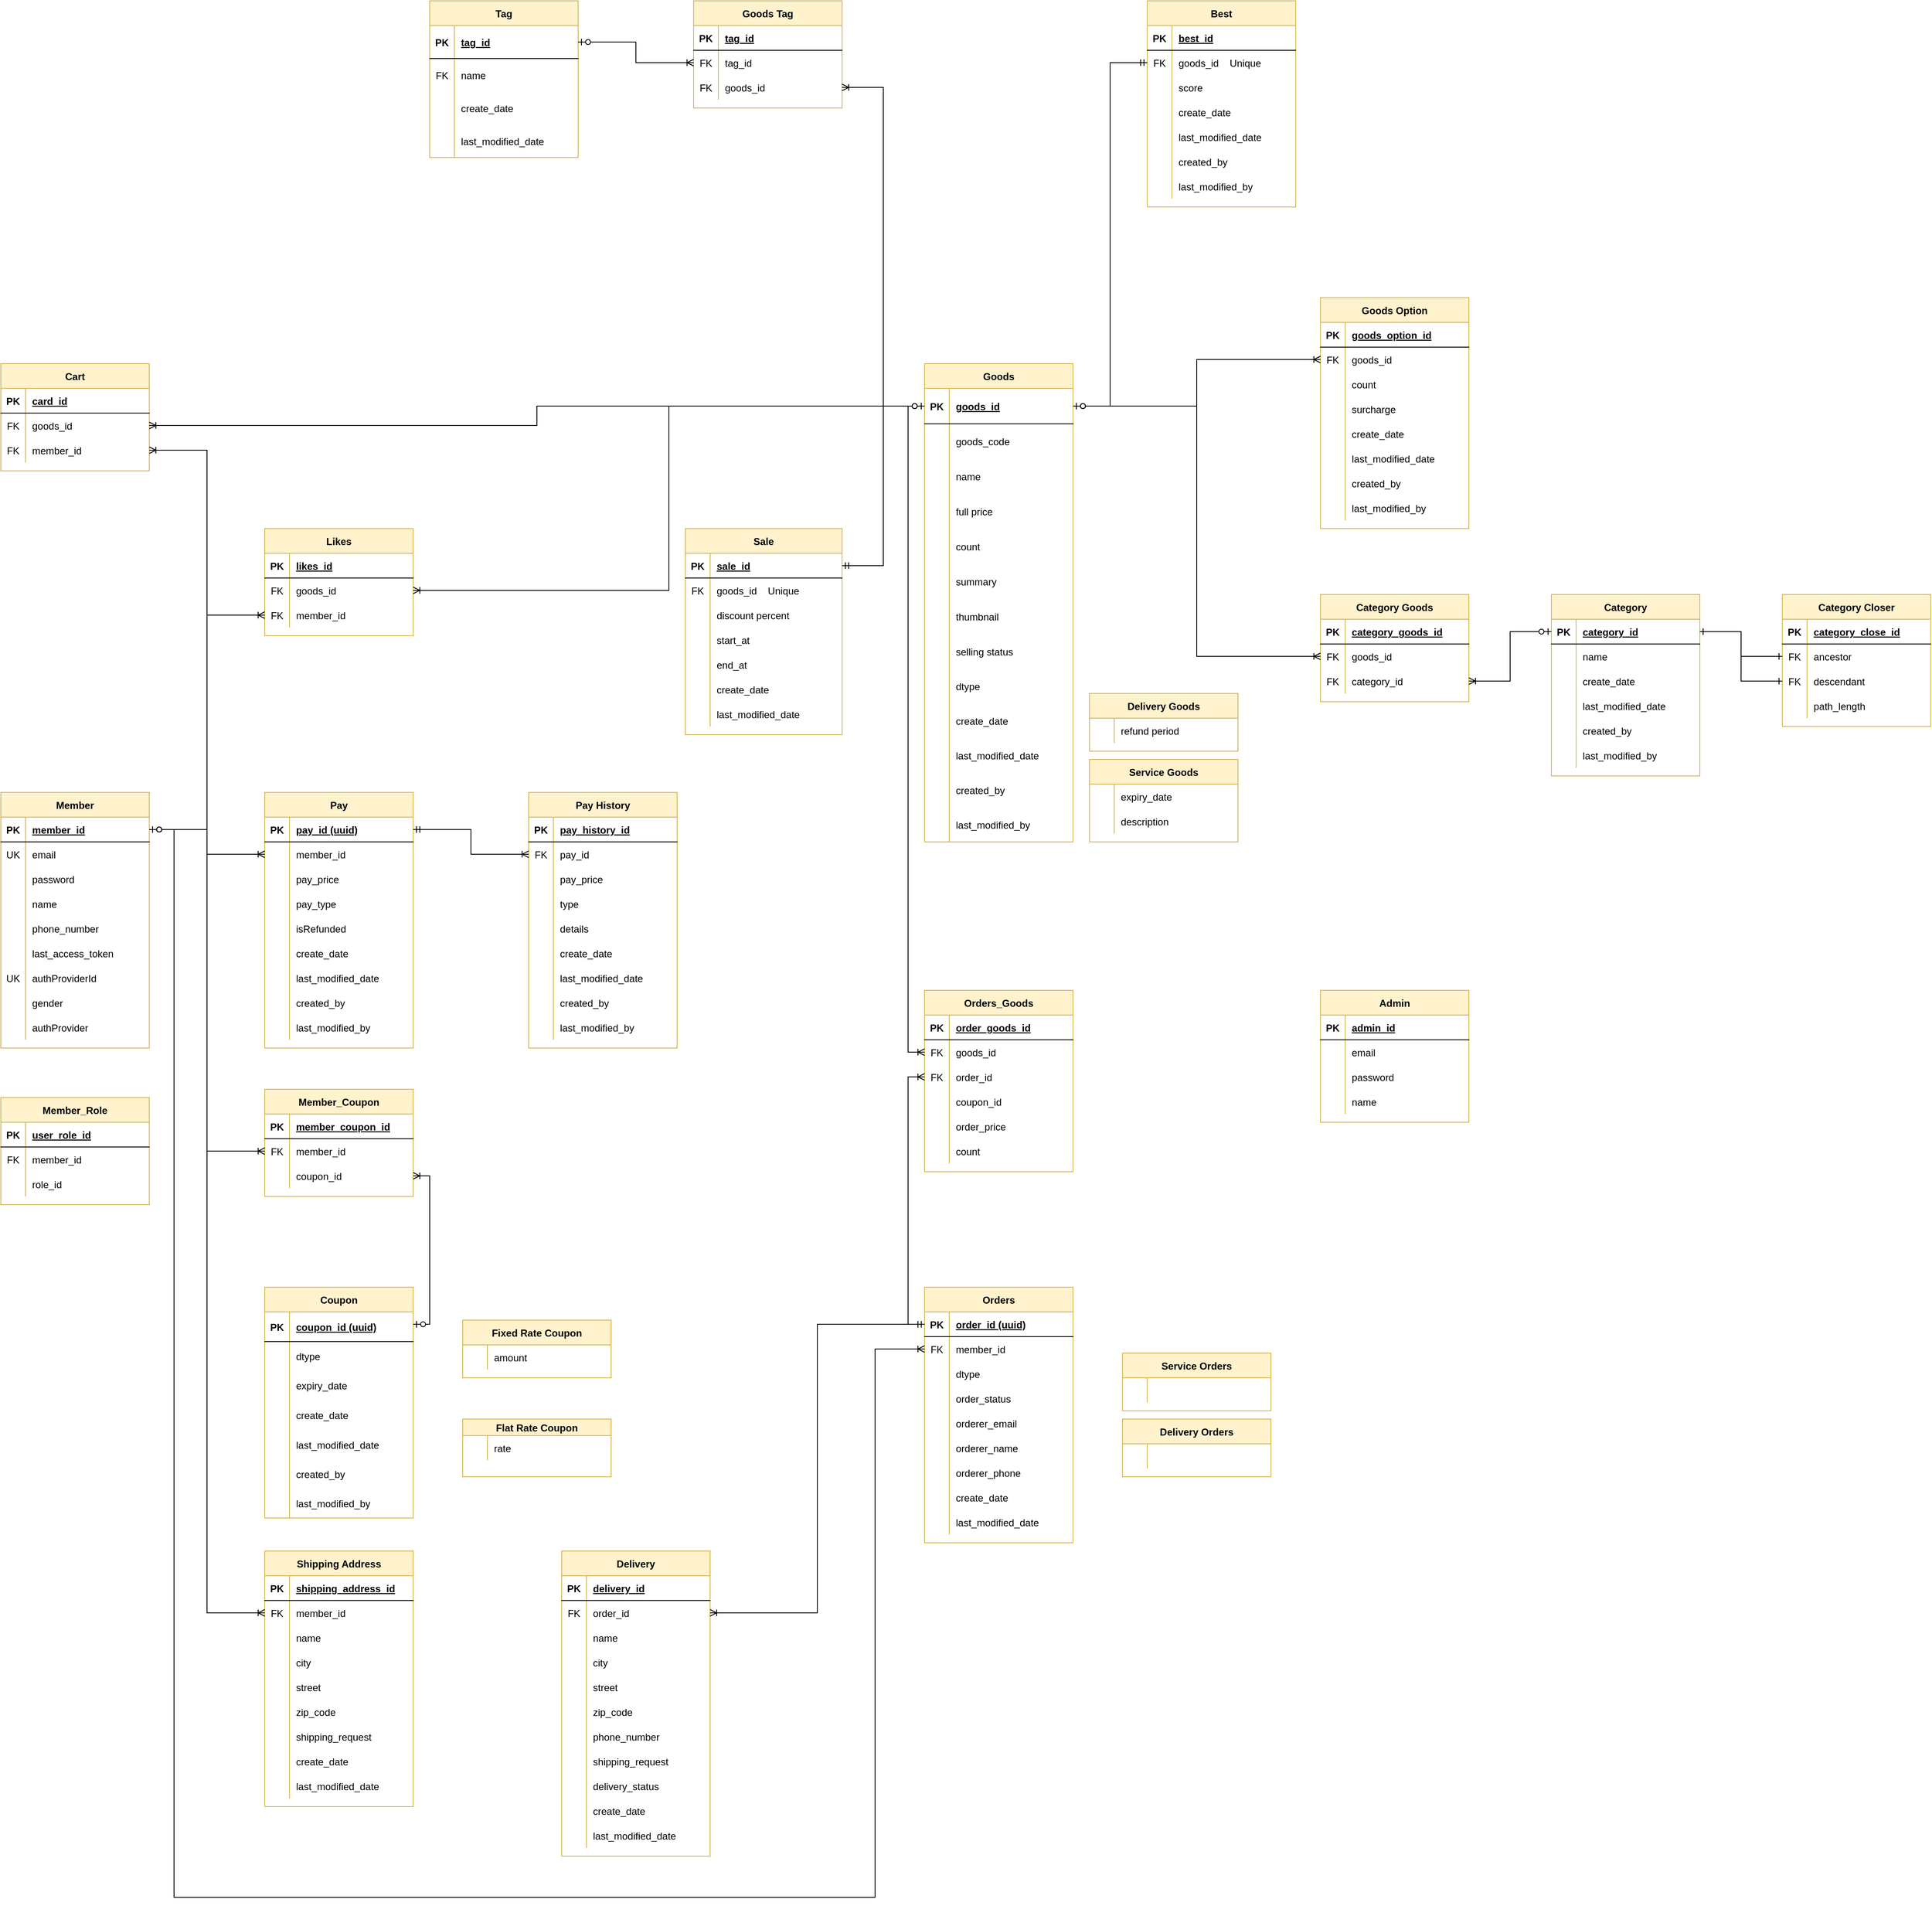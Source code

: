 <mxfile version="14.9.6" type="github">
  <diagram id="R2lEEEUBdFMjLlhIrx00" name="Page-1">
    <mxGraphModel dx="1162" dy="1840" grid="1" gridSize="10" guides="1" tooltips="1" connect="1" arrows="1" fold="1" page="1" pageScale="1" pageWidth="850" pageHeight="1100" math="0" shadow="0" extFonts="Permanent Marker^https://fonts.googleapis.com/css?family=Permanent+Marker">
      <root>
        <mxCell id="0" />
        <mxCell id="1" parent="0" />
        <mxCell id="eibdospzZXUb886CaavK-4" value="Member" style="shape=table;startSize=30;container=1;collapsible=1;childLayout=tableLayout;fixedRows=1;rowLines=0;fontStyle=1;align=center;resizeLast=1;fillColor=#fff2cc;strokeColor=#d6b656;" parent="1" vertex="1">
          <mxGeometry x="80" y="120" width="180" height="310" as="geometry" />
        </mxCell>
        <mxCell id="eibdospzZXUb886CaavK-5" value="" style="shape=partialRectangle;collapsible=0;dropTarget=0;pointerEvents=0;fillColor=none;top=0;left=0;bottom=1;right=0;points=[[0,0.5],[1,0.5]];portConstraint=eastwest;" parent="eibdospzZXUb886CaavK-4" vertex="1">
          <mxGeometry y="30" width="180" height="30" as="geometry" />
        </mxCell>
        <mxCell id="eibdospzZXUb886CaavK-6" value="PK" style="shape=partialRectangle;connectable=0;fillColor=none;top=0;left=0;bottom=0;right=0;fontStyle=1;overflow=hidden;" parent="eibdospzZXUb886CaavK-5" vertex="1">
          <mxGeometry width="30" height="30" as="geometry" />
        </mxCell>
        <mxCell id="eibdospzZXUb886CaavK-7" value="member_id" style="shape=partialRectangle;connectable=0;fillColor=none;top=0;left=0;bottom=0;right=0;align=left;spacingLeft=6;fontStyle=5;overflow=hidden;" parent="eibdospzZXUb886CaavK-5" vertex="1">
          <mxGeometry x="30" width="150" height="30" as="geometry" />
        </mxCell>
        <mxCell id="eibdospzZXUb886CaavK-8" value="" style="shape=partialRectangle;collapsible=0;dropTarget=0;pointerEvents=0;fillColor=none;top=0;left=0;bottom=0;right=0;points=[[0,0.5],[1,0.5]];portConstraint=eastwest;" parent="eibdospzZXUb886CaavK-4" vertex="1">
          <mxGeometry y="60" width="180" height="30" as="geometry" />
        </mxCell>
        <mxCell id="eibdospzZXUb886CaavK-9" value="UK" style="shape=partialRectangle;connectable=0;fillColor=none;top=0;left=0;bottom=0;right=0;editable=1;overflow=hidden;" parent="eibdospzZXUb886CaavK-8" vertex="1">
          <mxGeometry width="30" height="30" as="geometry" />
        </mxCell>
        <mxCell id="eibdospzZXUb886CaavK-10" value="email" style="shape=partialRectangle;connectable=0;fillColor=none;top=0;left=0;bottom=0;right=0;align=left;spacingLeft=6;overflow=hidden;" parent="eibdospzZXUb886CaavK-8" vertex="1">
          <mxGeometry x="30" width="150" height="30" as="geometry" />
        </mxCell>
        <mxCell id="eibdospzZXUb886CaavK-11" value="" style="shape=partialRectangle;collapsible=0;dropTarget=0;pointerEvents=0;fillColor=none;top=0;left=0;bottom=0;right=0;points=[[0,0.5],[1,0.5]];portConstraint=eastwest;" parent="eibdospzZXUb886CaavK-4" vertex="1">
          <mxGeometry y="90" width="180" height="30" as="geometry" />
        </mxCell>
        <mxCell id="eibdospzZXUb886CaavK-12" value="" style="shape=partialRectangle;connectable=0;fillColor=none;top=0;left=0;bottom=0;right=0;editable=1;overflow=hidden;" parent="eibdospzZXUb886CaavK-11" vertex="1">
          <mxGeometry width="30" height="30" as="geometry" />
        </mxCell>
        <mxCell id="eibdospzZXUb886CaavK-13" value="password" style="shape=partialRectangle;connectable=0;fillColor=none;top=0;left=0;bottom=0;right=0;align=left;spacingLeft=6;overflow=hidden;" parent="eibdospzZXUb886CaavK-11" vertex="1">
          <mxGeometry x="30" width="150" height="30" as="geometry" />
        </mxCell>
        <mxCell id="eibdospzZXUb886CaavK-14" value="" style="shape=partialRectangle;collapsible=0;dropTarget=0;pointerEvents=0;fillColor=none;top=0;left=0;bottom=0;right=0;points=[[0,0.5],[1,0.5]];portConstraint=eastwest;" parent="eibdospzZXUb886CaavK-4" vertex="1">
          <mxGeometry y="120" width="180" height="30" as="geometry" />
        </mxCell>
        <mxCell id="eibdospzZXUb886CaavK-15" value="" style="shape=partialRectangle;connectable=0;fillColor=none;top=0;left=0;bottom=0;right=0;editable=1;overflow=hidden;" parent="eibdospzZXUb886CaavK-14" vertex="1">
          <mxGeometry width="30" height="30" as="geometry" />
        </mxCell>
        <mxCell id="eibdospzZXUb886CaavK-16" value="name" style="shape=partialRectangle;connectable=0;fillColor=none;top=0;left=0;bottom=0;right=0;align=left;spacingLeft=6;overflow=hidden;" parent="eibdospzZXUb886CaavK-14" vertex="1">
          <mxGeometry x="30" width="150" height="30" as="geometry" />
        </mxCell>
        <mxCell id="eibdospzZXUb886CaavK-501" value="" style="shape=partialRectangle;collapsible=0;dropTarget=0;pointerEvents=0;fillColor=none;top=0;left=0;bottom=0;right=0;points=[[0,0.5],[1,0.5]];portConstraint=eastwest;" parent="eibdospzZXUb886CaavK-4" vertex="1">
          <mxGeometry y="150" width="180" height="30" as="geometry" />
        </mxCell>
        <mxCell id="eibdospzZXUb886CaavK-502" value="" style="shape=partialRectangle;connectable=0;fillColor=none;top=0;left=0;bottom=0;right=0;editable=1;overflow=hidden;" parent="eibdospzZXUb886CaavK-501" vertex="1">
          <mxGeometry width="30" height="30" as="geometry" />
        </mxCell>
        <mxCell id="eibdospzZXUb886CaavK-503" value="phone_number " style="shape=partialRectangle;connectable=0;fillColor=none;top=0;left=0;bottom=0;right=0;align=left;spacingLeft=6;overflow=hidden;" parent="eibdospzZXUb886CaavK-501" vertex="1">
          <mxGeometry x="30" width="150" height="30" as="geometry" />
        </mxCell>
        <mxCell id="UAcYXuIsi5ik1Ph3S4gY-1" value="" style="shape=partialRectangle;collapsible=0;dropTarget=0;pointerEvents=0;fillColor=none;top=0;left=0;bottom=0;right=0;points=[[0,0.5],[1,0.5]];portConstraint=eastwest;" parent="eibdospzZXUb886CaavK-4" vertex="1">
          <mxGeometry y="180" width="180" height="30" as="geometry" />
        </mxCell>
        <mxCell id="UAcYXuIsi5ik1Ph3S4gY-2" value="" style="shape=partialRectangle;connectable=0;fillColor=none;top=0;left=0;bottom=0;right=0;editable=1;overflow=hidden;" parent="UAcYXuIsi5ik1Ph3S4gY-1" vertex="1">
          <mxGeometry width="30" height="30" as="geometry" />
        </mxCell>
        <mxCell id="UAcYXuIsi5ik1Ph3S4gY-3" value="last_access_token" style="shape=partialRectangle;connectable=0;fillColor=none;top=0;left=0;bottom=0;right=0;align=left;spacingLeft=6;overflow=hidden;" parent="UAcYXuIsi5ik1Ph3S4gY-1" vertex="1">
          <mxGeometry x="30" width="150" height="30" as="geometry" />
        </mxCell>
        <mxCell id="UAcYXuIsi5ik1Ph3S4gY-4" value="" style="shape=partialRectangle;collapsible=0;dropTarget=0;pointerEvents=0;fillColor=none;top=0;left=0;bottom=0;right=0;points=[[0,0.5],[1,0.5]];portConstraint=eastwest;" parent="eibdospzZXUb886CaavK-4" vertex="1">
          <mxGeometry y="210" width="180" height="30" as="geometry" />
        </mxCell>
        <mxCell id="UAcYXuIsi5ik1Ph3S4gY-5" value="UK" style="shape=partialRectangle;connectable=0;fillColor=none;top=0;left=0;bottom=0;right=0;editable=1;overflow=hidden;" parent="UAcYXuIsi5ik1Ph3S4gY-4" vertex="1">
          <mxGeometry width="30" height="30" as="geometry" />
        </mxCell>
        <mxCell id="UAcYXuIsi5ik1Ph3S4gY-6" value="authProviderId" style="shape=partialRectangle;connectable=0;fillColor=none;top=0;left=0;bottom=0;right=0;align=left;spacingLeft=6;overflow=hidden;" parent="UAcYXuIsi5ik1Ph3S4gY-4" vertex="1">
          <mxGeometry x="30" width="150" height="30" as="geometry" />
        </mxCell>
        <mxCell id="AEhqnyhPEjP6bq306NgU-1" value="" style="shape=partialRectangle;collapsible=0;dropTarget=0;pointerEvents=0;fillColor=none;top=0;left=0;bottom=0;right=0;points=[[0,0.5],[1,0.5]];portConstraint=eastwest;" parent="eibdospzZXUb886CaavK-4" vertex="1">
          <mxGeometry y="240" width="180" height="30" as="geometry" />
        </mxCell>
        <mxCell id="AEhqnyhPEjP6bq306NgU-2" value="" style="shape=partialRectangle;connectable=0;fillColor=none;top=0;left=0;bottom=0;right=0;editable=1;overflow=hidden;" parent="AEhqnyhPEjP6bq306NgU-1" vertex="1">
          <mxGeometry width="30" height="30" as="geometry" />
        </mxCell>
        <mxCell id="AEhqnyhPEjP6bq306NgU-3" value="gender" style="shape=partialRectangle;connectable=0;fillColor=none;top=0;left=0;bottom=0;right=0;align=left;spacingLeft=6;overflow=hidden;" parent="AEhqnyhPEjP6bq306NgU-1" vertex="1">
          <mxGeometry x="30" width="150" height="30" as="geometry" />
        </mxCell>
        <mxCell id="yCSoRk1v3V5jKookCPJ--1" value="" style="shape=partialRectangle;collapsible=0;dropTarget=0;pointerEvents=0;fillColor=none;top=0;left=0;bottom=0;right=0;points=[[0,0.5],[1,0.5]];portConstraint=eastwest;" parent="eibdospzZXUb886CaavK-4" vertex="1">
          <mxGeometry y="270" width="180" height="30" as="geometry" />
        </mxCell>
        <mxCell id="yCSoRk1v3V5jKookCPJ--2" value="" style="shape=partialRectangle;connectable=0;fillColor=none;top=0;left=0;bottom=0;right=0;editable=1;overflow=hidden;" parent="yCSoRk1v3V5jKookCPJ--1" vertex="1">
          <mxGeometry width="30" height="30" as="geometry" />
        </mxCell>
        <mxCell id="yCSoRk1v3V5jKookCPJ--3" value="authProvider" style="shape=partialRectangle;connectable=0;fillColor=none;top=0;left=0;bottom=0;right=0;align=left;spacingLeft=6;overflow=hidden;" parent="yCSoRk1v3V5jKookCPJ--1" vertex="1">
          <mxGeometry x="30" width="150" height="30" as="geometry" />
        </mxCell>
        <mxCell id="eibdospzZXUb886CaavK-17" value="Shipping Address" style="shape=table;startSize=30;container=1;collapsible=1;childLayout=tableLayout;fixedRows=1;rowLines=0;fontStyle=1;align=center;resizeLast=1;fillColor=#fff2cc;strokeColor=#d6b656;" parent="1" vertex="1">
          <mxGeometry x="400" y="1040" width="180" height="310" as="geometry" />
        </mxCell>
        <mxCell id="eibdospzZXUb886CaavK-18" value="" style="shape=partialRectangle;collapsible=0;dropTarget=0;pointerEvents=0;fillColor=none;top=0;left=0;bottom=1;right=0;points=[[0,0.5],[1,0.5]];portConstraint=eastwest;" parent="eibdospzZXUb886CaavK-17" vertex="1">
          <mxGeometry y="30" width="180" height="30" as="geometry" />
        </mxCell>
        <mxCell id="eibdospzZXUb886CaavK-19" value="PK" style="shape=partialRectangle;connectable=0;fillColor=none;top=0;left=0;bottom=0;right=0;fontStyle=1;overflow=hidden;" parent="eibdospzZXUb886CaavK-18" vertex="1">
          <mxGeometry width="30" height="30" as="geometry" />
        </mxCell>
        <mxCell id="eibdospzZXUb886CaavK-20" value="shipping_address_id" style="shape=partialRectangle;connectable=0;fillColor=none;top=0;left=0;bottom=0;right=0;align=left;spacingLeft=6;fontStyle=5;overflow=hidden;" parent="eibdospzZXUb886CaavK-18" vertex="1">
          <mxGeometry x="30" width="150" height="30" as="geometry" />
        </mxCell>
        <mxCell id="eibdospzZXUb886CaavK-539" value="" style="shape=partialRectangle;collapsible=0;dropTarget=0;pointerEvents=0;fillColor=none;top=0;left=0;bottom=0;right=0;points=[[0,0.5],[1,0.5]];portConstraint=eastwest;" parent="eibdospzZXUb886CaavK-17" vertex="1">
          <mxGeometry y="60" width="180" height="30" as="geometry" />
        </mxCell>
        <mxCell id="eibdospzZXUb886CaavK-540" value="FK" style="shape=partialRectangle;connectable=0;fillColor=none;top=0;left=0;bottom=0;right=0;editable=1;overflow=hidden;" parent="eibdospzZXUb886CaavK-539" vertex="1">
          <mxGeometry width="30" height="30" as="geometry" />
        </mxCell>
        <mxCell id="eibdospzZXUb886CaavK-541" value="member_id" style="shape=partialRectangle;connectable=0;fillColor=none;top=0;left=0;bottom=0;right=0;align=left;spacingLeft=6;overflow=hidden;" parent="eibdospzZXUb886CaavK-539" vertex="1">
          <mxGeometry x="30" width="150" height="30" as="geometry" />
        </mxCell>
        <mxCell id="eibdospzZXUb886CaavK-21" value="" style="shape=partialRectangle;collapsible=0;dropTarget=0;pointerEvents=0;fillColor=none;top=0;left=0;bottom=0;right=0;points=[[0,0.5],[1,0.5]];portConstraint=eastwest;" parent="eibdospzZXUb886CaavK-17" vertex="1">
          <mxGeometry y="90" width="180" height="30" as="geometry" />
        </mxCell>
        <mxCell id="eibdospzZXUb886CaavK-22" value="" style="shape=partialRectangle;connectable=0;fillColor=none;top=0;left=0;bottom=0;right=0;editable=1;overflow=hidden;" parent="eibdospzZXUb886CaavK-21" vertex="1">
          <mxGeometry width="30" height="30" as="geometry" />
        </mxCell>
        <mxCell id="eibdospzZXUb886CaavK-23" value="name" style="shape=partialRectangle;connectable=0;fillColor=none;top=0;left=0;bottom=0;right=0;align=left;spacingLeft=6;overflow=hidden;" parent="eibdospzZXUb886CaavK-21" vertex="1">
          <mxGeometry x="30" width="150" height="30" as="geometry" />
        </mxCell>
        <mxCell id="eibdospzZXUb886CaavK-27" value="" style="shape=partialRectangle;collapsible=0;dropTarget=0;pointerEvents=0;fillColor=none;top=0;left=0;bottom=0;right=0;points=[[0,0.5],[1,0.5]];portConstraint=eastwest;" parent="eibdospzZXUb886CaavK-17" vertex="1">
          <mxGeometry y="120" width="180" height="30" as="geometry" />
        </mxCell>
        <mxCell id="eibdospzZXUb886CaavK-28" value="" style="shape=partialRectangle;connectable=0;fillColor=none;top=0;left=0;bottom=0;right=0;editable=1;overflow=hidden;" parent="eibdospzZXUb886CaavK-27" vertex="1">
          <mxGeometry width="30" height="30" as="geometry" />
        </mxCell>
        <mxCell id="eibdospzZXUb886CaavK-29" value="city" style="shape=partialRectangle;connectable=0;fillColor=none;top=0;left=0;bottom=0;right=0;align=left;spacingLeft=6;overflow=hidden;" parent="eibdospzZXUb886CaavK-27" vertex="1">
          <mxGeometry x="30" width="150" height="30" as="geometry" />
        </mxCell>
        <mxCell id="eibdospzZXUb886CaavK-24" value="" style="shape=partialRectangle;collapsible=0;dropTarget=0;pointerEvents=0;fillColor=none;top=0;left=0;bottom=0;right=0;points=[[0,0.5],[1,0.5]];portConstraint=eastwest;" parent="eibdospzZXUb886CaavK-17" vertex="1">
          <mxGeometry y="150" width="180" height="30" as="geometry" />
        </mxCell>
        <mxCell id="eibdospzZXUb886CaavK-25" value="" style="shape=partialRectangle;connectable=0;fillColor=none;top=0;left=0;bottom=0;right=0;editable=1;overflow=hidden;" parent="eibdospzZXUb886CaavK-24" vertex="1">
          <mxGeometry width="30" height="30" as="geometry" />
        </mxCell>
        <mxCell id="eibdospzZXUb886CaavK-26" value="street" style="shape=partialRectangle;connectable=0;fillColor=none;top=0;left=0;bottom=0;right=0;align=left;spacingLeft=6;overflow=hidden;" parent="eibdospzZXUb886CaavK-24" vertex="1">
          <mxGeometry x="30" width="150" height="30" as="geometry" />
        </mxCell>
        <mxCell id="HQ_oqTBiERbxIivR9Nsg-37" value="" style="shape=partialRectangle;collapsible=0;dropTarget=0;pointerEvents=0;fillColor=none;top=0;left=0;bottom=0;right=0;points=[[0,0.5],[1,0.5]];portConstraint=eastwest;" parent="eibdospzZXUb886CaavK-17" vertex="1">
          <mxGeometry y="180" width="180" height="30" as="geometry" />
        </mxCell>
        <mxCell id="HQ_oqTBiERbxIivR9Nsg-38" value="" style="shape=partialRectangle;connectable=0;fillColor=none;top=0;left=0;bottom=0;right=0;editable=1;overflow=hidden;" parent="HQ_oqTBiERbxIivR9Nsg-37" vertex="1">
          <mxGeometry width="30" height="30" as="geometry" />
        </mxCell>
        <mxCell id="HQ_oqTBiERbxIivR9Nsg-39" value="zip_code" style="shape=partialRectangle;connectable=0;fillColor=none;top=0;left=0;bottom=0;right=0;align=left;spacingLeft=6;overflow=hidden;" parent="HQ_oqTBiERbxIivR9Nsg-37" vertex="1">
          <mxGeometry x="30" width="150" height="30" as="geometry" />
        </mxCell>
        <mxCell id="eibdospzZXUb886CaavK-504" value="" style="shape=partialRectangle;collapsible=0;dropTarget=0;pointerEvents=0;fillColor=none;top=0;left=0;bottom=0;right=0;points=[[0,0.5],[1,0.5]];portConstraint=eastwest;" parent="eibdospzZXUb886CaavK-17" vertex="1">
          <mxGeometry y="210" width="180" height="30" as="geometry" />
        </mxCell>
        <mxCell id="eibdospzZXUb886CaavK-505" value="" style="shape=partialRectangle;connectable=0;fillColor=none;top=0;left=0;bottom=0;right=0;editable=1;overflow=hidden;" parent="eibdospzZXUb886CaavK-504" vertex="1">
          <mxGeometry width="30" height="30" as="geometry" />
        </mxCell>
        <mxCell id="eibdospzZXUb886CaavK-506" value="shipping_request" style="shape=partialRectangle;connectable=0;fillColor=none;top=0;left=0;bottom=0;right=0;align=left;spacingLeft=6;overflow=hidden;" parent="eibdospzZXUb886CaavK-504" vertex="1">
          <mxGeometry x="30" width="150" height="30" as="geometry" />
        </mxCell>
        <mxCell id="eibdospzZXUb886CaavK-701" value="" style="shape=partialRectangle;collapsible=0;dropTarget=0;pointerEvents=0;fillColor=none;top=0;left=0;bottom=0;right=0;points=[[0,0.5],[1,0.5]];portConstraint=eastwest;" parent="eibdospzZXUb886CaavK-17" vertex="1">
          <mxGeometry y="240" width="180" height="30" as="geometry" />
        </mxCell>
        <mxCell id="eibdospzZXUb886CaavK-702" value="" style="shape=partialRectangle;connectable=0;fillColor=none;top=0;left=0;bottom=0;right=0;editable=1;overflow=hidden;" parent="eibdospzZXUb886CaavK-701" vertex="1">
          <mxGeometry width="30" height="30" as="geometry" />
        </mxCell>
        <mxCell id="eibdospzZXUb886CaavK-703" value="create_date" style="shape=partialRectangle;connectable=0;fillColor=none;top=0;left=0;bottom=0;right=0;align=left;spacingLeft=6;overflow=hidden;" parent="eibdospzZXUb886CaavK-701" vertex="1">
          <mxGeometry x="30" width="150" height="30" as="geometry" />
        </mxCell>
        <mxCell id="eibdospzZXUb886CaavK-704" value="" style="shape=partialRectangle;collapsible=0;dropTarget=0;pointerEvents=0;fillColor=none;top=0;left=0;bottom=0;right=0;points=[[0,0.5],[1,0.5]];portConstraint=eastwest;" parent="eibdospzZXUb886CaavK-17" vertex="1">
          <mxGeometry y="270" width="180" height="30" as="geometry" />
        </mxCell>
        <mxCell id="eibdospzZXUb886CaavK-705" value="" style="shape=partialRectangle;connectable=0;fillColor=none;top=0;left=0;bottom=0;right=0;editable=1;overflow=hidden;" parent="eibdospzZXUb886CaavK-704" vertex="1">
          <mxGeometry width="30" height="30" as="geometry" />
        </mxCell>
        <mxCell id="eibdospzZXUb886CaavK-706" value="last_modified_date" style="shape=partialRectangle;connectable=0;fillColor=none;top=0;left=0;bottom=0;right=0;align=left;spacingLeft=6;overflow=hidden;" parent="eibdospzZXUb886CaavK-704" vertex="1">
          <mxGeometry x="30" width="150" height="30" as="geometry" />
        </mxCell>
        <mxCell id="eibdospzZXUb886CaavK-30" value="Delivery" style="shape=table;startSize=30;container=1;collapsible=1;childLayout=tableLayout;fixedRows=1;rowLines=0;fontStyle=1;align=center;resizeLast=1;fillColor=#fff2cc;strokeColor=#d6b656;" parent="1" vertex="1">
          <mxGeometry x="760" y="1040" width="180" height="370" as="geometry" />
        </mxCell>
        <mxCell id="eibdospzZXUb886CaavK-31" value="" style="shape=partialRectangle;collapsible=0;dropTarget=0;pointerEvents=0;fillColor=none;top=0;left=0;bottom=1;right=0;points=[[0,0.5],[1,0.5]];portConstraint=eastwest;" parent="eibdospzZXUb886CaavK-30" vertex="1">
          <mxGeometry y="30" width="180" height="30" as="geometry" />
        </mxCell>
        <mxCell id="eibdospzZXUb886CaavK-32" value="PK" style="shape=partialRectangle;connectable=0;fillColor=none;top=0;left=0;bottom=0;right=0;fontStyle=1;overflow=hidden;" parent="eibdospzZXUb886CaavK-31" vertex="1">
          <mxGeometry width="30" height="30" as="geometry" />
        </mxCell>
        <mxCell id="eibdospzZXUb886CaavK-33" value="delivery_id" style="shape=partialRectangle;connectable=0;fillColor=none;top=0;left=0;bottom=0;right=0;align=left;spacingLeft=6;fontStyle=5;overflow=hidden;" parent="eibdospzZXUb886CaavK-31" vertex="1">
          <mxGeometry x="30" width="150" height="30" as="geometry" />
        </mxCell>
        <mxCell id="eibdospzZXUb886CaavK-534" value="" style="shape=partialRectangle;collapsible=0;dropTarget=0;pointerEvents=0;fillColor=none;top=0;left=0;bottom=0;right=0;points=[[0,0.5],[1,0.5]];portConstraint=eastwest;" parent="eibdospzZXUb886CaavK-30" vertex="1">
          <mxGeometry y="60" width="180" height="30" as="geometry" />
        </mxCell>
        <mxCell id="eibdospzZXUb886CaavK-535" value="FK" style="shape=partialRectangle;connectable=0;fillColor=none;top=0;left=0;bottom=0;right=0;editable=1;overflow=hidden;" parent="eibdospzZXUb886CaavK-534" vertex="1">
          <mxGeometry width="30" height="30" as="geometry" />
        </mxCell>
        <mxCell id="eibdospzZXUb886CaavK-536" value="order_id" style="shape=partialRectangle;connectable=0;fillColor=none;top=0;left=0;bottom=0;right=0;align=left;spacingLeft=6;overflow=hidden;" parent="eibdospzZXUb886CaavK-534" vertex="1">
          <mxGeometry x="30" width="150" height="30" as="geometry" />
        </mxCell>
        <mxCell id="eibdospzZXUb886CaavK-34" value="" style="shape=partialRectangle;collapsible=0;dropTarget=0;pointerEvents=0;fillColor=none;top=0;left=0;bottom=0;right=0;points=[[0,0.5],[1,0.5]];portConstraint=eastwest;" parent="eibdospzZXUb886CaavK-30" vertex="1">
          <mxGeometry y="90" width="180" height="30" as="geometry" />
        </mxCell>
        <mxCell id="eibdospzZXUb886CaavK-35" value="" style="shape=partialRectangle;connectable=0;fillColor=none;top=0;left=0;bottom=0;right=0;editable=1;overflow=hidden;" parent="eibdospzZXUb886CaavK-34" vertex="1">
          <mxGeometry width="30" height="30" as="geometry" />
        </mxCell>
        <mxCell id="eibdospzZXUb886CaavK-36" value="name" style="shape=partialRectangle;connectable=0;fillColor=none;top=0;left=0;bottom=0;right=0;align=left;spacingLeft=6;overflow=hidden;" parent="eibdospzZXUb886CaavK-34" vertex="1">
          <mxGeometry x="30" width="150" height="30" as="geometry" />
        </mxCell>
        <mxCell id="eibdospzZXUb886CaavK-37" value="" style="shape=partialRectangle;collapsible=0;dropTarget=0;pointerEvents=0;fillColor=none;top=0;left=0;bottom=0;right=0;points=[[0,0.5],[1,0.5]];portConstraint=eastwest;" parent="eibdospzZXUb886CaavK-30" vertex="1">
          <mxGeometry y="120" width="180" height="30" as="geometry" />
        </mxCell>
        <mxCell id="eibdospzZXUb886CaavK-38" value="" style="shape=partialRectangle;connectable=0;fillColor=none;top=0;left=0;bottom=0;right=0;editable=1;overflow=hidden;" parent="eibdospzZXUb886CaavK-37" vertex="1">
          <mxGeometry width="30" height="30" as="geometry" />
        </mxCell>
        <mxCell id="eibdospzZXUb886CaavK-39" value="city" style="shape=partialRectangle;connectable=0;fillColor=none;top=0;left=0;bottom=0;right=0;align=left;spacingLeft=6;overflow=hidden;" parent="eibdospzZXUb886CaavK-37" vertex="1">
          <mxGeometry x="30" width="150" height="30" as="geometry" />
        </mxCell>
        <mxCell id="eibdospzZXUb886CaavK-40" value="" style="shape=partialRectangle;collapsible=0;dropTarget=0;pointerEvents=0;fillColor=none;top=0;left=0;bottom=0;right=0;points=[[0,0.5],[1,0.5]];portConstraint=eastwest;" parent="eibdospzZXUb886CaavK-30" vertex="1">
          <mxGeometry y="150" width="180" height="30" as="geometry" />
        </mxCell>
        <mxCell id="eibdospzZXUb886CaavK-41" value="" style="shape=partialRectangle;connectable=0;fillColor=none;top=0;left=0;bottom=0;right=0;editable=1;overflow=hidden;" parent="eibdospzZXUb886CaavK-40" vertex="1">
          <mxGeometry width="30" height="30" as="geometry" />
        </mxCell>
        <mxCell id="eibdospzZXUb886CaavK-42" value="street" style="shape=partialRectangle;connectable=0;fillColor=none;top=0;left=0;bottom=0;right=0;align=left;spacingLeft=6;overflow=hidden;" parent="eibdospzZXUb886CaavK-40" vertex="1">
          <mxGeometry x="30" width="150" height="30" as="geometry" />
        </mxCell>
        <mxCell id="HQ_oqTBiERbxIivR9Nsg-40" value="" style="shape=partialRectangle;collapsible=0;dropTarget=0;pointerEvents=0;fillColor=none;top=0;left=0;bottom=0;right=0;points=[[0,0.5],[1,0.5]];portConstraint=eastwest;" parent="eibdospzZXUb886CaavK-30" vertex="1">
          <mxGeometry y="180" width="180" height="30" as="geometry" />
        </mxCell>
        <mxCell id="HQ_oqTBiERbxIivR9Nsg-41" value="" style="shape=partialRectangle;connectable=0;fillColor=none;top=0;left=0;bottom=0;right=0;editable=1;overflow=hidden;" parent="HQ_oqTBiERbxIivR9Nsg-40" vertex="1">
          <mxGeometry width="30" height="30" as="geometry" />
        </mxCell>
        <mxCell id="HQ_oqTBiERbxIivR9Nsg-42" value="zip_code" style="shape=partialRectangle;connectable=0;fillColor=none;top=0;left=0;bottom=0;right=0;align=left;spacingLeft=6;overflow=hidden;" parent="HQ_oqTBiERbxIivR9Nsg-40" vertex="1">
          <mxGeometry x="30" width="150" height="30" as="geometry" />
        </mxCell>
        <mxCell id="eibdospzZXUb886CaavK-507" value="" style="shape=partialRectangle;collapsible=0;dropTarget=0;pointerEvents=0;fillColor=none;top=0;left=0;bottom=0;right=0;points=[[0,0.5],[1,0.5]];portConstraint=eastwest;" parent="eibdospzZXUb886CaavK-30" vertex="1">
          <mxGeometry y="210" width="180" height="30" as="geometry" />
        </mxCell>
        <mxCell id="eibdospzZXUb886CaavK-508" value="" style="shape=partialRectangle;connectable=0;fillColor=none;top=0;left=0;bottom=0;right=0;editable=1;overflow=hidden;" parent="eibdospzZXUb886CaavK-507" vertex="1">
          <mxGeometry width="30" height="30" as="geometry" />
        </mxCell>
        <mxCell id="eibdospzZXUb886CaavK-509" value="phone_number " style="shape=partialRectangle;connectable=0;fillColor=none;top=0;left=0;bottom=0;right=0;align=left;spacingLeft=6;overflow=hidden;" parent="eibdospzZXUb886CaavK-507" vertex="1">
          <mxGeometry x="30" width="150" height="30" as="geometry" />
        </mxCell>
        <mxCell id="eibdospzZXUb886CaavK-510" value="" style="shape=partialRectangle;collapsible=0;dropTarget=0;pointerEvents=0;fillColor=none;top=0;left=0;bottom=0;right=0;points=[[0,0.5],[1,0.5]];portConstraint=eastwest;" parent="eibdospzZXUb886CaavK-30" vertex="1">
          <mxGeometry y="240" width="180" height="30" as="geometry" />
        </mxCell>
        <mxCell id="eibdospzZXUb886CaavK-511" value="" style="shape=partialRectangle;connectable=0;fillColor=none;top=0;left=0;bottom=0;right=0;editable=1;overflow=hidden;" parent="eibdospzZXUb886CaavK-510" vertex="1">
          <mxGeometry width="30" height="30" as="geometry" />
        </mxCell>
        <mxCell id="eibdospzZXUb886CaavK-512" value="shipping_request" style="shape=partialRectangle;connectable=0;fillColor=none;top=0;left=0;bottom=0;right=0;align=left;spacingLeft=6;overflow=hidden;" parent="eibdospzZXUb886CaavK-510" vertex="1">
          <mxGeometry x="30" width="150" height="30" as="geometry" />
        </mxCell>
        <mxCell id="QEKhEwLZFcPyOsHGVO1W-1" value="" style="shape=partialRectangle;collapsible=0;dropTarget=0;pointerEvents=0;fillColor=none;top=0;left=0;bottom=0;right=0;points=[[0,0.5],[1,0.5]];portConstraint=eastwest;" parent="eibdospzZXUb886CaavK-30" vertex="1">
          <mxGeometry y="270" width="180" height="30" as="geometry" />
        </mxCell>
        <mxCell id="QEKhEwLZFcPyOsHGVO1W-2" value="" style="shape=partialRectangle;connectable=0;fillColor=none;top=0;left=0;bottom=0;right=0;editable=1;overflow=hidden;" parent="QEKhEwLZFcPyOsHGVO1W-1" vertex="1">
          <mxGeometry width="30" height="30" as="geometry" />
        </mxCell>
        <mxCell id="QEKhEwLZFcPyOsHGVO1W-3" value="delivery_status" style="shape=partialRectangle;connectable=0;fillColor=none;top=0;left=0;bottom=0;right=0;align=left;spacingLeft=6;overflow=hidden;" parent="QEKhEwLZFcPyOsHGVO1W-1" vertex="1">
          <mxGeometry x="30" width="150" height="30" as="geometry" />
        </mxCell>
        <mxCell id="eibdospzZXUb886CaavK-683" value="" style="shape=partialRectangle;collapsible=0;dropTarget=0;pointerEvents=0;fillColor=none;top=0;left=0;bottom=0;right=0;points=[[0,0.5],[1,0.5]];portConstraint=eastwest;" parent="eibdospzZXUb886CaavK-30" vertex="1">
          <mxGeometry y="300" width="180" height="30" as="geometry" />
        </mxCell>
        <mxCell id="eibdospzZXUb886CaavK-684" value="" style="shape=partialRectangle;connectable=0;fillColor=none;top=0;left=0;bottom=0;right=0;editable=1;overflow=hidden;" parent="eibdospzZXUb886CaavK-683" vertex="1">
          <mxGeometry width="30" height="30" as="geometry" />
        </mxCell>
        <mxCell id="eibdospzZXUb886CaavK-685" value="create_date" style="shape=partialRectangle;connectable=0;fillColor=none;top=0;left=0;bottom=0;right=0;align=left;spacingLeft=6;overflow=hidden;" parent="eibdospzZXUb886CaavK-683" vertex="1">
          <mxGeometry x="30" width="150" height="30" as="geometry" />
        </mxCell>
        <mxCell id="eibdospzZXUb886CaavK-686" value="" style="shape=partialRectangle;collapsible=0;dropTarget=0;pointerEvents=0;fillColor=none;top=0;left=0;bottom=0;right=0;points=[[0,0.5],[1,0.5]];portConstraint=eastwest;" parent="eibdospzZXUb886CaavK-30" vertex="1">
          <mxGeometry y="330" width="180" height="30" as="geometry" />
        </mxCell>
        <mxCell id="eibdospzZXUb886CaavK-687" value="" style="shape=partialRectangle;connectable=0;fillColor=none;top=0;left=0;bottom=0;right=0;editable=1;overflow=hidden;" parent="eibdospzZXUb886CaavK-686" vertex="1">
          <mxGeometry width="30" height="30" as="geometry" />
        </mxCell>
        <mxCell id="eibdospzZXUb886CaavK-688" value="last_modified_date" style="shape=partialRectangle;connectable=0;fillColor=none;top=0;left=0;bottom=0;right=0;align=left;spacingLeft=6;overflow=hidden;" parent="eibdospzZXUb886CaavK-686" vertex="1">
          <mxGeometry x="30" width="150" height="30" as="geometry" />
        </mxCell>
        <mxCell id="eibdospzZXUb886CaavK-43" value="Coupon" style="shape=table;startSize=30;container=1;collapsible=1;childLayout=tableLayout;fitRows=1;rowLines=0;fontStyle=1;align=center;resizeLast=1;fillColor=#fff2cc;strokeColor=#d6b656;" parent="1" vertex="1">
          <mxGeometry x="400" y="720" width="180" height="280" as="geometry" />
        </mxCell>
        <mxCell id="eibdospzZXUb886CaavK-44" value="" style="shape=partialRectangle;collapsible=0;dropTarget=0;pointerEvents=0;fillColor=none;top=0;left=0;bottom=1;right=0;points=[[0,0.5],[1,0.5]];portConstraint=eastwest;" parent="eibdospzZXUb886CaavK-43" vertex="1">
          <mxGeometry y="30" width="180" height="36" as="geometry" />
        </mxCell>
        <mxCell id="eibdospzZXUb886CaavK-45" value="PK" style="shape=partialRectangle;connectable=0;fillColor=none;top=0;left=0;bottom=0;right=0;fontStyle=1;overflow=hidden;" parent="eibdospzZXUb886CaavK-44" vertex="1">
          <mxGeometry width="30" height="36" as="geometry" />
        </mxCell>
        <mxCell id="eibdospzZXUb886CaavK-46" value="coupon_id (uuid)" style="shape=partialRectangle;connectable=0;fillColor=none;top=0;left=0;bottom=0;right=0;align=left;spacingLeft=6;fontStyle=5;overflow=hidden;" parent="eibdospzZXUb886CaavK-44" vertex="1">
          <mxGeometry x="30" width="150" height="36" as="geometry" />
        </mxCell>
        <mxCell id="HQ_oqTBiERbxIivR9Nsg-28" value="" style="shape=partialRectangle;collapsible=0;dropTarget=0;pointerEvents=0;fillColor=none;top=0;left=0;bottom=0;right=0;points=[[0,0.5],[1,0.5]];portConstraint=eastwest;" parent="eibdospzZXUb886CaavK-43" vertex="1">
          <mxGeometry y="66" width="180" height="35" as="geometry" />
        </mxCell>
        <mxCell id="HQ_oqTBiERbxIivR9Nsg-29" value="" style="shape=partialRectangle;connectable=0;fillColor=none;top=0;left=0;bottom=0;right=0;editable=1;overflow=hidden;" parent="HQ_oqTBiERbxIivR9Nsg-28" vertex="1">
          <mxGeometry width="30" height="35" as="geometry" />
        </mxCell>
        <mxCell id="HQ_oqTBiERbxIivR9Nsg-30" value="dtype" style="shape=partialRectangle;connectable=0;fillColor=none;top=0;left=0;bottom=0;right=0;align=left;spacingLeft=6;overflow=hidden;" parent="HQ_oqTBiERbxIivR9Nsg-28" vertex="1">
          <mxGeometry x="30" width="150" height="35" as="geometry" />
        </mxCell>
        <mxCell id="eibdospzZXUb886CaavK-50" value="" style="shape=partialRectangle;collapsible=0;dropTarget=0;pointerEvents=0;fillColor=none;top=0;left=0;bottom=0;right=0;points=[[0,0.5],[1,0.5]];portConstraint=eastwest;" parent="eibdospzZXUb886CaavK-43" vertex="1">
          <mxGeometry y="101" width="180" height="36" as="geometry" />
        </mxCell>
        <mxCell id="eibdospzZXUb886CaavK-51" value="" style="shape=partialRectangle;connectable=0;fillColor=none;top=0;left=0;bottom=0;right=0;editable=1;overflow=hidden;" parent="eibdospzZXUb886CaavK-50" vertex="1">
          <mxGeometry width="30" height="36" as="geometry" />
        </mxCell>
        <mxCell id="eibdospzZXUb886CaavK-52" value="expiry_date" style="shape=partialRectangle;connectable=0;fillColor=none;top=0;left=0;bottom=0;right=0;align=left;spacingLeft=6;overflow=hidden;" parent="eibdospzZXUb886CaavK-50" vertex="1">
          <mxGeometry x="30" width="150" height="36" as="geometry" />
        </mxCell>
        <mxCell id="eibdospzZXUb886CaavK-689" value="" style="shape=partialRectangle;collapsible=0;dropTarget=0;pointerEvents=0;fillColor=none;top=0;left=0;bottom=0;right=0;points=[[0,0.5],[1,0.5]];portConstraint=eastwest;" parent="eibdospzZXUb886CaavK-43" vertex="1">
          <mxGeometry y="137" width="180" height="36" as="geometry" />
        </mxCell>
        <mxCell id="eibdospzZXUb886CaavK-690" value="" style="shape=partialRectangle;connectable=0;fillColor=none;top=0;left=0;bottom=0;right=0;editable=1;overflow=hidden;" parent="eibdospzZXUb886CaavK-689" vertex="1">
          <mxGeometry width="30" height="36" as="geometry" />
        </mxCell>
        <mxCell id="eibdospzZXUb886CaavK-691" value="create_date" style="shape=partialRectangle;connectable=0;fillColor=none;top=0;left=0;bottom=0;right=0;align=left;spacingLeft=6;overflow=hidden;" parent="eibdospzZXUb886CaavK-689" vertex="1">
          <mxGeometry x="30" width="150" height="36" as="geometry" />
        </mxCell>
        <mxCell id="eibdospzZXUb886CaavK-692" value="" style="shape=partialRectangle;collapsible=0;dropTarget=0;pointerEvents=0;fillColor=none;top=0;left=0;bottom=0;right=0;points=[[0,0.5],[1,0.5]];portConstraint=eastwest;" parent="eibdospzZXUb886CaavK-43" vertex="1">
          <mxGeometry y="173" width="180" height="36" as="geometry" />
        </mxCell>
        <mxCell id="eibdospzZXUb886CaavK-693" value="" style="shape=partialRectangle;connectable=0;fillColor=none;top=0;left=0;bottom=0;right=0;editable=1;overflow=hidden;" parent="eibdospzZXUb886CaavK-692" vertex="1">
          <mxGeometry width="30" height="36" as="geometry" />
        </mxCell>
        <mxCell id="eibdospzZXUb886CaavK-694" value="last_modified_date" style="shape=partialRectangle;connectable=0;fillColor=none;top=0;left=0;bottom=0;right=0;align=left;spacingLeft=6;overflow=hidden;" parent="eibdospzZXUb886CaavK-692" vertex="1">
          <mxGeometry x="30" width="150" height="36" as="geometry" />
        </mxCell>
        <mxCell id="eibdospzZXUb886CaavK-695" value="" style="shape=partialRectangle;collapsible=0;dropTarget=0;pointerEvents=0;fillColor=none;top=0;left=0;bottom=0;right=0;points=[[0,0.5],[1,0.5]];portConstraint=eastwest;" parent="eibdospzZXUb886CaavK-43" vertex="1">
          <mxGeometry y="209" width="180" height="35" as="geometry" />
        </mxCell>
        <mxCell id="eibdospzZXUb886CaavK-696" value="" style="shape=partialRectangle;connectable=0;fillColor=none;top=0;left=0;bottom=0;right=0;editable=1;overflow=hidden;" parent="eibdospzZXUb886CaavK-695" vertex="1">
          <mxGeometry width="30" height="35" as="geometry" />
        </mxCell>
        <mxCell id="eibdospzZXUb886CaavK-697" value="created_by" style="shape=partialRectangle;connectable=0;fillColor=none;top=0;left=0;bottom=0;right=0;align=left;spacingLeft=6;overflow=hidden;" parent="eibdospzZXUb886CaavK-695" vertex="1">
          <mxGeometry x="30" width="150" height="35" as="geometry" />
        </mxCell>
        <mxCell id="eibdospzZXUb886CaavK-698" value="" style="shape=partialRectangle;collapsible=0;dropTarget=0;pointerEvents=0;fillColor=none;top=0;left=0;bottom=0;right=0;points=[[0,0.5],[1,0.5]];portConstraint=eastwest;" parent="eibdospzZXUb886CaavK-43" vertex="1">
          <mxGeometry y="244" width="180" height="36" as="geometry" />
        </mxCell>
        <mxCell id="eibdospzZXUb886CaavK-699" value="" style="shape=partialRectangle;connectable=0;fillColor=none;top=0;left=0;bottom=0;right=0;editable=1;overflow=hidden;" parent="eibdospzZXUb886CaavK-698" vertex="1">
          <mxGeometry width="30" height="36" as="geometry" />
        </mxCell>
        <mxCell id="eibdospzZXUb886CaavK-700" value="last_modified_by" style="shape=partialRectangle;connectable=0;fillColor=none;top=0;left=0;bottom=0;right=0;align=left;spacingLeft=6;overflow=hidden;" parent="eibdospzZXUb886CaavK-698" vertex="1">
          <mxGeometry x="30" width="150" height="36" as="geometry" />
        </mxCell>
        <mxCell id="eibdospzZXUb886CaavK-56" value="Pay" style="shape=table;startSize=30;container=1;collapsible=1;childLayout=tableLayout;fixedRows=1;rowLines=0;fontStyle=1;align=center;resizeLast=1;fillColor=#fff2cc;strokeColor=#d6b656;" parent="1" vertex="1">
          <mxGeometry x="400" y="120" width="180" height="310" as="geometry" />
        </mxCell>
        <mxCell id="eibdospzZXUb886CaavK-57" value="" style="shape=partialRectangle;collapsible=0;dropTarget=0;pointerEvents=0;fillColor=none;top=0;left=0;bottom=1;right=0;points=[[0,0.5],[1,0.5]];portConstraint=eastwest;" parent="eibdospzZXUb886CaavK-56" vertex="1">
          <mxGeometry y="30" width="180" height="30" as="geometry" />
        </mxCell>
        <mxCell id="eibdospzZXUb886CaavK-58" value="PK" style="shape=partialRectangle;connectable=0;fillColor=none;top=0;left=0;bottom=0;right=0;fontStyle=1;overflow=hidden;" parent="eibdospzZXUb886CaavK-57" vertex="1">
          <mxGeometry width="30" height="30" as="geometry" />
        </mxCell>
        <mxCell id="eibdospzZXUb886CaavK-59" value="pay_id (uuid)" style="shape=partialRectangle;connectable=0;fillColor=none;top=0;left=0;bottom=0;right=0;align=left;spacingLeft=6;fontStyle=5;overflow=hidden;" parent="eibdospzZXUb886CaavK-57" vertex="1">
          <mxGeometry x="30" width="150" height="30" as="geometry" />
        </mxCell>
        <mxCell id="eibdospzZXUb886CaavK-576" value="" style="shape=partialRectangle;collapsible=0;dropTarget=0;pointerEvents=0;fillColor=none;top=0;left=0;bottom=0;right=0;points=[[0,0.5],[1,0.5]];portConstraint=eastwest;" parent="eibdospzZXUb886CaavK-56" vertex="1">
          <mxGeometry y="60" width="180" height="30" as="geometry" />
        </mxCell>
        <mxCell id="eibdospzZXUb886CaavK-577" value="" style="shape=partialRectangle;connectable=0;fillColor=none;top=0;left=0;bottom=0;right=0;editable=1;overflow=hidden;" parent="eibdospzZXUb886CaavK-576" vertex="1">
          <mxGeometry width="30" height="30" as="geometry" />
        </mxCell>
        <mxCell id="eibdospzZXUb886CaavK-578" value="member_id" style="shape=partialRectangle;connectable=0;fillColor=none;top=0;left=0;bottom=0;right=0;align=left;spacingLeft=6;overflow=hidden;" parent="eibdospzZXUb886CaavK-576" vertex="1">
          <mxGeometry x="30" width="150" height="30" as="geometry" />
        </mxCell>
        <mxCell id="eibdospzZXUb886CaavK-60" value="" style="shape=partialRectangle;collapsible=0;dropTarget=0;pointerEvents=0;fillColor=none;top=0;left=0;bottom=0;right=0;points=[[0,0.5],[1,0.5]];portConstraint=eastwest;" parent="eibdospzZXUb886CaavK-56" vertex="1">
          <mxGeometry y="90" width="180" height="30" as="geometry" />
        </mxCell>
        <mxCell id="eibdospzZXUb886CaavK-61" value="" style="shape=partialRectangle;connectable=0;fillColor=none;top=0;left=0;bottom=0;right=0;editable=1;overflow=hidden;" parent="eibdospzZXUb886CaavK-60" vertex="1">
          <mxGeometry width="30" height="30" as="geometry" />
        </mxCell>
        <mxCell id="eibdospzZXUb886CaavK-62" value="pay_price" style="shape=partialRectangle;connectable=0;fillColor=none;top=0;left=0;bottom=0;right=0;align=left;spacingLeft=6;overflow=hidden;" parent="eibdospzZXUb886CaavK-60" vertex="1">
          <mxGeometry x="30" width="150" height="30" as="geometry" />
        </mxCell>
        <mxCell id="eibdospzZXUb886CaavK-63" value="" style="shape=partialRectangle;collapsible=0;dropTarget=0;pointerEvents=0;fillColor=none;top=0;left=0;bottom=0;right=0;points=[[0,0.5],[1,0.5]];portConstraint=eastwest;" parent="eibdospzZXUb886CaavK-56" vertex="1">
          <mxGeometry y="120" width="180" height="30" as="geometry" />
        </mxCell>
        <mxCell id="eibdospzZXUb886CaavK-64" value="" style="shape=partialRectangle;connectable=0;fillColor=none;top=0;left=0;bottom=0;right=0;editable=1;overflow=hidden;" parent="eibdospzZXUb886CaavK-63" vertex="1">
          <mxGeometry width="30" height="30" as="geometry" />
        </mxCell>
        <mxCell id="eibdospzZXUb886CaavK-65" value="pay_type" style="shape=partialRectangle;connectable=0;fillColor=none;top=0;left=0;bottom=0;right=0;align=left;spacingLeft=6;overflow=hidden;" parent="eibdospzZXUb886CaavK-63" vertex="1">
          <mxGeometry x="30" width="150" height="30" as="geometry" />
        </mxCell>
        <mxCell id="eibdospzZXUb886CaavK-466" value="" style="shape=partialRectangle;collapsible=0;dropTarget=0;pointerEvents=0;fillColor=none;top=0;left=0;bottom=0;right=0;points=[[0,0.5],[1,0.5]];portConstraint=eastwest;" parent="eibdospzZXUb886CaavK-56" vertex="1">
          <mxGeometry y="150" width="180" height="30" as="geometry" />
        </mxCell>
        <mxCell id="eibdospzZXUb886CaavK-467" value="" style="shape=partialRectangle;connectable=0;fillColor=none;top=0;left=0;bottom=0;right=0;editable=1;overflow=hidden;" parent="eibdospzZXUb886CaavK-466" vertex="1">
          <mxGeometry width="30" height="30" as="geometry" />
        </mxCell>
        <mxCell id="eibdospzZXUb886CaavK-468" value="isRefunded" style="shape=partialRectangle;connectable=0;fillColor=none;top=0;left=0;bottom=0;right=0;align=left;spacingLeft=6;overflow=hidden;" parent="eibdospzZXUb886CaavK-466" vertex="1">
          <mxGeometry x="30" width="150" height="30" as="geometry" />
        </mxCell>
        <mxCell id="eibdospzZXUb886CaavK-653" value="" style="shape=partialRectangle;collapsible=0;dropTarget=0;pointerEvents=0;fillColor=none;top=0;left=0;bottom=0;right=0;points=[[0,0.5],[1,0.5]];portConstraint=eastwest;" parent="eibdospzZXUb886CaavK-56" vertex="1">
          <mxGeometry y="180" width="180" height="30" as="geometry" />
        </mxCell>
        <mxCell id="eibdospzZXUb886CaavK-654" value="" style="shape=partialRectangle;connectable=0;fillColor=none;top=0;left=0;bottom=0;right=0;editable=1;overflow=hidden;" parent="eibdospzZXUb886CaavK-653" vertex="1">
          <mxGeometry width="30" height="30" as="geometry" />
        </mxCell>
        <mxCell id="eibdospzZXUb886CaavK-655" value="create_date" style="shape=partialRectangle;connectable=0;fillColor=none;top=0;left=0;bottom=0;right=0;align=left;spacingLeft=6;overflow=hidden;" parent="eibdospzZXUb886CaavK-653" vertex="1">
          <mxGeometry x="30" width="150" height="30" as="geometry" />
        </mxCell>
        <mxCell id="eibdospzZXUb886CaavK-656" value="" style="shape=partialRectangle;collapsible=0;dropTarget=0;pointerEvents=0;fillColor=none;top=0;left=0;bottom=0;right=0;points=[[0,0.5],[1,0.5]];portConstraint=eastwest;" parent="eibdospzZXUb886CaavK-56" vertex="1">
          <mxGeometry y="210" width="180" height="30" as="geometry" />
        </mxCell>
        <mxCell id="eibdospzZXUb886CaavK-657" value="" style="shape=partialRectangle;connectable=0;fillColor=none;top=0;left=0;bottom=0;right=0;editable=1;overflow=hidden;" parent="eibdospzZXUb886CaavK-656" vertex="1">
          <mxGeometry width="30" height="30" as="geometry" />
        </mxCell>
        <mxCell id="eibdospzZXUb886CaavK-658" value="last_modified_date" style="shape=partialRectangle;connectable=0;fillColor=none;top=0;left=0;bottom=0;right=0;align=left;spacingLeft=6;overflow=hidden;" parent="eibdospzZXUb886CaavK-656" vertex="1">
          <mxGeometry x="30" width="150" height="30" as="geometry" />
        </mxCell>
        <mxCell id="eibdospzZXUb886CaavK-659" value="" style="shape=partialRectangle;collapsible=0;dropTarget=0;pointerEvents=0;fillColor=none;top=0;left=0;bottom=0;right=0;points=[[0,0.5],[1,0.5]];portConstraint=eastwest;" parent="eibdospzZXUb886CaavK-56" vertex="1">
          <mxGeometry y="240" width="180" height="30" as="geometry" />
        </mxCell>
        <mxCell id="eibdospzZXUb886CaavK-660" value="" style="shape=partialRectangle;connectable=0;fillColor=none;top=0;left=0;bottom=0;right=0;editable=1;overflow=hidden;" parent="eibdospzZXUb886CaavK-659" vertex="1">
          <mxGeometry width="30" height="30" as="geometry" />
        </mxCell>
        <mxCell id="eibdospzZXUb886CaavK-661" value="created_by" style="shape=partialRectangle;connectable=0;fillColor=none;top=0;left=0;bottom=0;right=0;align=left;spacingLeft=6;overflow=hidden;" parent="eibdospzZXUb886CaavK-659" vertex="1">
          <mxGeometry x="30" width="150" height="30" as="geometry" />
        </mxCell>
        <mxCell id="eibdospzZXUb886CaavK-662" value="" style="shape=partialRectangle;collapsible=0;dropTarget=0;pointerEvents=0;fillColor=none;top=0;left=0;bottom=0;right=0;points=[[0,0.5],[1,0.5]];portConstraint=eastwest;" parent="eibdospzZXUb886CaavK-56" vertex="1">
          <mxGeometry y="270" width="180" height="30" as="geometry" />
        </mxCell>
        <mxCell id="eibdospzZXUb886CaavK-663" value="" style="shape=partialRectangle;connectable=0;fillColor=none;top=0;left=0;bottom=0;right=0;editable=1;overflow=hidden;" parent="eibdospzZXUb886CaavK-662" vertex="1">
          <mxGeometry width="30" height="30" as="geometry" />
        </mxCell>
        <mxCell id="eibdospzZXUb886CaavK-664" value="last_modified_by" style="shape=partialRectangle;connectable=0;fillColor=none;top=0;left=0;bottom=0;right=0;align=left;spacingLeft=6;overflow=hidden;" parent="eibdospzZXUb886CaavK-662" vertex="1">
          <mxGeometry x="30" width="150" height="30" as="geometry" />
        </mxCell>
        <mxCell id="eibdospzZXUb886CaavK-69" value="Pay History" style="shape=table;startSize=30;container=1;collapsible=1;childLayout=tableLayout;fixedRows=1;rowLines=0;fontStyle=1;align=center;resizeLast=1;fillColor=#fff2cc;strokeColor=#d6b656;" parent="1" vertex="1">
          <mxGeometry x="720" y="120" width="180" height="310" as="geometry" />
        </mxCell>
        <mxCell id="eibdospzZXUb886CaavK-70" value="" style="shape=partialRectangle;collapsible=0;dropTarget=0;pointerEvents=0;fillColor=none;top=0;left=0;bottom=1;right=0;points=[[0,0.5],[1,0.5]];portConstraint=eastwest;" parent="eibdospzZXUb886CaavK-69" vertex="1">
          <mxGeometry y="30" width="180" height="30" as="geometry" />
        </mxCell>
        <mxCell id="eibdospzZXUb886CaavK-71" value="PK" style="shape=partialRectangle;connectable=0;fillColor=none;top=0;left=0;bottom=0;right=0;fontStyle=1;overflow=hidden;" parent="eibdospzZXUb886CaavK-70" vertex="1">
          <mxGeometry width="30" height="30" as="geometry" />
        </mxCell>
        <mxCell id="eibdospzZXUb886CaavK-72" value="pay_history_id" style="shape=partialRectangle;connectable=0;fillColor=none;top=0;left=0;bottom=0;right=0;align=left;spacingLeft=6;fontStyle=5;overflow=hidden;" parent="eibdospzZXUb886CaavK-70" vertex="1">
          <mxGeometry x="30" width="150" height="30" as="geometry" />
        </mxCell>
        <mxCell id="eibdospzZXUb886CaavK-580" value="" style="shape=partialRectangle;collapsible=0;dropTarget=0;pointerEvents=0;fillColor=none;top=0;left=0;bottom=0;right=0;points=[[0,0.5],[1,0.5]];portConstraint=eastwest;" parent="eibdospzZXUb886CaavK-69" vertex="1">
          <mxGeometry y="60" width="180" height="30" as="geometry" />
        </mxCell>
        <mxCell id="eibdospzZXUb886CaavK-581" value="FK" style="shape=partialRectangle;connectable=0;fillColor=none;top=0;left=0;bottom=0;right=0;editable=1;overflow=hidden;" parent="eibdospzZXUb886CaavK-580" vertex="1">
          <mxGeometry width="30" height="30" as="geometry" />
        </mxCell>
        <mxCell id="eibdospzZXUb886CaavK-582" value="pay_id" style="shape=partialRectangle;connectable=0;fillColor=none;top=0;left=0;bottom=0;right=0;align=left;spacingLeft=6;overflow=hidden;" parent="eibdospzZXUb886CaavK-580" vertex="1">
          <mxGeometry x="30" width="150" height="30" as="geometry" />
        </mxCell>
        <mxCell id="eibdospzZXUb886CaavK-73" value="" style="shape=partialRectangle;collapsible=0;dropTarget=0;pointerEvents=0;fillColor=none;top=0;left=0;bottom=0;right=0;points=[[0,0.5],[1,0.5]];portConstraint=eastwest;" parent="eibdospzZXUb886CaavK-69" vertex="1">
          <mxGeometry y="90" width="180" height="30" as="geometry" />
        </mxCell>
        <mxCell id="eibdospzZXUb886CaavK-74" value="" style="shape=partialRectangle;connectable=0;fillColor=none;top=0;left=0;bottom=0;right=0;editable=1;overflow=hidden;" parent="eibdospzZXUb886CaavK-73" vertex="1">
          <mxGeometry width="30" height="30" as="geometry" />
        </mxCell>
        <mxCell id="eibdospzZXUb886CaavK-75" value="pay_price" style="shape=partialRectangle;connectable=0;fillColor=none;top=0;left=0;bottom=0;right=0;align=left;spacingLeft=6;overflow=hidden;" parent="eibdospzZXUb886CaavK-73" vertex="1">
          <mxGeometry x="30" width="150" height="30" as="geometry" />
        </mxCell>
        <mxCell id="eibdospzZXUb886CaavK-76" value="" style="shape=partialRectangle;collapsible=0;dropTarget=0;pointerEvents=0;fillColor=none;top=0;left=0;bottom=0;right=0;points=[[0,0.5],[1,0.5]];portConstraint=eastwest;" parent="eibdospzZXUb886CaavK-69" vertex="1">
          <mxGeometry y="120" width="180" height="30" as="geometry" />
        </mxCell>
        <mxCell id="eibdospzZXUb886CaavK-77" value="" style="shape=partialRectangle;connectable=0;fillColor=none;top=0;left=0;bottom=0;right=0;editable=1;overflow=hidden;" parent="eibdospzZXUb886CaavK-76" vertex="1">
          <mxGeometry width="30" height="30" as="geometry" />
        </mxCell>
        <mxCell id="eibdospzZXUb886CaavK-78" value="type" style="shape=partialRectangle;connectable=0;fillColor=none;top=0;left=0;bottom=0;right=0;align=left;spacingLeft=6;overflow=hidden;" parent="eibdospzZXUb886CaavK-76" vertex="1">
          <mxGeometry x="30" width="150" height="30" as="geometry" />
        </mxCell>
        <mxCell id="eibdospzZXUb886CaavK-79" value="" style="shape=partialRectangle;collapsible=0;dropTarget=0;pointerEvents=0;fillColor=none;top=0;left=0;bottom=0;right=0;points=[[0,0.5],[1,0.5]];portConstraint=eastwest;" parent="eibdospzZXUb886CaavK-69" vertex="1">
          <mxGeometry y="150" width="180" height="30" as="geometry" />
        </mxCell>
        <mxCell id="eibdospzZXUb886CaavK-80" value="" style="shape=partialRectangle;connectable=0;fillColor=none;top=0;left=0;bottom=0;right=0;editable=1;overflow=hidden;" parent="eibdospzZXUb886CaavK-79" vertex="1">
          <mxGeometry width="30" height="30" as="geometry" />
        </mxCell>
        <mxCell id="eibdospzZXUb886CaavK-81" value="details" style="shape=partialRectangle;connectable=0;fillColor=none;top=0;left=0;bottom=0;right=0;align=left;spacingLeft=6;overflow=hidden;" parent="eibdospzZXUb886CaavK-79" vertex="1">
          <mxGeometry x="30" width="150" height="30" as="geometry" />
        </mxCell>
        <mxCell id="eibdospzZXUb886CaavK-665" value="" style="shape=partialRectangle;collapsible=0;dropTarget=0;pointerEvents=0;fillColor=none;top=0;left=0;bottom=0;right=0;points=[[0,0.5],[1,0.5]];portConstraint=eastwest;" parent="eibdospzZXUb886CaavK-69" vertex="1">
          <mxGeometry y="180" width="180" height="30" as="geometry" />
        </mxCell>
        <mxCell id="eibdospzZXUb886CaavK-666" value="" style="shape=partialRectangle;connectable=0;fillColor=none;top=0;left=0;bottom=0;right=0;editable=1;overflow=hidden;" parent="eibdospzZXUb886CaavK-665" vertex="1">
          <mxGeometry width="30" height="30" as="geometry" />
        </mxCell>
        <mxCell id="eibdospzZXUb886CaavK-667" value="create_date" style="shape=partialRectangle;connectable=0;fillColor=none;top=0;left=0;bottom=0;right=0;align=left;spacingLeft=6;overflow=hidden;" parent="eibdospzZXUb886CaavK-665" vertex="1">
          <mxGeometry x="30" width="150" height="30" as="geometry" />
        </mxCell>
        <mxCell id="eibdospzZXUb886CaavK-668" value="" style="shape=partialRectangle;collapsible=0;dropTarget=0;pointerEvents=0;fillColor=none;top=0;left=0;bottom=0;right=0;points=[[0,0.5],[1,0.5]];portConstraint=eastwest;" parent="eibdospzZXUb886CaavK-69" vertex="1">
          <mxGeometry y="210" width="180" height="30" as="geometry" />
        </mxCell>
        <mxCell id="eibdospzZXUb886CaavK-669" value="" style="shape=partialRectangle;connectable=0;fillColor=none;top=0;left=0;bottom=0;right=0;editable=1;overflow=hidden;" parent="eibdospzZXUb886CaavK-668" vertex="1">
          <mxGeometry width="30" height="30" as="geometry" />
        </mxCell>
        <mxCell id="eibdospzZXUb886CaavK-670" value="last_modified_date" style="shape=partialRectangle;connectable=0;fillColor=none;top=0;left=0;bottom=0;right=0;align=left;spacingLeft=6;overflow=hidden;" parent="eibdospzZXUb886CaavK-668" vertex="1">
          <mxGeometry x="30" width="150" height="30" as="geometry" />
        </mxCell>
        <mxCell id="eibdospzZXUb886CaavK-674" value="" style="shape=partialRectangle;collapsible=0;dropTarget=0;pointerEvents=0;fillColor=none;top=0;left=0;bottom=0;right=0;points=[[0,0.5],[1,0.5]];portConstraint=eastwest;" parent="eibdospzZXUb886CaavK-69" vertex="1">
          <mxGeometry y="240" width="180" height="30" as="geometry" />
        </mxCell>
        <mxCell id="eibdospzZXUb886CaavK-675" value="" style="shape=partialRectangle;connectable=0;fillColor=none;top=0;left=0;bottom=0;right=0;editable=1;overflow=hidden;" parent="eibdospzZXUb886CaavK-674" vertex="1">
          <mxGeometry width="30" height="30" as="geometry" />
        </mxCell>
        <mxCell id="eibdospzZXUb886CaavK-676" value="created_by" style="shape=partialRectangle;connectable=0;fillColor=none;top=0;left=0;bottom=0;right=0;align=left;spacingLeft=6;overflow=hidden;" parent="eibdospzZXUb886CaavK-674" vertex="1">
          <mxGeometry x="30" width="150" height="30" as="geometry" />
        </mxCell>
        <mxCell id="eibdospzZXUb886CaavK-677" value="" style="shape=partialRectangle;collapsible=0;dropTarget=0;pointerEvents=0;fillColor=none;top=0;left=0;bottom=0;right=0;points=[[0,0.5],[1,0.5]];portConstraint=eastwest;" parent="eibdospzZXUb886CaavK-69" vertex="1">
          <mxGeometry y="270" width="180" height="30" as="geometry" />
        </mxCell>
        <mxCell id="eibdospzZXUb886CaavK-678" value="" style="shape=partialRectangle;connectable=0;fillColor=none;top=0;left=0;bottom=0;right=0;editable=1;overflow=hidden;" parent="eibdospzZXUb886CaavK-677" vertex="1">
          <mxGeometry width="30" height="30" as="geometry" />
        </mxCell>
        <mxCell id="eibdospzZXUb886CaavK-679" value="last_modified_by" style="shape=partialRectangle;connectable=0;fillColor=none;top=0;left=0;bottom=0;right=0;align=left;spacingLeft=6;overflow=hidden;" parent="eibdospzZXUb886CaavK-677" vertex="1">
          <mxGeometry x="30" width="150" height="30" as="geometry" />
        </mxCell>
        <mxCell id="eibdospzZXUb886CaavK-82" value="Orders" style="shape=table;startSize=30;container=1;collapsible=1;childLayout=tableLayout;fixedRows=1;rowLines=0;fontStyle=1;align=center;resizeLast=1;fillColor=#fff2cc;strokeColor=#d6b656;" parent="1" vertex="1">
          <mxGeometry x="1200" y="720" width="180" height="310" as="geometry" />
        </mxCell>
        <mxCell id="eibdospzZXUb886CaavK-83" value="" style="shape=partialRectangle;collapsible=0;dropTarget=0;pointerEvents=0;fillColor=none;top=0;left=0;bottom=1;right=0;points=[[0,0.5],[1,0.5]];portConstraint=eastwest;" parent="eibdospzZXUb886CaavK-82" vertex="1">
          <mxGeometry y="30" width="180" height="30" as="geometry" />
        </mxCell>
        <mxCell id="eibdospzZXUb886CaavK-84" value="PK" style="shape=partialRectangle;connectable=0;fillColor=none;top=0;left=0;bottom=0;right=0;fontStyle=1;overflow=hidden;" parent="eibdospzZXUb886CaavK-83" vertex="1">
          <mxGeometry width="30" height="30" as="geometry" />
        </mxCell>
        <mxCell id="eibdospzZXUb886CaavK-85" value="order_id (uuid)" style="shape=partialRectangle;connectable=0;fillColor=none;top=0;left=0;bottom=0;right=0;align=left;spacingLeft=6;fontStyle=5;overflow=hidden;" parent="eibdospzZXUb886CaavK-83" vertex="1">
          <mxGeometry x="30" width="150" height="30" as="geometry" />
        </mxCell>
        <mxCell id="eibdospzZXUb886CaavK-89" value="" style="shape=partialRectangle;collapsible=0;dropTarget=0;pointerEvents=0;fillColor=none;top=0;left=0;bottom=0;right=0;points=[[0,0.5],[1,0.5]];portConstraint=eastwest;" parent="eibdospzZXUb886CaavK-82" vertex="1">
          <mxGeometry y="60" width="180" height="30" as="geometry" />
        </mxCell>
        <mxCell id="eibdospzZXUb886CaavK-90" value="FK" style="shape=partialRectangle;connectable=0;fillColor=none;top=0;left=0;bottom=0;right=0;editable=1;overflow=hidden;" parent="eibdospzZXUb886CaavK-89" vertex="1">
          <mxGeometry width="30" height="30" as="geometry" />
        </mxCell>
        <mxCell id="eibdospzZXUb886CaavK-91" value="member_id" style="shape=partialRectangle;connectable=0;fillColor=none;top=0;left=0;bottom=0;right=0;align=left;spacingLeft=6;overflow=hidden;" parent="eibdospzZXUb886CaavK-89" vertex="1">
          <mxGeometry x="30" width="150" height="30" as="geometry" />
        </mxCell>
        <mxCell id="HQ_oqTBiERbxIivR9Nsg-43" value="" style="shape=partialRectangle;collapsible=0;dropTarget=0;pointerEvents=0;fillColor=none;top=0;left=0;bottom=0;right=0;points=[[0,0.5],[1,0.5]];portConstraint=eastwest;" parent="eibdospzZXUb886CaavK-82" vertex="1">
          <mxGeometry y="90" width="180" height="30" as="geometry" />
        </mxCell>
        <mxCell id="HQ_oqTBiERbxIivR9Nsg-44" value="" style="shape=partialRectangle;connectable=0;fillColor=none;top=0;left=0;bottom=0;right=0;editable=1;overflow=hidden;" parent="HQ_oqTBiERbxIivR9Nsg-43" vertex="1">
          <mxGeometry width="30" height="30" as="geometry" />
        </mxCell>
        <mxCell id="HQ_oqTBiERbxIivR9Nsg-45" value="dtype" style="shape=partialRectangle;connectable=0;fillColor=none;top=0;left=0;bottom=0;right=0;align=left;spacingLeft=6;overflow=hidden;" parent="HQ_oqTBiERbxIivR9Nsg-43" vertex="1">
          <mxGeometry x="30" width="150" height="30" as="geometry" />
        </mxCell>
        <mxCell id="eibdospzZXUb886CaavK-86" value="" style="shape=partialRectangle;collapsible=0;dropTarget=0;pointerEvents=0;fillColor=none;top=0;left=0;bottom=0;right=0;points=[[0,0.5],[1,0.5]];portConstraint=eastwest;" parent="eibdospzZXUb886CaavK-82" vertex="1">
          <mxGeometry y="120" width="180" height="30" as="geometry" />
        </mxCell>
        <mxCell id="eibdospzZXUb886CaavK-87" value="" style="shape=partialRectangle;connectable=0;fillColor=none;top=0;left=0;bottom=0;right=0;editable=1;overflow=hidden;" parent="eibdospzZXUb886CaavK-86" vertex="1">
          <mxGeometry width="30" height="30" as="geometry" />
        </mxCell>
        <mxCell id="eibdospzZXUb886CaavK-88" value="order_status" style="shape=partialRectangle;connectable=0;fillColor=none;top=0;left=0;bottom=0;right=0;align=left;spacingLeft=6;overflow=hidden;" parent="eibdospzZXUb886CaavK-86" vertex="1">
          <mxGeometry x="30" width="150" height="30" as="geometry" />
        </mxCell>
        <mxCell id="eibdospzZXUb886CaavK-403" value="" style="shape=partialRectangle;collapsible=0;dropTarget=0;pointerEvents=0;fillColor=none;top=0;left=0;bottom=0;right=0;points=[[0,0.5],[1,0.5]];portConstraint=eastwest;" parent="eibdospzZXUb886CaavK-82" vertex="1">
          <mxGeometry y="150" width="180" height="30" as="geometry" />
        </mxCell>
        <mxCell id="eibdospzZXUb886CaavK-404" value="" style="shape=partialRectangle;connectable=0;fillColor=none;top=0;left=0;bottom=0;right=0;editable=1;overflow=hidden;" parent="eibdospzZXUb886CaavK-403" vertex="1">
          <mxGeometry width="30" height="30" as="geometry" />
        </mxCell>
        <mxCell id="eibdospzZXUb886CaavK-405" value="orderer_email" style="shape=partialRectangle;connectable=0;fillColor=none;top=0;left=0;bottom=0;right=0;align=left;spacingLeft=6;overflow=hidden;" parent="eibdospzZXUb886CaavK-403" vertex="1">
          <mxGeometry x="30" width="150" height="30" as="geometry" />
        </mxCell>
        <mxCell id="eibdospzZXUb886CaavK-419" value="" style="shape=partialRectangle;collapsible=0;dropTarget=0;pointerEvents=0;fillColor=none;top=0;left=0;bottom=0;right=0;points=[[0,0.5],[1,0.5]];portConstraint=eastwest;" parent="eibdospzZXUb886CaavK-82" vertex="1">
          <mxGeometry y="180" width="180" height="30" as="geometry" />
        </mxCell>
        <mxCell id="eibdospzZXUb886CaavK-420" value="" style="shape=partialRectangle;connectable=0;fillColor=none;top=0;left=0;bottom=0;right=0;editable=1;overflow=hidden;" parent="eibdospzZXUb886CaavK-419" vertex="1">
          <mxGeometry width="30" height="30" as="geometry" />
        </mxCell>
        <mxCell id="eibdospzZXUb886CaavK-421" value="orderer_name" style="shape=partialRectangle;connectable=0;fillColor=none;top=0;left=0;bottom=0;right=0;align=left;spacingLeft=6;overflow=hidden;" parent="eibdospzZXUb886CaavK-419" vertex="1">
          <mxGeometry x="30" width="150" height="30" as="geometry" />
        </mxCell>
        <mxCell id="eibdospzZXUb886CaavK-422" value="" style="shape=partialRectangle;collapsible=0;dropTarget=0;pointerEvents=0;fillColor=none;top=0;left=0;bottom=0;right=0;points=[[0,0.5],[1,0.5]];portConstraint=eastwest;" parent="eibdospzZXUb886CaavK-82" vertex="1">
          <mxGeometry y="210" width="180" height="30" as="geometry" />
        </mxCell>
        <mxCell id="eibdospzZXUb886CaavK-423" value="" style="shape=partialRectangle;connectable=0;fillColor=none;top=0;left=0;bottom=0;right=0;editable=1;overflow=hidden;" parent="eibdospzZXUb886CaavK-422" vertex="1">
          <mxGeometry width="30" height="30" as="geometry" />
        </mxCell>
        <mxCell id="eibdospzZXUb886CaavK-424" value="orderer_phone" style="shape=partialRectangle;connectable=0;fillColor=none;top=0;left=0;bottom=0;right=0;align=left;spacingLeft=6;overflow=hidden;" parent="eibdospzZXUb886CaavK-422" vertex="1">
          <mxGeometry x="30" width="150" height="30" as="geometry" />
        </mxCell>
        <mxCell id="eibdospzZXUb886CaavK-641" value="" style="shape=partialRectangle;collapsible=0;dropTarget=0;pointerEvents=0;fillColor=none;top=0;left=0;bottom=0;right=0;points=[[0,0.5],[1,0.5]];portConstraint=eastwest;" parent="eibdospzZXUb886CaavK-82" vertex="1">
          <mxGeometry y="240" width="180" height="30" as="geometry" />
        </mxCell>
        <mxCell id="eibdospzZXUb886CaavK-642" value="" style="shape=partialRectangle;connectable=0;fillColor=none;top=0;left=0;bottom=0;right=0;editable=1;overflow=hidden;" parent="eibdospzZXUb886CaavK-641" vertex="1">
          <mxGeometry width="30" height="30" as="geometry" />
        </mxCell>
        <mxCell id="eibdospzZXUb886CaavK-643" value="create_date" style="shape=partialRectangle;connectable=0;fillColor=none;top=0;left=0;bottom=0;right=0;align=left;spacingLeft=6;overflow=hidden;" parent="eibdospzZXUb886CaavK-641" vertex="1">
          <mxGeometry x="30" width="150" height="30" as="geometry" />
        </mxCell>
        <mxCell id="eibdospzZXUb886CaavK-644" value="" style="shape=partialRectangle;collapsible=0;dropTarget=0;pointerEvents=0;fillColor=none;top=0;left=0;bottom=0;right=0;points=[[0,0.5],[1,0.5]];portConstraint=eastwest;" parent="eibdospzZXUb886CaavK-82" vertex="1">
          <mxGeometry y="270" width="180" height="30" as="geometry" />
        </mxCell>
        <mxCell id="eibdospzZXUb886CaavK-645" value="" style="shape=partialRectangle;connectable=0;fillColor=none;top=0;left=0;bottom=0;right=0;editable=1;overflow=hidden;" parent="eibdospzZXUb886CaavK-644" vertex="1">
          <mxGeometry width="30" height="30" as="geometry" />
        </mxCell>
        <mxCell id="eibdospzZXUb886CaavK-646" value="last_modified_date" style="shape=partialRectangle;connectable=0;fillColor=none;top=0;left=0;bottom=0;right=0;align=left;spacingLeft=6;overflow=hidden;" parent="eibdospzZXUb886CaavK-644" vertex="1">
          <mxGeometry x="30" width="150" height="30" as="geometry" />
        </mxCell>
        <mxCell id="eibdospzZXUb886CaavK-108" value="Service Orders" style="shape=table;startSize=30;container=1;collapsible=1;childLayout=tableLayout;fixedRows=1;rowLines=0;fontStyle=1;align=center;resizeLast=1;fillColor=#fff2cc;strokeColor=#d6b656;" parent="1" vertex="1">
          <mxGeometry x="1440" y="800" width="180" height="70" as="geometry" />
        </mxCell>
        <mxCell id="eibdospzZXUb886CaavK-112" value="" style="shape=partialRectangle;collapsible=0;dropTarget=0;pointerEvents=0;fillColor=none;top=0;left=0;bottom=0;right=0;points=[[0,0.5],[1,0.5]];portConstraint=eastwest;" parent="eibdospzZXUb886CaavK-108" vertex="1">
          <mxGeometry y="30" width="180" height="30" as="geometry" />
        </mxCell>
        <mxCell id="eibdospzZXUb886CaavK-113" value="" style="shape=partialRectangle;connectable=0;fillColor=none;top=0;left=0;bottom=0;right=0;editable=1;overflow=hidden;" parent="eibdospzZXUb886CaavK-112" vertex="1">
          <mxGeometry width="30" height="30" as="geometry" />
        </mxCell>
        <mxCell id="eibdospzZXUb886CaavK-114" value="" style="shape=partialRectangle;connectable=0;fillColor=none;top=0;left=0;bottom=0;right=0;align=left;spacingLeft=6;overflow=hidden;" parent="eibdospzZXUb886CaavK-112" vertex="1">
          <mxGeometry x="30" width="150" height="30" as="geometry" />
        </mxCell>
        <mxCell id="eibdospzZXUb886CaavK-121" value="Tag" style="shape=table;startSize=30;container=1;collapsible=1;childLayout=tableLayout;fitRows=1;rowLines=0;fontStyle=1;align=center;resizeLast=1;fillColor=#fff2cc;strokeColor=#d6b656;" parent="1" vertex="1">
          <mxGeometry x="600" y="-840" width="180" height="190" as="geometry" />
        </mxCell>
        <mxCell id="eibdospzZXUb886CaavK-122" value="" style="shape=partialRectangle;collapsible=0;dropTarget=0;pointerEvents=0;fillColor=none;top=0;left=0;bottom=1;right=0;points=[[0,0.5],[1,0.5]];portConstraint=eastwest;" parent="eibdospzZXUb886CaavK-121" vertex="1">
          <mxGeometry y="30" width="180" height="40" as="geometry" />
        </mxCell>
        <mxCell id="eibdospzZXUb886CaavK-123" value="PK" style="shape=partialRectangle;connectable=0;fillColor=none;top=0;left=0;bottom=0;right=0;fontStyle=1;overflow=hidden;" parent="eibdospzZXUb886CaavK-122" vertex="1">
          <mxGeometry width="30" height="40" as="geometry" />
        </mxCell>
        <mxCell id="eibdospzZXUb886CaavK-124" value="tag_id" style="shape=partialRectangle;connectable=0;fillColor=none;top=0;left=0;bottom=0;right=0;align=left;spacingLeft=6;fontStyle=5;overflow=hidden;" parent="eibdospzZXUb886CaavK-122" vertex="1">
          <mxGeometry x="30" width="150" height="40" as="geometry" />
        </mxCell>
        <mxCell id="eibdospzZXUb886CaavK-125" value="" style="shape=partialRectangle;collapsible=0;dropTarget=0;pointerEvents=0;fillColor=none;top=0;left=0;bottom=0;right=0;points=[[0,0.5],[1,0.5]];portConstraint=eastwest;" parent="eibdospzZXUb886CaavK-121" vertex="1">
          <mxGeometry y="70" width="180" height="40" as="geometry" />
        </mxCell>
        <mxCell id="eibdospzZXUb886CaavK-126" value="FK" style="shape=partialRectangle;connectable=0;fillColor=none;top=0;left=0;bottom=0;right=0;editable=1;overflow=hidden;" parent="eibdospzZXUb886CaavK-125" vertex="1">
          <mxGeometry width="30" height="40" as="geometry" />
        </mxCell>
        <mxCell id="eibdospzZXUb886CaavK-127" value="name" style="shape=partialRectangle;connectable=0;fillColor=none;top=0;left=0;bottom=0;right=0;align=left;spacingLeft=6;overflow=hidden;" parent="eibdospzZXUb886CaavK-125" vertex="1">
          <mxGeometry x="30" width="150" height="40" as="geometry" />
        </mxCell>
        <mxCell id="eibdospzZXUb886CaavK-599" value="" style="shape=partialRectangle;collapsible=0;dropTarget=0;pointerEvents=0;fillColor=none;top=0;left=0;bottom=0;right=0;points=[[0,0.5],[1,0.5]];portConstraint=eastwest;" parent="eibdospzZXUb886CaavK-121" vertex="1">
          <mxGeometry y="110" width="180" height="40" as="geometry" />
        </mxCell>
        <mxCell id="eibdospzZXUb886CaavK-600" value="" style="shape=partialRectangle;connectable=0;fillColor=none;top=0;left=0;bottom=0;right=0;editable=1;overflow=hidden;" parent="eibdospzZXUb886CaavK-599" vertex="1">
          <mxGeometry width="30" height="40" as="geometry" />
        </mxCell>
        <mxCell id="eibdospzZXUb886CaavK-601" value="create_date" style="shape=partialRectangle;connectable=0;fillColor=none;top=0;left=0;bottom=0;right=0;align=left;spacingLeft=6;overflow=hidden;" parent="eibdospzZXUb886CaavK-599" vertex="1">
          <mxGeometry x="30" width="150" height="40" as="geometry" />
        </mxCell>
        <mxCell id="eibdospzZXUb886CaavK-602" value="" style="shape=partialRectangle;collapsible=0;dropTarget=0;pointerEvents=0;fillColor=none;top=0;left=0;bottom=0;right=0;points=[[0,0.5],[1,0.5]];portConstraint=eastwest;" parent="eibdospzZXUb886CaavK-121" vertex="1">
          <mxGeometry y="150" width="180" height="40" as="geometry" />
        </mxCell>
        <mxCell id="eibdospzZXUb886CaavK-603" value="" style="shape=partialRectangle;connectable=0;fillColor=none;top=0;left=0;bottom=0;right=0;editable=1;overflow=hidden;" parent="eibdospzZXUb886CaavK-602" vertex="1">
          <mxGeometry width="30" height="40" as="geometry" />
        </mxCell>
        <mxCell id="eibdospzZXUb886CaavK-604" value="last_modified_date" style="shape=partialRectangle;connectable=0;fillColor=none;top=0;left=0;bottom=0;right=0;align=left;spacingLeft=6;overflow=hidden;" parent="eibdospzZXUb886CaavK-602" vertex="1">
          <mxGeometry x="30" width="150" height="40" as="geometry" />
        </mxCell>
        <mxCell id="eibdospzZXUb886CaavK-136" value="Best" style="shape=table;startSize=30;container=1;collapsible=1;childLayout=tableLayout;fixedRows=1;rowLines=0;fontStyle=1;align=center;resizeLast=1;fillColor=#fff2cc;strokeColor=#d6b656;" parent="1" vertex="1">
          <mxGeometry x="1470" y="-840" width="180" height="250" as="geometry" />
        </mxCell>
        <mxCell id="eibdospzZXUb886CaavK-137" value="" style="shape=partialRectangle;collapsible=0;dropTarget=0;pointerEvents=0;fillColor=none;top=0;left=0;bottom=1;right=0;points=[[0,0.5],[1,0.5]];portConstraint=eastwest;" parent="eibdospzZXUb886CaavK-136" vertex="1">
          <mxGeometry y="30" width="180" height="30" as="geometry" />
        </mxCell>
        <mxCell id="eibdospzZXUb886CaavK-138" value="PK" style="shape=partialRectangle;connectable=0;fillColor=none;top=0;left=0;bottom=0;right=0;fontStyle=1;overflow=hidden;" parent="eibdospzZXUb886CaavK-137" vertex="1">
          <mxGeometry width="30" height="30" as="geometry" />
        </mxCell>
        <mxCell id="eibdospzZXUb886CaavK-139" value="best_id" style="shape=partialRectangle;connectable=0;fillColor=none;top=0;left=0;bottom=0;right=0;align=left;spacingLeft=6;fontStyle=5;overflow=hidden;" parent="eibdospzZXUb886CaavK-137" vertex="1">
          <mxGeometry x="30" width="150" height="30" as="geometry" />
        </mxCell>
        <mxCell id="eibdospzZXUb886CaavK-140" value="" style="shape=partialRectangle;collapsible=0;dropTarget=0;pointerEvents=0;fillColor=none;top=0;left=0;bottom=0;right=0;points=[[0,0.5],[1,0.5]];portConstraint=eastwest;" parent="eibdospzZXUb886CaavK-136" vertex="1">
          <mxGeometry y="60" width="180" height="30" as="geometry" />
        </mxCell>
        <mxCell id="eibdospzZXUb886CaavK-141" value="FK" style="shape=partialRectangle;connectable=0;fillColor=none;top=0;left=0;bottom=0;right=0;editable=1;overflow=hidden;" parent="eibdospzZXUb886CaavK-140" vertex="1">
          <mxGeometry width="30" height="30" as="geometry" />
        </mxCell>
        <mxCell id="eibdospzZXUb886CaavK-142" value="goods_id    Unique" style="shape=partialRectangle;connectable=0;fillColor=none;top=0;left=0;bottom=0;right=0;align=left;spacingLeft=6;overflow=hidden;" parent="eibdospzZXUb886CaavK-140" vertex="1">
          <mxGeometry x="30" width="150" height="30" as="geometry" />
        </mxCell>
        <mxCell id="eibdospzZXUb886CaavK-146" value="" style="shape=partialRectangle;collapsible=0;dropTarget=0;pointerEvents=0;fillColor=none;top=0;left=0;bottom=0;right=0;points=[[0,0.5],[1,0.5]];portConstraint=eastwest;" parent="eibdospzZXUb886CaavK-136" vertex="1">
          <mxGeometry y="90" width="180" height="30" as="geometry" />
        </mxCell>
        <mxCell id="eibdospzZXUb886CaavK-147" value="" style="shape=partialRectangle;connectable=0;fillColor=none;top=0;left=0;bottom=0;right=0;editable=1;overflow=hidden;" parent="eibdospzZXUb886CaavK-146" vertex="1">
          <mxGeometry width="30" height="30" as="geometry" />
        </mxCell>
        <mxCell id="eibdospzZXUb886CaavK-148" value="score" style="shape=partialRectangle;connectable=0;fillColor=none;top=0;left=0;bottom=0;right=0;align=left;spacingLeft=6;overflow=hidden;" parent="eibdospzZXUb886CaavK-146" vertex="1">
          <mxGeometry x="30" width="150" height="30" as="geometry" />
        </mxCell>
        <mxCell id="eibdospzZXUb886CaavK-357" value="" style="shape=partialRectangle;collapsible=0;dropTarget=0;pointerEvents=0;fillColor=none;top=0;left=0;bottom=0;right=0;points=[[0,0.5],[1,0.5]];portConstraint=eastwest;" parent="eibdospzZXUb886CaavK-136" vertex="1">
          <mxGeometry y="120" width="180" height="30" as="geometry" />
        </mxCell>
        <mxCell id="eibdospzZXUb886CaavK-358" value="" style="shape=partialRectangle;connectable=0;fillColor=none;top=0;left=0;bottom=0;right=0;editable=1;overflow=hidden;" parent="eibdospzZXUb886CaavK-357" vertex="1">
          <mxGeometry width="30" height="30" as="geometry" />
        </mxCell>
        <mxCell id="eibdospzZXUb886CaavK-359" value="create_date" style="shape=partialRectangle;connectable=0;fillColor=none;top=0;left=0;bottom=0;right=0;align=left;spacingLeft=6;overflow=hidden;" parent="eibdospzZXUb886CaavK-357" vertex="1">
          <mxGeometry x="30" width="150" height="30" as="geometry" />
        </mxCell>
        <mxCell id="eibdospzZXUb886CaavK-360" value="" style="shape=partialRectangle;collapsible=0;dropTarget=0;pointerEvents=0;fillColor=none;top=0;left=0;bottom=0;right=0;points=[[0,0.5],[1,0.5]];portConstraint=eastwest;" parent="eibdospzZXUb886CaavK-136" vertex="1">
          <mxGeometry y="150" width="180" height="30" as="geometry" />
        </mxCell>
        <mxCell id="eibdospzZXUb886CaavK-361" value="" style="shape=partialRectangle;connectable=0;fillColor=none;top=0;left=0;bottom=0;right=0;editable=1;overflow=hidden;" parent="eibdospzZXUb886CaavK-360" vertex="1">
          <mxGeometry width="30" height="30" as="geometry" />
        </mxCell>
        <mxCell id="eibdospzZXUb886CaavK-362" value="last_modified_date" style="shape=partialRectangle;connectable=0;fillColor=none;top=0;left=0;bottom=0;right=0;align=left;spacingLeft=6;overflow=hidden;" parent="eibdospzZXUb886CaavK-360" vertex="1">
          <mxGeometry x="30" width="150" height="30" as="geometry" />
        </mxCell>
        <mxCell id="eibdospzZXUb886CaavK-363" value="" style="shape=partialRectangle;collapsible=0;dropTarget=0;pointerEvents=0;fillColor=none;top=0;left=0;bottom=0;right=0;points=[[0,0.5],[1,0.5]];portConstraint=eastwest;" parent="eibdospzZXUb886CaavK-136" vertex="1">
          <mxGeometry y="180" width="180" height="30" as="geometry" />
        </mxCell>
        <mxCell id="eibdospzZXUb886CaavK-364" value="" style="shape=partialRectangle;connectable=0;fillColor=none;top=0;left=0;bottom=0;right=0;editable=1;overflow=hidden;" parent="eibdospzZXUb886CaavK-363" vertex="1">
          <mxGeometry width="30" height="30" as="geometry" />
        </mxCell>
        <mxCell id="eibdospzZXUb886CaavK-365" value="created_by" style="shape=partialRectangle;connectable=0;fillColor=none;top=0;left=0;bottom=0;right=0;align=left;spacingLeft=6;overflow=hidden;" parent="eibdospzZXUb886CaavK-363" vertex="1">
          <mxGeometry x="30" width="150" height="30" as="geometry" />
        </mxCell>
        <mxCell id="eibdospzZXUb886CaavK-366" value="" style="shape=partialRectangle;collapsible=0;dropTarget=0;pointerEvents=0;fillColor=none;top=0;left=0;bottom=0;right=0;points=[[0,0.5],[1,0.5]];portConstraint=eastwest;" parent="eibdospzZXUb886CaavK-136" vertex="1">
          <mxGeometry y="210" width="180" height="30" as="geometry" />
        </mxCell>
        <mxCell id="eibdospzZXUb886CaavK-367" value="" style="shape=partialRectangle;connectable=0;fillColor=none;top=0;left=0;bottom=0;right=0;editable=1;overflow=hidden;" parent="eibdospzZXUb886CaavK-366" vertex="1">
          <mxGeometry width="30" height="30" as="geometry" />
        </mxCell>
        <mxCell id="eibdospzZXUb886CaavK-368" value="last_modified_by" style="shape=partialRectangle;connectable=0;fillColor=none;top=0;left=0;bottom=0;right=0;align=left;spacingLeft=6;overflow=hidden;" parent="eibdospzZXUb886CaavK-366" vertex="1">
          <mxGeometry x="30" width="150" height="30" as="geometry" />
        </mxCell>
        <mxCell id="eibdospzZXUb886CaavK-149" value="Goods" style="shape=table;startSize=30;container=1;collapsible=1;childLayout=tableLayout;fitRows=1;rowLines=0;fontStyle=1;align=center;resizeLast=1;fillColor=#fff2cc;strokeColor=#d6b656;" parent="1" vertex="1">
          <mxGeometry x="1200" y="-400" width="180" height="580" as="geometry" />
        </mxCell>
        <mxCell id="eibdospzZXUb886CaavK-150" value="" style="shape=partialRectangle;collapsible=0;dropTarget=0;pointerEvents=0;fillColor=none;top=0;left=0;bottom=1;right=0;points=[[0,0.5],[1,0.5]];portConstraint=eastwest;" parent="eibdospzZXUb886CaavK-149" vertex="1">
          <mxGeometry y="30" width="180" height="43" as="geometry" />
        </mxCell>
        <mxCell id="eibdospzZXUb886CaavK-151" value="PK" style="shape=partialRectangle;connectable=0;fillColor=none;top=0;left=0;bottom=0;right=0;fontStyle=1;overflow=hidden;" parent="eibdospzZXUb886CaavK-150" vertex="1">
          <mxGeometry width="30" height="43" as="geometry" />
        </mxCell>
        <mxCell id="eibdospzZXUb886CaavK-152" value="goods_id" style="shape=partialRectangle;connectable=0;fillColor=none;top=0;left=0;bottom=0;right=0;align=left;spacingLeft=6;fontStyle=5;overflow=hidden;" parent="eibdospzZXUb886CaavK-150" vertex="1">
          <mxGeometry x="30" width="150" height="43" as="geometry" />
        </mxCell>
        <mxCell id="eibdospzZXUb886CaavK-153" value="" style="shape=partialRectangle;collapsible=0;dropTarget=0;pointerEvents=0;fillColor=none;top=0;left=0;bottom=0;right=0;points=[[0,0.5],[1,0.5]];portConstraint=eastwest;" parent="eibdospzZXUb886CaavK-149" vertex="1">
          <mxGeometry y="73" width="180" height="42" as="geometry" />
        </mxCell>
        <mxCell id="eibdospzZXUb886CaavK-154" value="" style="shape=partialRectangle;connectable=0;fillColor=none;top=0;left=0;bottom=0;right=0;editable=1;overflow=hidden;" parent="eibdospzZXUb886CaavK-153" vertex="1">
          <mxGeometry width="30" height="42" as="geometry" />
        </mxCell>
        <mxCell id="eibdospzZXUb886CaavK-155" value="goods_code" style="shape=partialRectangle;connectable=0;fillColor=none;top=0;left=0;bottom=0;right=0;align=left;spacingLeft=6;overflow=hidden;" parent="eibdospzZXUb886CaavK-153" vertex="1">
          <mxGeometry x="30" width="150" height="42" as="geometry" />
        </mxCell>
        <mxCell id="eibdospzZXUb886CaavK-156" value="" style="shape=partialRectangle;collapsible=0;dropTarget=0;pointerEvents=0;fillColor=none;top=0;left=0;bottom=0;right=0;points=[[0,0.5],[1,0.5]];portConstraint=eastwest;" parent="eibdospzZXUb886CaavK-149" vertex="1">
          <mxGeometry y="115" width="180" height="43" as="geometry" />
        </mxCell>
        <mxCell id="eibdospzZXUb886CaavK-157" value="" style="shape=partialRectangle;connectable=0;fillColor=none;top=0;left=0;bottom=0;right=0;editable=1;overflow=hidden;" parent="eibdospzZXUb886CaavK-156" vertex="1">
          <mxGeometry width="30" height="43" as="geometry" />
        </mxCell>
        <mxCell id="eibdospzZXUb886CaavK-158" value="name" style="shape=partialRectangle;connectable=0;fillColor=none;top=0;left=0;bottom=0;right=0;align=left;spacingLeft=6;overflow=hidden;" parent="eibdospzZXUb886CaavK-156" vertex="1">
          <mxGeometry x="30" width="150" height="43" as="geometry" />
        </mxCell>
        <mxCell id="eibdospzZXUb886CaavK-159" value="" style="shape=partialRectangle;collapsible=0;dropTarget=0;pointerEvents=0;fillColor=none;top=0;left=0;bottom=0;right=0;points=[[0,0.5],[1,0.5]];portConstraint=eastwest;" parent="eibdospzZXUb886CaavK-149" vertex="1">
          <mxGeometry y="158" width="180" height="42" as="geometry" />
        </mxCell>
        <mxCell id="eibdospzZXUb886CaavK-160" value="" style="shape=partialRectangle;connectable=0;fillColor=none;top=0;left=0;bottom=0;right=0;editable=1;overflow=hidden;" parent="eibdospzZXUb886CaavK-159" vertex="1">
          <mxGeometry width="30" height="42" as="geometry" />
        </mxCell>
        <mxCell id="eibdospzZXUb886CaavK-161" value="full price" style="shape=partialRectangle;connectable=0;fillColor=none;top=0;left=0;bottom=0;right=0;align=left;spacingLeft=6;overflow=hidden;" parent="eibdospzZXUb886CaavK-159" vertex="1">
          <mxGeometry x="30" width="150" height="42" as="geometry" />
        </mxCell>
        <mxCell id="eibdospzZXUb886CaavK-262" value="" style="shape=partialRectangle;collapsible=0;dropTarget=0;pointerEvents=0;fillColor=none;top=0;left=0;bottom=0;right=0;points=[[0,0.5],[1,0.5]];portConstraint=eastwest;" parent="eibdospzZXUb886CaavK-149" vertex="1">
          <mxGeometry y="200" width="180" height="43" as="geometry" />
        </mxCell>
        <mxCell id="eibdospzZXUb886CaavK-263" value="" style="shape=partialRectangle;connectable=0;fillColor=none;top=0;left=0;bottom=0;right=0;editable=1;overflow=hidden;" parent="eibdospzZXUb886CaavK-262" vertex="1">
          <mxGeometry width="30" height="43" as="geometry" />
        </mxCell>
        <mxCell id="eibdospzZXUb886CaavK-264" value="count" style="shape=partialRectangle;connectable=0;fillColor=none;top=0;left=0;bottom=0;right=0;align=left;spacingLeft=6;overflow=hidden;" parent="eibdospzZXUb886CaavK-262" vertex="1">
          <mxGeometry x="30" width="150" height="43" as="geometry" />
        </mxCell>
        <mxCell id="eibdospzZXUb886CaavK-259" value="" style="shape=partialRectangle;collapsible=0;dropTarget=0;pointerEvents=0;fillColor=none;top=0;left=0;bottom=0;right=0;points=[[0,0.5],[1,0.5]];portConstraint=eastwest;" parent="eibdospzZXUb886CaavK-149" vertex="1">
          <mxGeometry y="243" width="180" height="42" as="geometry" />
        </mxCell>
        <mxCell id="eibdospzZXUb886CaavK-260" value="" style="shape=partialRectangle;connectable=0;fillColor=none;top=0;left=0;bottom=0;right=0;editable=1;overflow=hidden;" parent="eibdospzZXUb886CaavK-259" vertex="1">
          <mxGeometry width="30" height="42" as="geometry" />
        </mxCell>
        <mxCell id="eibdospzZXUb886CaavK-261" value="summary" style="shape=partialRectangle;connectable=0;fillColor=none;top=0;left=0;bottom=0;right=0;align=left;spacingLeft=6;overflow=hidden;" parent="eibdospzZXUb886CaavK-259" vertex="1">
          <mxGeometry x="30" width="150" height="42" as="geometry" />
        </mxCell>
        <mxCell id="eibdospzZXUb886CaavK-265" value="" style="shape=partialRectangle;collapsible=0;dropTarget=0;pointerEvents=0;fillColor=none;top=0;left=0;bottom=0;right=0;points=[[0,0.5],[1,0.5]];portConstraint=eastwest;" parent="eibdospzZXUb886CaavK-149" vertex="1">
          <mxGeometry y="285" width="180" height="43" as="geometry" />
        </mxCell>
        <mxCell id="eibdospzZXUb886CaavK-266" value="" style="shape=partialRectangle;connectable=0;fillColor=none;top=0;left=0;bottom=0;right=0;editable=1;overflow=hidden;" parent="eibdospzZXUb886CaavK-265" vertex="1">
          <mxGeometry width="30" height="43" as="geometry" />
        </mxCell>
        <mxCell id="eibdospzZXUb886CaavK-267" value="thumbnail" style="shape=partialRectangle;connectable=0;fillColor=none;top=0;left=0;bottom=0;right=0;align=left;spacingLeft=6;overflow=hidden;" parent="eibdospzZXUb886CaavK-265" vertex="1">
          <mxGeometry x="30" width="150" height="43" as="geometry" />
        </mxCell>
        <mxCell id="eibdospzZXUb886CaavK-316" value="" style="shape=partialRectangle;collapsible=0;dropTarget=0;pointerEvents=0;fillColor=none;top=0;left=0;bottom=0;right=0;points=[[0,0.5],[1,0.5]];portConstraint=eastwest;" parent="eibdospzZXUb886CaavK-149" vertex="1">
          <mxGeometry y="328" width="180" height="42" as="geometry" />
        </mxCell>
        <mxCell id="eibdospzZXUb886CaavK-317" value="" style="shape=partialRectangle;connectable=0;fillColor=none;top=0;left=0;bottom=0;right=0;editable=1;overflow=hidden;" parent="eibdospzZXUb886CaavK-316" vertex="1">
          <mxGeometry width="30" height="42" as="geometry" />
        </mxCell>
        <mxCell id="eibdospzZXUb886CaavK-318" value="selling status" style="shape=partialRectangle;connectable=0;fillColor=none;top=0;left=0;bottom=0;right=0;align=left;spacingLeft=6;overflow=hidden;" parent="eibdospzZXUb886CaavK-316" vertex="1">
          <mxGeometry x="30" width="150" height="42" as="geometry" />
        </mxCell>
        <mxCell id="eibdospzZXUb886CaavK-381" value="" style="shape=partialRectangle;collapsible=0;dropTarget=0;pointerEvents=0;fillColor=none;top=0;left=0;bottom=0;right=0;points=[[0,0.5],[1,0.5]];portConstraint=eastwest;" parent="eibdospzZXUb886CaavK-149" vertex="1">
          <mxGeometry y="370" width="180" height="42" as="geometry" />
        </mxCell>
        <mxCell id="eibdospzZXUb886CaavK-382" value="" style="shape=partialRectangle;connectable=0;fillColor=none;top=0;left=0;bottom=0;right=0;editable=1;overflow=hidden;" parent="eibdospzZXUb886CaavK-381" vertex="1">
          <mxGeometry width="30" height="42" as="geometry" />
        </mxCell>
        <mxCell id="eibdospzZXUb886CaavK-383" value="dtype" style="shape=partialRectangle;connectable=0;fillColor=none;top=0;left=0;bottom=0;right=0;align=left;spacingLeft=6;overflow=hidden;" parent="eibdospzZXUb886CaavK-381" vertex="1">
          <mxGeometry x="30" width="150" height="42" as="geometry" />
        </mxCell>
        <mxCell id="eibdospzZXUb886CaavK-369" value="" style="shape=partialRectangle;collapsible=0;dropTarget=0;pointerEvents=0;fillColor=none;top=0;left=0;bottom=0;right=0;points=[[0,0.5],[1,0.5]];portConstraint=eastwest;" parent="eibdospzZXUb886CaavK-149" vertex="1">
          <mxGeometry y="412" width="180" height="42" as="geometry" />
        </mxCell>
        <mxCell id="eibdospzZXUb886CaavK-370" value="" style="shape=partialRectangle;connectable=0;fillColor=none;top=0;left=0;bottom=0;right=0;editable=1;overflow=hidden;" parent="eibdospzZXUb886CaavK-369" vertex="1">
          <mxGeometry width="30" height="42" as="geometry" />
        </mxCell>
        <mxCell id="eibdospzZXUb886CaavK-371" value="create_date" style="shape=partialRectangle;connectable=0;fillColor=none;top=0;left=0;bottom=0;right=0;align=left;spacingLeft=6;overflow=hidden;" parent="eibdospzZXUb886CaavK-369" vertex="1">
          <mxGeometry x="30" width="150" height="42" as="geometry" />
        </mxCell>
        <mxCell id="eibdospzZXUb886CaavK-372" value="" style="shape=partialRectangle;collapsible=0;dropTarget=0;pointerEvents=0;fillColor=none;top=0;left=0;bottom=0;right=0;points=[[0,0.5],[1,0.5]];portConstraint=eastwest;" parent="eibdospzZXUb886CaavK-149" vertex="1">
          <mxGeometry y="454" width="180" height="42" as="geometry" />
        </mxCell>
        <mxCell id="eibdospzZXUb886CaavK-373" value="" style="shape=partialRectangle;connectable=0;fillColor=none;top=0;left=0;bottom=0;right=0;editable=1;overflow=hidden;" parent="eibdospzZXUb886CaavK-372" vertex="1">
          <mxGeometry width="30" height="42" as="geometry" />
        </mxCell>
        <mxCell id="eibdospzZXUb886CaavK-374" value="last_modified_date" style="shape=partialRectangle;connectable=0;fillColor=none;top=0;left=0;bottom=0;right=0;align=left;spacingLeft=6;overflow=hidden;" parent="eibdospzZXUb886CaavK-372" vertex="1">
          <mxGeometry x="30" width="150" height="42" as="geometry" />
        </mxCell>
        <mxCell id="eibdospzZXUb886CaavK-375" value="" style="shape=partialRectangle;collapsible=0;dropTarget=0;pointerEvents=0;fillColor=none;top=0;left=0;bottom=0;right=0;points=[[0,0.5],[1,0.5]];portConstraint=eastwest;" parent="eibdospzZXUb886CaavK-149" vertex="1">
          <mxGeometry y="496" width="180" height="42" as="geometry" />
        </mxCell>
        <mxCell id="eibdospzZXUb886CaavK-376" value="" style="shape=partialRectangle;connectable=0;fillColor=none;top=0;left=0;bottom=0;right=0;editable=1;overflow=hidden;" parent="eibdospzZXUb886CaavK-375" vertex="1">
          <mxGeometry width="30" height="42" as="geometry" />
        </mxCell>
        <mxCell id="eibdospzZXUb886CaavK-377" value="created_by" style="shape=partialRectangle;connectable=0;fillColor=none;top=0;left=0;bottom=0;right=0;align=left;spacingLeft=6;overflow=hidden;" parent="eibdospzZXUb886CaavK-375" vertex="1">
          <mxGeometry x="30" width="150" height="42" as="geometry" />
        </mxCell>
        <mxCell id="eibdospzZXUb886CaavK-378" value="" style="shape=partialRectangle;collapsible=0;dropTarget=0;pointerEvents=0;fillColor=none;top=0;left=0;bottom=0;right=0;points=[[0,0.5],[1,0.5]];portConstraint=eastwest;" parent="eibdospzZXUb886CaavK-149" vertex="1">
          <mxGeometry y="538" width="180" height="42" as="geometry" />
        </mxCell>
        <mxCell id="eibdospzZXUb886CaavK-379" value="" style="shape=partialRectangle;connectable=0;fillColor=none;top=0;left=0;bottom=0;right=0;editable=1;overflow=hidden;" parent="eibdospzZXUb886CaavK-378" vertex="1">
          <mxGeometry width="30" height="42" as="geometry" />
        </mxCell>
        <mxCell id="eibdospzZXUb886CaavK-380" value="last_modified_by" style="shape=partialRectangle;connectable=0;fillColor=none;top=0;left=0;bottom=0;right=0;align=left;spacingLeft=6;overflow=hidden;" parent="eibdospzZXUb886CaavK-378" vertex="1">
          <mxGeometry x="30" width="150" height="42" as="geometry" />
        </mxCell>
        <mxCell id="eibdospzZXUb886CaavK-162" value="Service Goods" style="shape=table;startSize=30;container=1;collapsible=1;childLayout=tableLayout;fixedRows=1;rowLines=0;fontStyle=1;align=center;resizeLast=1;fillColor=#fff2cc;strokeColor=#d6b656;" parent="1" vertex="1">
          <mxGeometry x="1400" y="80" width="180" height="100" as="geometry" />
        </mxCell>
        <mxCell id="eibdospzZXUb886CaavK-166" value="" style="shape=partialRectangle;collapsible=0;dropTarget=0;pointerEvents=0;fillColor=none;top=0;left=0;bottom=0;right=0;points=[[0,0.5],[1,0.5]];portConstraint=eastwest;" parent="eibdospzZXUb886CaavK-162" vertex="1">
          <mxGeometry y="30" width="180" height="30" as="geometry" />
        </mxCell>
        <mxCell id="eibdospzZXUb886CaavK-167" value="" style="shape=partialRectangle;connectable=0;fillColor=none;top=0;left=0;bottom=0;right=0;editable=1;overflow=hidden;" parent="eibdospzZXUb886CaavK-166" vertex="1">
          <mxGeometry width="30" height="30" as="geometry" />
        </mxCell>
        <mxCell id="eibdospzZXUb886CaavK-168" value="expiry_date" style="shape=partialRectangle;connectable=0;fillColor=none;top=0;left=0;bottom=0;right=0;align=left;spacingLeft=6;overflow=hidden;" parent="eibdospzZXUb886CaavK-166" vertex="1">
          <mxGeometry x="30" width="150" height="30" as="geometry" />
        </mxCell>
        <mxCell id="eibdospzZXUb886CaavK-169" value="" style="shape=partialRectangle;collapsible=0;dropTarget=0;pointerEvents=0;fillColor=none;top=0;left=0;bottom=0;right=0;points=[[0,0.5],[1,0.5]];portConstraint=eastwest;" parent="eibdospzZXUb886CaavK-162" vertex="1">
          <mxGeometry y="60" width="180" height="30" as="geometry" />
        </mxCell>
        <mxCell id="eibdospzZXUb886CaavK-170" value="" style="shape=partialRectangle;connectable=0;fillColor=none;top=0;left=0;bottom=0;right=0;editable=1;overflow=hidden;" parent="eibdospzZXUb886CaavK-169" vertex="1">
          <mxGeometry width="30" height="30" as="geometry" />
        </mxCell>
        <mxCell id="eibdospzZXUb886CaavK-171" value="description" style="shape=partialRectangle;connectable=0;fillColor=none;top=0;left=0;bottom=0;right=0;align=left;spacingLeft=6;overflow=hidden;" parent="eibdospzZXUb886CaavK-169" vertex="1">
          <mxGeometry x="30" width="150" height="30" as="geometry" />
        </mxCell>
        <mxCell id="eibdospzZXUb886CaavK-175" value="Delivery Goods" style="shape=table;startSize=30;container=1;collapsible=1;childLayout=tableLayout;fixedRows=1;rowLines=0;fontStyle=1;align=center;resizeLast=1;fillColor=#fff2cc;strokeColor=#d6b656;" parent="1" vertex="1">
          <mxGeometry x="1400" width="180" height="70" as="geometry" />
        </mxCell>
        <mxCell id="eibdospzZXUb886CaavK-179" value="" style="shape=partialRectangle;collapsible=0;dropTarget=0;pointerEvents=0;fillColor=none;top=0;left=0;bottom=0;right=0;points=[[0,0.5],[1,0.5]];portConstraint=eastwest;" parent="eibdospzZXUb886CaavK-175" vertex="1">
          <mxGeometry y="30" width="180" height="30" as="geometry" />
        </mxCell>
        <mxCell id="eibdospzZXUb886CaavK-180" value="" style="shape=partialRectangle;connectable=0;fillColor=none;top=0;left=0;bottom=0;right=0;editable=1;overflow=hidden;" parent="eibdospzZXUb886CaavK-179" vertex="1">
          <mxGeometry width="30" height="30" as="geometry" />
        </mxCell>
        <mxCell id="eibdospzZXUb886CaavK-181" value="refund period" style="shape=partialRectangle;connectable=0;fillColor=none;top=0;left=0;bottom=0;right=0;align=left;spacingLeft=6;overflow=hidden;" parent="eibdospzZXUb886CaavK-179" vertex="1">
          <mxGeometry x="30" width="150" height="30" as="geometry" />
        </mxCell>
        <mxCell id="eibdospzZXUb886CaavK-188" value="Category" style="shape=table;startSize=30;container=1;collapsible=1;childLayout=tableLayout;fixedRows=1;rowLines=0;fontStyle=1;align=center;resizeLast=1;fillColor=#fff2cc;strokeColor=#d6b656;" parent="1" vertex="1">
          <mxGeometry x="1960" y="-120" width="180" height="220" as="geometry" />
        </mxCell>
        <mxCell id="eibdospzZXUb886CaavK-189" value="" style="shape=partialRectangle;collapsible=0;dropTarget=0;pointerEvents=0;fillColor=none;top=0;left=0;bottom=1;right=0;points=[[0,0.5],[1,0.5]];portConstraint=eastwest;" parent="eibdospzZXUb886CaavK-188" vertex="1">
          <mxGeometry y="30" width="180" height="30" as="geometry" />
        </mxCell>
        <mxCell id="eibdospzZXUb886CaavK-190" value="PK" style="shape=partialRectangle;connectable=0;fillColor=none;top=0;left=0;bottom=0;right=0;fontStyle=1;overflow=hidden;" parent="eibdospzZXUb886CaavK-189" vertex="1">
          <mxGeometry width="30" height="30" as="geometry" />
        </mxCell>
        <mxCell id="eibdospzZXUb886CaavK-191" value="category_id" style="shape=partialRectangle;connectable=0;fillColor=none;top=0;left=0;bottom=0;right=0;align=left;spacingLeft=6;fontStyle=5;overflow=hidden;" parent="eibdospzZXUb886CaavK-189" vertex="1">
          <mxGeometry x="30" width="150" height="30" as="geometry" />
        </mxCell>
        <mxCell id="eibdospzZXUb886CaavK-192" value="" style="shape=partialRectangle;collapsible=0;dropTarget=0;pointerEvents=0;fillColor=none;top=0;left=0;bottom=0;right=0;points=[[0,0.5],[1,0.5]];portConstraint=eastwest;" parent="eibdospzZXUb886CaavK-188" vertex="1">
          <mxGeometry y="60" width="180" height="30" as="geometry" />
        </mxCell>
        <mxCell id="eibdospzZXUb886CaavK-193" value="" style="shape=partialRectangle;connectable=0;fillColor=none;top=0;left=0;bottom=0;right=0;editable=1;overflow=hidden;" parent="eibdospzZXUb886CaavK-192" vertex="1">
          <mxGeometry width="30" height="30" as="geometry" />
        </mxCell>
        <mxCell id="eibdospzZXUb886CaavK-194" value="name" style="shape=partialRectangle;connectable=0;fillColor=none;top=0;left=0;bottom=0;right=0;align=left;spacingLeft=6;overflow=hidden;" parent="eibdospzZXUb886CaavK-192" vertex="1">
          <mxGeometry x="30" width="150" height="30" as="geometry" />
        </mxCell>
        <mxCell id="eibdospzZXUb886CaavK-611" value="" style="shape=partialRectangle;collapsible=0;dropTarget=0;pointerEvents=0;fillColor=none;top=0;left=0;bottom=0;right=0;points=[[0,0.5],[1,0.5]];portConstraint=eastwest;" parent="eibdospzZXUb886CaavK-188" vertex="1">
          <mxGeometry y="90" width="180" height="30" as="geometry" />
        </mxCell>
        <mxCell id="eibdospzZXUb886CaavK-612" value="" style="shape=partialRectangle;connectable=0;fillColor=none;top=0;left=0;bottom=0;right=0;editable=1;overflow=hidden;" parent="eibdospzZXUb886CaavK-611" vertex="1">
          <mxGeometry width="30" height="30" as="geometry" />
        </mxCell>
        <mxCell id="eibdospzZXUb886CaavK-613" value="create_date" style="shape=partialRectangle;connectable=0;fillColor=none;top=0;left=0;bottom=0;right=0;align=left;spacingLeft=6;overflow=hidden;" parent="eibdospzZXUb886CaavK-611" vertex="1">
          <mxGeometry x="30" width="150" height="30" as="geometry" />
        </mxCell>
        <mxCell id="eibdospzZXUb886CaavK-614" value="" style="shape=partialRectangle;collapsible=0;dropTarget=0;pointerEvents=0;fillColor=none;top=0;left=0;bottom=0;right=0;points=[[0,0.5],[1,0.5]];portConstraint=eastwest;" parent="eibdospzZXUb886CaavK-188" vertex="1">
          <mxGeometry y="120" width="180" height="30" as="geometry" />
        </mxCell>
        <mxCell id="eibdospzZXUb886CaavK-615" value="" style="shape=partialRectangle;connectable=0;fillColor=none;top=0;left=0;bottom=0;right=0;editable=1;overflow=hidden;" parent="eibdospzZXUb886CaavK-614" vertex="1">
          <mxGeometry width="30" height="30" as="geometry" />
        </mxCell>
        <mxCell id="eibdospzZXUb886CaavK-616" value="last_modified_date" style="shape=partialRectangle;connectable=0;fillColor=none;top=0;left=0;bottom=0;right=0;align=left;spacingLeft=6;overflow=hidden;" parent="eibdospzZXUb886CaavK-614" vertex="1">
          <mxGeometry x="30" width="150" height="30" as="geometry" />
        </mxCell>
        <mxCell id="eibdospzZXUb886CaavK-623" value="" style="shape=partialRectangle;collapsible=0;dropTarget=0;pointerEvents=0;fillColor=none;top=0;left=0;bottom=0;right=0;points=[[0,0.5],[1,0.5]];portConstraint=eastwest;" parent="eibdospzZXUb886CaavK-188" vertex="1">
          <mxGeometry y="150" width="180" height="30" as="geometry" />
        </mxCell>
        <mxCell id="eibdospzZXUb886CaavK-624" value="" style="shape=partialRectangle;connectable=0;fillColor=none;top=0;left=0;bottom=0;right=0;editable=1;overflow=hidden;" parent="eibdospzZXUb886CaavK-623" vertex="1">
          <mxGeometry width="30" height="30" as="geometry" />
        </mxCell>
        <mxCell id="eibdospzZXUb886CaavK-625" value="created_by" style="shape=partialRectangle;connectable=0;fillColor=none;top=0;left=0;bottom=0;right=0;align=left;spacingLeft=6;overflow=hidden;" parent="eibdospzZXUb886CaavK-623" vertex="1">
          <mxGeometry x="30" width="150" height="30" as="geometry" />
        </mxCell>
        <mxCell id="eibdospzZXUb886CaavK-626" value="" style="shape=partialRectangle;collapsible=0;dropTarget=0;pointerEvents=0;fillColor=none;top=0;left=0;bottom=0;right=0;points=[[0,0.5],[1,0.5]];portConstraint=eastwest;" parent="eibdospzZXUb886CaavK-188" vertex="1">
          <mxGeometry y="180" width="180" height="30" as="geometry" />
        </mxCell>
        <mxCell id="eibdospzZXUb886CaavK-627" value="" style="shape=partialRectangle;connectable=0;fillColor=none;top=0;left=0;bottom=0;right=0;editable=1;overflow=hidden;" parent="eibdospzZXUb886CaavK-626" vertex="1">
          <mxGeometry width="30" height="30" as="geometry" />
        </mxCell>
        <mxCell id="eibdospzZXUb886CaavK-628" value="last_modified_by" style="shape=partialRectangle;connectable=0;fillColor=none;top=0;left=0;bottom=0;right=0;align=left;spacingLeft=6;overflow=hidden;" parent="eibdospzZXUb886CaavK-626" vertex="1">
          <mxGeometry x="30" width="150" height="30" as="geometry" />
        </mxCell>
        <mxCell id="eibdospzZXUb886CaavK-201" value="Admin" style="shape=table;startSize=30;container=1;collapsible=1;childLayout=tableLayout;fixedRows=1;rowLines=0;fontStyle=1;align=center;resizeLast=1;fillColor=#fff2cc;strokeColor=#d6b656;" parent="1" vertex="1">
          <mxGeometry x="1680" y="360" width="180" height="160" as="geometry" />
        </mxCell>
        <mxCell id="eibdospzZXUb886CaavK-202" value="" style="shape=partialRectangle;collapsible=0;dropTarget=0;pointerEvents=0;fillColor=none;top=0;left=0;bottom=1;right=0;points=[[0,0.5],[1,0.5]];portConstraint=eastwest;" parent="eibdospzZXUb886CaavK-201" vertex="1">
          <mxGeometry y="30" width="180" height="30" as="geometry" />
        </mxCell>
        <mxCell id="eibdospzZXUb886CaavK-203" value="PK" style="shape=partialRectangle;connectable=0;fillColor=none;top=0;left=0;bottom=0;right=0;fontStyle=1;overflow=hidden;" parent="eibdospzZXUb886CaavK-202" vertex="1">
          <mxGeometry width="30" height="30" as="geometry" />
        </mxCell>
        <mxCell id="eibdospzZXUb886CaavK-204" value="admin_id" style="shape=partialRectangle;connectable=0;fillColor=none;top=0;left=0;bottom=0;right=0;align=left;spacingLeft=6;fontStyle=5;overflow=hidden;" parent="eibdospzZXUb886CaavK-202" vertex="1">
          <mxGeometry x="30" width="150" height="30" as="geometry" />
        </mxCell>
        <mxCell id="eibdospzZXUb886CaavK-205" value="" style="shape=partialRectangle;collapsible=0;dropTarget=0;pointerEvents=0;fillColor=none;top=0;left=0;bottom=0;right=0;points=[[0,0.5],[1,0.5]];portConstraint=eastwest;" parent="eibdospzZXUb886CaavK-201" vertex="1">
          <mxGeometry y="60" width="180" height="30" as="geometry" />
        </mxCell>
        <mxCell id="eibdospzZXUb886CaavK-206" value="" style="shape=partialRectangle;connectable=0;fillColor=none;top=0;left=0;bottom=0;right=0;editable=1;overflow=hidden;" parent="eibdospzZXUb886CaavK-205" vertex="1">
          <mxGeometry width="30" height="30" as="geometry" />
        </mxCell>
        <mxCell id="eibdospzZXUb886CaavK-207" value="email" style="shape=partialRectangle;connectable=0;fillColor=none;top=0;left=0;bottom=0;right=0;align=left;spacingLeft=6;overflow=hidden;" parent="eibdospzZXUb886CaavK-205" vertex="1">
          <mxGeometry x="30" width="150" height="30" as="geometry" />
        </mxCell>
        <mxCell id="eibdospzZXUb886CaavK-208" value="" style="shape=partialRectangle;collapsible=0;dropTarget=0;pointerEvents=0;fillColor=none;top=0;left=0;bottom=0;right=0;points=[[0,0.5],[1,0.5]];portConstraint=eastwest;" parent="eibdospzZXUb886CaavK-201" vertex="1">
          <mxGeometry y="90" width="180" height="30" as="geometry" />
        </mxCell>
        <mxCell id="eibdospzZXUb886CaavK-209" value="" style="shape=partialRectangle;connectable=0;fillColor=none;top=0;left=0;bottom=0;right=0;editable=1;overflow=hidden;" parent="eibdospzZXUb886CaavK-208" vertex="1">
          <mxGeometry width="30" height="30" as="geometry" />
        </mxCell>
        <mxCell id="eibdospzZXUb886CaavK-210" value="password" style="shape=partialRectangle;connectable=0;fillColor=none;top=0;left=0;bottom=0;right=0;align=left;spacingLeft=6;overflow=hidden;" parent="eibdospzZXUb886CaavK-208" vertex="1">
          <mxGeometry x="30" width="150" height="30" as="geometry" />
        </mxCell>
        <mxCell id="eibdospzZXUb886CaavK-211" value="" style="shape=partialRectangle;collapsible=0;dropTarget=0;pointerEvents=0;fillColor=none;top=0;left=0;bottom=0;right=0;points=[[0,0.5],[1,0.5]];portConstraint=eastwest;" parent="eibdospzZXUb886CaavK-201" vertex="1">
          <mxGeometry y="120" width="180" height="30" as="geometry" />
        </mxCell>
        <mxCell id="eibdospzZXUb886CaavK-212" value="" style="shape=partialRectangle;connectable=0;fillColor=none;top=0;left=0;bottom=0;right=0;editable=1;overflow=hidden;" parent="eibdospzZXUb886CaavK-211" vertex="1">
          <mxGeometry width="30" height="30" as="geometry" />
        </mxCell>
        <mxCell id="eibdospzZXUb886CaavK-213" value="name" style="shape=partialRectangle;connectable=0;fillColor=none;top=0;left=0;bottom=0;right=0;align=left;spacingLeft=6;overflow=hidden;" parent="eibdospzZXUb886CaavK-211" vertex="1">
          <mxGeometry x="30" width="150" height="30" as="geometry" />
        </mxCell>
        <mxCell id="eibdospzZXUb886CaavK-214" value="Likes" style="shape=table;startSize=30;container=1;collapsible=1;childLayout=tableLayout;fixedRows=1;rowLines=0;fontStyle=1;align=center;resizeLast=1;fillColor=#fff2cc;strokeColor=#d6b656;" parent="1" vertex="1">
          <mxGeometry x="400" y="-200" width="180" height="130" as="geometry" />
        </mxCell>
        <mxCell id="eibdospzZXUb886CaavK-215" value="" style="shape=partialRectangle;collapsible=0;dropTarget=0;pointerEvents=0;fillColor=none;top=0;left=0;bottom=1;right=0;points=[[0,0.5],[1,0.5]];portConstraint=eastwest;" parent="eibdospzZXUb886CaavK-214" vertex="1">
          <mxGeometry y="30" width="180" height="30" as="geometry" />
        </mxCell>
        <mxCell id="eibdospzZXUb886CaavK-216" value="PK" style="shape=partialRectangle;connectable=0;fillColor=none;top=0;left=0;bottom=0;right=0;fontStyle=1;overflow=hidden;" parent="eibdospzZXUb886CaavK-215" vertex="1">
          <mxGeometry width="30" height="30" as="geometry" />
        </mxCell>
        <mxCell id="eibdospzZXUb886CaavK-217" value="likes_id" style="shape=partialRectangle;connectable=0;fillColor=none;top=0;left=0;bottom=0;right=0;align=left;spacingLeft=6;fontStyle=5;overflow=hidden;" parent="eibdospzZXUb886CaavK-215" vertex="1">
          <mxGeometry x="30" width="150" height="30" as="geometry" />
        </mxCell>
        <mxCell id="eibdospzZXUb886CaavK-221" value="" style="shape=partialRectangle;collapsible=0;dropTarget=0;pointerEvents=0;fillColor=none;top=0;left=0;bottom=0;right=0;points=[[0,0.5],[1,0.5]];portConstraint=eastwest;" parent="eibdospzZXUb886CaavK-214" vertex="1">
          <mxGeometry y="60" width="180" height="30" as="geometry" />
        </mxCell>
        <mxCell id="eibdospzZXUb886CaavK-222" value="FK" style="shape=partialRectangle;connectable=0;fillColor=none;top=0;left=0;bottom=0;right=0;editable=1;overflow=hidden;" parent="eibdospzZXUb886CaavK-221" vertex="1">
          <mxGeometry width="30" height="30" as="geometry" />
        </mxCell>
        <mxCell id="eibdospzZXUb886CaavK-223" value="goods_id" style="shape=partialRectangle;connectable=0;fillColor=none;top=0;left=0;bottom=0;right=0;align=left;spacingLeft=6;overflow=hidden;" parent="eibdospzZXUb886CaavK-221" vertex="1">
          <mxGeometry x="30" width="150" height="30" as="geometry" />
        </mxCell>
        <mxCell id="eibdospzZXUb886CaavK-218" value="" style="shape=partialRectangle;collapsible=0;dropTarget=0;pointerEvents=0;fillColor=none;top=0;left=0;bottom=0;right=0;points=[[0,0.5],[1,0.5]];portConstraint=eastwest;" parent="eibdospzZXUb886CaavK-214" vertex="1">
          <mxGeometry y="90" width="180" height="30" as="geometry" />
        </mxCell>
        <mxCell id="eibdospzZXUb886CaavK-219" value="FK" style="shape=partialRectangle;connectable=0;fillColor=none;top=0;left=0;bottom=0;right=0;editable=1;overflow=hidden;" parent="eibdospzZXUb886CaavK-218" vertex="1">
          <mxGeometry width="30" height="30" as="geometry" />
        </mxCell>
        <mxCell id="eibdospzZXUb886CaavK-220" value="member_id" style="shape=partialRectangle;connectable=0;fillColor=none;top=0;left=0;bottom=0;right=0;align=left;spacingLeft=6;overflow=hidden;" parent="eibdospzZXUb886CaavK-218" vertex="1">
          <mxGeometry x="30" width="150" height="30" as="geometry" />
        </mxCell>
        <mxCell id="eibdospzZXUb886CaavK-227" value="Cart" style="shape=table;startSize=30;container=1;collapsible=1;childLayout=tableLayout;fixedRows=1;rowLines=0;fontStyle=1;align=center;resizeLast=1;fillColor=#fff2cc;strokeColor=#d6b656;" parent="1" vertex="1">
          <mxGeometry x="80" y="-400" width="180" height="130" as="geometry" />
        </mxCell>
        <mxCell id="eibdospzZXUb886CaavK-228" value="" style="shape=partialRectangle;collapsible=0;dropTarget=0;pointerEvents=0;fillColor=none;top=0;left=0;bottom=1;right=0;points=[[0,0.5],[1,0.5]];portConstraint=eastwest;" parent="eibdospzZXUb886CaavK-227" vertex="1">
          <mxGeometry y="30" width="180" height="30" as="geometry" />
        </mxCell>
        <mxCell id="eibdospzZXUb886CaavK-229" value="PK" style="shape=partialRectangle;connectable=0;fillColor=none;top=0;left=0;bottom=0;right=0;fontStyle=1;overflow=hidden;" parent="eibdospzZXUb886CaavK-228" vertex="1">
          <mxGeometry width="30" height="30" as="geometry" />
        </mxCell>
        <mxCell id="eibdospzZXUb886CaavK-230" value="card_id" style="shape=partialRectangle;connectable=0;fillColor=none;top=0;left=0;bottom=0;right=0;align=left;spacingLeft=6;fontStyle=5;overflow=hidden;" parent="eibdospzZXUb886CaavK-228" vertex="1">
          <mxGeometry x="30" width="150" height="30" as="geometry" />
        </mxCell>
        <mxCell id="eibdospzZXUb886CaavK-234" value="" style="shape=partialRectangle;collapsible=0;dropTarget=0;pointerEvents=0;fillColor=none;top=0;left=0;bottom=0;right=0;points=[[0,0.5],[1,0.5]];portConstraint=eastwest;" parent="eibdospzZXUb886CaavK-227" vertex="1">
          <mxGeometry y="60" width="180" height="30" as="geometry" />
        </mxCell>
        <mxCell id="eibdospzZXUb886CaavK-235" value="FK" style="shape=partialRectangle;connectable=0;fillColor=none;top=0;left=0;bottom=0;right=0;editable=1;overflow=hidden;" parent="eibdospzZXUb886CaavK-234" vertex="1">
          <mxGeometry width="30" height="30" as="geometry" />
        </mxCell>
        <mxCell id="eibdospzZXUb886CaavK-236" value="goods_id" style="shape=partialRectangle;connectable=0;fillColor=none;top=0;left=0;bottom=0;right=0;align=left;spacingLeft=6;overflow=hidden;" parent="eibdospzZXUb886CaavK-234" vertex="1">
          <mxGeometry x="30" width="150" height="30" as="geometry" />
        </mxCell>
        <mxCell id="eibdospzZXUb886CaavK-231" value="" style="shape=partialRectangle;collapsible=0;dropTarget=0;pointerEvents=0;fillColor=none;top=0;left=0;bottom=0;right=0;points=[[0,0.5],[1,0.5]];portConstraint=eastwest;" parent="eibdospzZXUb886CaavK-227" vertex="1">
          <mxGeometry y="90" width="180" height="30" as="geometry" />
        </mxCell>
        <mxCell id="eibdospzZXUb886CaavK-232" value="FK" style="shape=partialRectangle;connectable=0;fillColor=none;top=0;left=0;bottom=0;right=0;editable=1;overflow=hidden;" parent="eibdospzZXUb886CaavK-231" vertex="1">
          <mxGeometry width="30" height="30" as="geometry" />
        </mxCell>
        <mxCell id="eibdospzZXUb886CaavK-233" value="member_id" style="shape=partialRectangle;connectable=0;fillColor=none;top=0;left=0;bottom=0;right=0;align=left;spacingLeft=6;overflow=hidden;" parent="eibdospzZXUb886CaavK-231" vertex="1">
          <mxGeometry x="30" width="150" height="30" as="geometry" />
        </mxCell>
        <mxCell id="eibdospzZXUb886CaavK-246" value="Delivery Orders" style="shape=table;startSize=30;container=1;collapsible=1;childLayout=tableLayout;fixedRows=1;rowLines=0;fontStyle=1;align=center;resizeLast=1;fillColor=#fff2cc;strokeColor=#d6b656;" parent="1" vertex="1">
          <mxGeometry x="1440" y="880" width="180" height="70" as="geometry" />
        </mxCell>
        <mxCell id="eibdospzZXUb886CaavK-250" value="" style="shape=partialRectangle;collapsible=0;dropTarget=0;pointerEvents=0;fillColor=none;top=0;left=0;bottom=0;right=0;points=[[0,0.5],[1,0.5]];portConstraint=eastwest;" parent="eibdospzZXUb886CaavK-246" vertex="1">
          <mxGeometry y="30" width="180" height="30" as="geometry" />
        </mxCell>
        <mxCell id="eibdospzZXUb886CaavK-251" value="" style="shape=partialRectangle;connectable=0;fillColor=none;top=0;left=0;bottom=0;right=0;editable=1;overflow=hidden;" parent="eibdospzZXUb886CaavK-250" vertex="1">
          <mxGeometry width="30" height="30" as="geometry" />
        </mxCell>
        <mxCell id="eibdospzZXUb886CaavK-252" value="" style="shape=partialRectangle;connectable=0;fillColor=none;top=0;left=0;bottom=0;right=0;align=left;spacingLeft=6;overflow=hidden;" parent="eibdospzZXUb886CaavK-250" vertex="1">
          <mxGeometry x="30" width="150" height="30" as="geometry" />
        </mxCell>
        <mxCell id="eibdospzZXUb886CaavK-269" value="Goods Option" style="shape=table;startSize=30;container=1;collapsible=1;childLayout=tableLayout;fixedRows=1;rowLines=0;fontStyle=1;align=center;resizeLast=1;fillColor=#fff2cc;strokeColor=#d6b656;" parent="1" vertex="1">
          <mxGeometry x="1680" y="-480" width="180" height="280" as="geometry" />
        </mxCell>
        <mxCell id="eibdospzZXUb886CaavK-270" value="" style="shape=partialRectangle;collapsible=0;dropTarget=0;pointerEvents=0;fillColor=none;top=0;left=0;bottom=1;right=0;points=[[0,0.5],[1,0.5]];portConstraint=eastwest;" parent="eibdospzZXUb886CaavK-269" vertex="1">
          <mxGeometry y="30" width="180" height="30" as="geometry" />
        </mxCell>
        <mxCell id="eibdospzZXUb886CaavK-271" value="PK" style="shape=partialRectangle;connectable=0;fillColor=none;top=0;left=0;bottom=0;right=0;fontStyle=1;overflow=hidden;" parent="eibdospzZXUb886CaavK-270" vertex="1">
          <mxGeometry width="30" height="30" as="geometry" />
        </mxCell>
        <mxCell id="eibdospzZXUb886CaavK-272" value="goods_option_id" style="shape=partialRectangle;connectable=0;fillColor=none;top=0;left=0;bottom=0;right=0;align=left;spacingLeft=6;fontStyle=5;overflow=hidden;" parent="eibdospzZXUb886CaavK-270" vertex="1">
          <mxGeometry x="30" width="150" height="30" as="geometry" />
        </mxCell>
        <mxCell id="eibdospzZXUb886CaavK-273" value="" style="shape=partialRectangle;collapsible=0;dropTarget=0;pointerEvents=0;fillColor=none;top=0;left=0;bottom=0;right=0;points=[[0,0.5],[1,0.5]];portConstraint=eastwest;" parent="eibdospzZXUb886CaavK-269" vertex="1">
          <mxGeometry y="60" width="180" height="30" as="geometry" />
        </mxCell>
        <mxCell id="eibdospzZXUb886CaavK-274" value="FK" style="shape=partialRectangle;connectable=0;fillColor=none;top=0;left=0;bottom=0;right=0;editable=1;overflow=hidden;" parent="eibdospzZXUb886CaavK-273" vertex="1">
          <mxGeometry width="30" height="30" as="geometry" />
        </mxCell>
        <mxCell id="eibdospzZXUb886CaavK-275" value="goods_id" style="shape=partialRectangle;connectable=0;fillColor=none;top=0;left=0;bottom=0;right=0;align=left;spacingLeft=6;overflow=hidden;" parent="eibdospzZXUb886CaavK-273" vertex="1">
          <mxGeometry x="30" width="150" height="30" as="geometry" />
        </mxCell>
        <mxCell id="eibdospzZXUb886CaavK-276" value="" style="shape=partialRectangle;collapsible=0;dropTarget=0;pointerEvents=0;fillColor=none;top=0;left=0;bottom=0;right=0;points=[[0,0.5],[1,0.5]];portConstraint=eastwest;" parent="eibdospzZXUb886CaavK-269" vertex="1">
          <mxGeometry y="90" width="180" height="30" as="geometry" />
        </mxCell>
        <mxCell id="eibdospzZXUb886CaavK-277" value="" style="shape=partialRectangle;connectable=0;fillColor=none;top=0;left=0;bottom=0;right=0;editable=1;overflow=hidden;" parent="eibdospzZXUb886CaavK-276" vertex="1">
          <mxGeometry width="30" height="30" as="geometry" />
        </mxCell>
        <mxCell id="eibdospzZXUb886CaavK-278" value="count" style="shape=partialRectangle;connectable=0;fillColor=none;top=0;left=0;bottom=0;right=0;align=left;spacingLeft=6;overflow=hidden;" parent="eibdospzZXUb886CaavK-276" vertex="1">
          <mxGeometry x="30" width="150" height="30" as="geometry" />
        </mxCell>
        <mxCell id="eibdospzZXUb886CaavK-384" value="" style="shape=partialRectangle;collapsible=0;dropTarget=0;pointerEvents=0;fillColor=none;top=0;left=0;bottom=0;right=0;points=[[0,0.5],[1,0.5]];portConstraint=eastwest;" parent="eibdospzZXUb886CaavK-269" vertex="1">
          <mxGeometry y="120" width="180" height="30" as="geometry" />
        </mxCell>
        <mxCell id="eibdospzZXUb886CaavK-385" value="" style="shape=partialRectangle;connectable=0;fillColor=none;top=0;left=0;bottom=0;right=0;editable=1;overflow=hidden;" parent="eibdospzZXUb886CaavK-384" vertex="1">
          <mxGeometry width="30" height="30" as="geometry" />
        </mxCell>
        <mxCell id="eibdospzZXUb886CaavK-386" value="surcharge" style="shape=partialRectangle;connectable=0;fillColor=none;top=0;left=0;bottom=0;right=0;align=left;spacingLeft=6;overflow=hidden;" parent="eibdospzZXUb886CaavK-384" vertex="1">
          <mxGeometry x="30" width="150" height="30" as="geometry" />
        </mxCell>
        <mxCell id="eibdospzZXUb886CaavK-605" value="" style="shape=partialRectangle;collapsible=0;dropTarget=0;pointerEvents=0;fillColor=none;top=0;left=0;bottom=0;right=0;points=[[0,0.5],[1,0.5]];portConstraint=eastwest;" parent="eibdospzZXUb886CaavK-269" vertex="1">
          <mxGeometry y="150" width="180" height="30" as="geometry" />
        </mxCell>
        <mxCell id="eibdospzZXUb886CaavK-606" value="" style="shape=partialRectangle;connectable=0;fillColor=none;top=0;left=0;bottom=0;right=0;editable=1;overflow=hidden;" parent="eibdospzZXUb886CaavK-605" vertex="1">
          <mxGeometry width="30" height="30" as="geometry" />
        </mxCell>
        <mxCell id="eibdospzZXUb886CaavK-607" value="create_date" style="shape=partialRectangle;connectable=0;fillColor=none;top=0;left=0;bottom=0;right=0;align=left;spacingLeft=6;overflow=hidden;" parent="eibdospzZXUb886CaavK-605" vertex="1">
          <mxGeometry x="30" width="150" height="30" as="geometry" />
        </mxCell>
        <mxCell id="eibdospzZXUb886CaavK-608" value="" style="shape=partialRectangle;collapsible=0;dropTarget=0;pointerEvents=0;fillColor=none;top=0;left=0;bottom=0;right=0;points=[[0,0.5],[1,0.5]];portConstraint=eastwest;" parent="eibdospzZXUb886CaavK-269" vertex="1">
          <mxGeometry y="180" width="180" height="30" as="geometry" />
        </mxCell>
        <mxCell id="eibdospzZXUb886CaavK-609" value="" style="shape=partialRectangle;connectable=0;fillColor=none;top=0;left=0;bottom=0;right=0;editable=1;overflow=hidden;" parent="eibdospzZXUb886CaavK-608" vertex="1">
          <mxGeometry width="30" height="30" as="geometry" />
        </mxCell>
        <mxCell id="eibdospzZXUb886CaavK-610" value="last_modified_date" style="shape=partialRectangle;connectable=0;fillColor=none;top=0;left=0;bottom=0;right=0;align=left;spacingLeft=6;overflow=hidden;" parent="eibdospzZXUb886CaavK-608" vertex="1">
          <mxGeometry x="30" width="150" height="30" as="geometry" />
        </mxCell>
        <mxCell id="eibdospzZXUb886CaavK-617" value="" style="shape=partialRectangle;collapsible=0;dropTarget=0;pointerEvents=0;fillColor=none;top=0;left=0;bottom=0;right=0;points=[[0,0.5],[1,0.5]];portConstraint=eastwest;" parent="eibdospzZXUb886CaavK-269" vertex="1">
          <mxGeometry y="210" width="180" height="30" as="geometry" />
        </mxCell>
        <mxCell id="eibdospzZXUb886CaavK-618" value="" style="shape=partialRectangle;connectable=0;fillColor=none;top=0;left=0;bottom=0;right=0;editable=1;overflow=hidden;" parent="eibdospzZXUb886CaavK-617" vertex="1">
          <mxGeometry width="30" height="30" as="geometry" />
        </mxCell>
        <mxCell id="eibdospzZXUb886CaavK-619" value="created_by" style="shape=partialRectangle;connectable=0;fillColor=none;top=0;left=0;bottom=0;right=0;align=left;spacingLeft=6;overflow=hidden;" parent="eibdospzZXUb886CaavK-617" vertex="1">
          <mxGeometry x="30" width="150" height="30" as="geometry" />
        </mxCell>
        <mxCell id="eibdospzZXUb886CaavK-620" value="" style="shape=partialRectangle;collapsible=0;dropTarget=0;pointerEvents=0;fillColor=none;top=0;left=0;bottom=0;right=0;points=[[0,0.5],[1,0.5]];portConstraint=eastwest;" parent="eibdospzZXUb886CaavK-269" vertex="1">
          <mxGeometry y="240" width="180" height="30" as="geometry" />
        </mxCell>
        <mxCell id="eibdospzZXUb886CaavK-621" value="" style="shape=partialRectangle;connectable=0;fillColor=none;top=0;left=0;bottom=0;right=0;editable=1;overflow=hidden;" parent="eibdospzZXUb886CaavK-620" vertex="1">
          <mxGeometry width="30" height="30" as="geometry" />
        </mxCell>
        <mxCell id="eibdospzZXUb886CaavK-622" value="last_modified_by" style="shape=partialRectangle;connectable=0;fillColor=none;top=0;left=0;bottom=0;right=0;align=left;spacingLeft=6;overflow=hidden;" parent="eibdospzZXUb886CaavK-620" vertex="1">
          <mxGeometry x="30" width="150" height="30" as="geometry" />
        </mxCell>
        <mxCell id="eibdospzZXUb886CaavK-294" value="Sale" style="shape=table;startSize=30;container=1;collapsible=1;childLayout=tableLayout;fixedRows=1;rowLines=0;fontStyle=1;align=center;resizeLast=1;fillColor=#fff2cc;strokeColor=#d6b656;" parent="1" vertex="1">
          <mxGeometry x="910" y="-200" width="190" height="250" as="geometry" />
        </mxCell>
        <mxCell id="eibdospzZXUb886CaavK-295" value="" style="shape=partialRectangle;collapsible=0;dropTarget=0;pointerEvents=0;fillColor=none;top=0;left=0;bottom=1;right=0;points=[[0,0.5],[1,0.5]];portConstraint=eastwest;" parent="eibdospzZXUb886CaavK-294" vertex="1">
          <mxGeometry y="30" width="190" height="30" as="geometry" />
        </mxCell>
        <mxCell id="eibdospzZXUb886CaavK-296" value="PK" style="shape=partialRectangle;connectable=0;fillColor=none;top=0;left=0;bottom=0;right=0;fontStyle=1;overflow=hidden;" parent="eibdospzZXUb886CaavK-295" vertex="1">
          <mxGeometry width="30" height="30" as="geometry" />
        </mxCell>
        <mxCell id="eibdospzZXUb886CaavK-297" value="sale_id" style="shape=partialRectangle;connectable=0;fillColor=none;top=0;left=0;bottom=0;right=0;align=left;spacingLeft=6;fontStyle=5;overflow=hidden;" parent="eibdospzZXUb886CaavK-295" vertex="1">
          <mxGeometry x="30" width="160" height="30" as="geometry" />
        </mxCell>
        <mxCell id="eibdospzZXUb886CaavK-307" value="" style="shape=partialRectangle;collapsible=0;dropTarget=0;pointerEvents=0;fillColor=none;top=0;left=0;bottom=0;right=0;points=[[0,0.5],[1,0.5]];portConstraint=eastwest;" parent="eibdospzZXUb886CaavK-294" vertex="1">
          <mxGeometry y="60" width="190" height="30" as="geometry" />
        </mxCell>
        <mxCell id="eibdospzZXUb886CaavK-308" value="FK" style="shape=partialRectangle;connectable=0;fillColor=none;top=0;left=0;bottom=0;right=0;editable=1;overflow=hidden;" parent="eibdospzZXUb886CaavK-307" vertex="1">
          <mxGeometry width="30" height="30" as="geometry" />
        </mxCell>
        <mxCell id="eibdospzZXUb886CaavK-309" value="goods_id    Unique" style="shape=partialRectangle;connectable=0;fillColor=none;top=0;left=0;bottom=0;right=0;align=left;spacingLeft=6;overflow=hidden;" parent="eibdospzZXUb886CaavK-307" vertex="1">
          <mxGeometry x="30" width="160" height="30" as="geometry" />
        </mxCell>
        <mxCell id="eibdospzZXUb886CaavK-298" value="" style="shape=partialRectangle;collapsible=0;dropTarget=0;pointerEvents=0;fillColor=none;top=0;left=0;bottom=0;right=0;points=[[0,0.5],[1,0.5]];portConstraint=eastwest;" parent="eibdospzZXUb886CaavK-294" vertex="1">
          <mxGeometry y="90" width="190" height="30" as="geometry" />
        </mxCell>
        <mxCell id="eibdospzZXUb886CaavK-299" value="" style="shape=partialRectangle;connectable=0;fillColor=none;top=0;left=0;bottom=0;right=0;editable=1;overflow=hidden;" parent="eibdospzZXUb886CaavK-298" vertex="1">
          <mxGeometry width="30" height="30" as="geometry" />
        </mxCell>
        <mxCell id="eibdospzZXUb886CaavK-300" value="discount percent" style="shape=partialRectangle;connectable=0;fillColor=none;top=0;left=0;bottom=0;right=0;align=left;spacingLeft=6;overflow=hidden;" parent="eibdospzZXUb886CaavK-298" vertex="1">
          <mxGeometry x="30" width="160" height="30" as="geometry" />
        </mxCell>
        <mxCell id="eibdospzZXUb886CaavK-301" value="" style="shape=partialRectangle;collapsible=0;dropTarget=0;pointerEvents=0;fillColor=none;top=0;left=0;bottom=0;right=0;points=[[0,0.5],[1,0.5]];portConstraint=eastwest;" parent="eibdospzZXUb886CaavK-294" vertex="1">
          <mxGeometry y="120" width="190" height="30" as="geometry" />
        </mxCell>
        <mxCell id="eibdospzZXUb886CaavK-302" value="" style="shape=partialRectangle;connectable=0;fillColor=none;top=0;left=0;bottom=0;right=0;editable=1;overflow=hidden;" parent="eibdospzZXUb886CaavK-301" vertex="1">
          <mxGeometry width="30" height="30" as="geometry" />
        </mxCell>
        <mxCell id="eibdospzZXUb886CaavK-303" value="start_at" style="shape=partialRectangle;connectable=0;fillColor=none;top=0;left=0;bottom=0;right=0;align=left;spacingLeft=6;overflow=hidden;" parent="eibdospzZXUb886CaavK-301" vertex="1">
          <mxGeometry x="30" width="160" height="30" as="geometry" />
        </mxCell>
        <mxCell id="eibdospzZXUb886CaavK-304" value="" style="shape=partialRectangle;collapsible=0;dropTarget=0;pointerEvents=0;fillColor=none;top=0;left=0;bottom=0;right=0;points=[[0,0.5],[1,0.5]];portConstraint=eastwest;" parent="eibdospzZXUb886CaavK-294" vertex="1">
          <mxGeometry y="150" width="190" height="30" as="geometry" />
        </mxCell>
        <mxCell id="eibdospzZXUb886CaavK-305" value="" style="shape=partialRectangle;connectable=0;fillColor=none;top=0;left=0;bottom=0;right=0;editable=1;overflow=hidden;" parent="eibdospzZXUb886CaavK-304" vertex="1">
          <mxGeometry width="30" height="30" as="geometry" />
        </mxCell>
        <mxCell id="eibdospzZXUb886CaavK-306" value="end_at" style="shape=partialRectangle;connectable=0;fillColor=none;top=0;left=0;bottom=0;right=0;align=left;spacingLeft=6;overflow=hidden;" parent="eibdospzZXUb886CaavK-304" vertex="1">
          <mxGeometry x="30" width="160" height="30" as="geometry" />
        </mxCell>
        <mxCell id="eibdospzZXUb886CaavK-629" value="" style="shape=partialRectangle;collapsible=0;dropTarget=0;pointerEvents=0;fillColor=none;top=0;left=0;bottom=0;right=0;points=[[0,0.5],[1,0.5]];portConstraint=eastwest;" parent="eibdospzZXUb886CaavK-294" vertex="1">
          <mxGeometry y="180" width="190" height="30" as="geometry" />
        </mxCell>
        <mxCell id="eibdospzZXUb886CaavK-630" value="" style="shape=partialRectangle;connectable=0;fillColor=none;top=0;left=0;bottom=0;right=0;editable=1;overflow=hidden;" parent="eibdospzZXUb886CaavK-629" vertex="1">
          <mxGeometry width="30" height="30" as="geometry" />
        </mxCell>
        <mxCell id="eibdospzZXUb886CaavK-631" value="create_date" style="shape=partialRectangle;connectable=0;fillColor=none;top=0;left=0;bottom=0;right=0;align=left;spacingLeft=6;overflow=hidden;" parent="eibdospzZXUb886CaavK-629" vertex="1">
          <mxGeometry x="30" width="160" height="30" as="geometry" />
        </mxCell>
        <mxCell id="eibdospzZXUb886CaavK-632" value="" style="shape=partialRectangle;collapsible=0;dropTarget=0;pointerEvents=0;fillColor=none;top=0;left=0;bottom=0;right=0;points=[[0,0.5],[1,0.5]];portConstraint=eastwest;" parent="eibdospzZXUb886CaavK-294" vertex="1">
          <mxGeometry y="210" width="190" height="30" as="geometry" />
        </mxCell>
        <mxCell id="eibdospzZXUb886CaavK-633" value="" style="shape=partialRectangle;connectable=0;fillColor=none;top=0;left=0;bottom=0;right=0;editable=1;overflow=hidden;" parent="eibdospzZXUb886CaavK-632" vertex="1">
          <mxGeometry width="30" height="30" as="geometry" />
        </mxCell>
        <mxCell id="eibdospzZXUb886CaavK-634" value="last_modified_date" style="shape=partialRectangle;connectable=0;fillColor=none;top=0;left=0;bottom=0;right=0;align=left;spacingLeft=6;overflow=hidden;" parent="eibdospzZXUb886CaavK-632" vertex="1">
          <mxGeometry x="30" width="160" height="30" as="geometry" />
        </mxCell>
        <mxCell id="eibdospzZXUb886CaavK-328" value="Goods Tag" style="shape=table;startSize=30;container=1;collapsible=1;childLayout=tableLayout;fixedRows=1;rowLines=0;fontStyle=1;align=center;resizeLast=1;fillColor=#fff2cc;strokeColor=#d6b656;" parent="1" vertex="1">
          <mxGeometry x="920" y="-840" width="180" height="130" as="geometry" />
        </mxCell>
        <mxCell id="eibdospzZXUb886CaavK-329" value="" style="shape=partialRectangle;collapsible=0;dropTarget=0;pointerEvents=0;fillColor=none;top=0;left=0;bottom=1;right=0;points=[[0,0.5],[1,0.5]];portConstraint=eastwest;" parent="eibdospzZXUb886CaavK-328" vertex="1">
          <mxGeometry y="30" width="180" height="30" as="geometry" />
        </mxCell>
        <mxCell id="eibdospzZXUb886CaavK-330" value="PK" style="shape=partialRectangle;connectable=0;fillColor=none;top=0;left=0;bottom=0;right=0;fontStyle=1;overflow=hidden;" parent="eibdospzZXUb886CaavK-329" vertex="1">
          <mxGeometry width="30" height="30" as="geometry" />
        </mxCell>
        <mxCell id="eibdospzZXUb886CaavK-331" value="tag_id" style="shape=partialRectangle;connectable=0;fillColor=none;top=0;left=0;bottom=0;right=0;align=left;spacingLeft=6;fontStyle=5;overflow=hidden;" parent="eibdospzZXUb886CaavK-329" vertex="1">
          <mxGeometry x="30" width="150" height="30" as="geometry" />
        </mxCell>
        <mxCell id="eibdospzZXUb886CaavK-332" value="" style="shape=partialRectangle;collapsible=0;dropTarget=0;pointerEvents=0;fillColor=none;top=0;left=0;bottom=0;right=0;points=[[0,0.5],[1,0.5]];portConstraint=eastwest;" parent="eibdospzZXUb886CaavK-328" vertex="1">
          <mxGeometry y="60" width="180" height="30" as="geometry" />
        </mxCell>
        <mxCell id="eibdospzZXUb886CaavK-333" value="FK" style="shape=partialRectangle;connectable=0;fillColor=none;top=0;left=0;bottom=0;right=0;editable=1;overflow=hidden;" parent="eibdospzZXUb886CaavK-332" vertex="1">
          <mxGeometry width="30" height="30" as="geometry" />
        </mxCell>
        <mxCell id="eibdospzZXUb886CaavK-334" value="tag_id" style="shape=partialRectangle;connectable=0;fillColor=none;top=0;left=0;bottom=0;right=0;align=left;spacingLeft=6;overflow=hidden;" parent="eibdospzZXUb886CaavK-332" vertex="1">
          <mxGeometry x="30" width="150" height="30" as="geometry" />
        </mxCell>
        <mxCell id="eibdospzZXUb886CaavK-338" value="" style="shape=partialRectangle;collapsible=0;dropTarget=0;pointerEvents=0;fillColor=none;top=0;left=0;bottom=0;right=0;points=[[0,0.5],[1,0.5]];portConstraint=eastwest;" parent="eibdospzZXUb886CaavK-328" vertex="1">
          <mxGeometry y="90" width="180" height="30" as="geometry" />
        </mxCell>
        <mxCell id="eibdospzZXUb886CaavK-339" value="FK" style="shape=partialRectangle;connectable=0;fillColor=none;top=0;left=0;bottom=0;right=0;editable=1;overflow=hidden;" parent="eibdospzZXUb886CaavK-338" vertex="1">
          <mxGeometry width="30" height="30" as="geometry" />
        </mxCell>
        <mxCell id="eibdospzZXUb886CaavK-340" value="goods_id" style="shape=partialRectangle;connectable=0;fillColor=none;top=0;left=0;bottom=0;right=0;align=left;spacingLeft=6;overflow=hidden;" parent="eibdospzZXUb886CaavK-338" vertex="1">
          <mxGeometry x="30" width="150" height="30" as="geometry" />
        </mxCell>
        <mxCell id="eibdospzZXUb886CaavK-387" value="Orders_Goods" style="shape=table;startSize=30;container=1;collapsible=1;childLayout=tableLayout;fixedRows=1;rowLines=0;fontStyle=1;align=center;resizeLast=1;fillColor=#fff2cc;strokeColor=#d6b656;" parent="1" vertex="1">
          <mxGeometry x="1200" y="360" width="180" height="220" as="geometry" />
        </mxCell>
        <mxCell id="eibdospzZXUb886CaavK-388" value="" style="shape=partialRectangle;collapsible=0;dropTarget=0;pointerEvents=0;fillColor=none;top=0;left=0;bottom=1;right=0;points=[[0,0.5],[1,0.5]];portConstraint=eastwest;" parent="eibdospzZXUb886CaavK-387" vertex="1">
          <mxGeometry y="30" width="180" height="30" as="geometry" />
        </mxCell>
        <mxCell id="eibdospzZXUb886CaavK-389" value="PK" style="shape=partialRectangle;connectable=0;fillColor=none;top=0;left=0;bottom=0;right=0;fontStyle=1;overflow=hidden;" parent="eibdospzZXUb886CaavK-388" vertex="1">
          <mxGeometry width="30" height="30" as="geometry" />
        </mxCell>
        <mxCell id="eibdospzZXUb886CaavK-390" value="order_goods_id" style="shape=partialRectangle;connectable=0;fillColor=none;top=0;left=0;bottom=0;right=0;align=left;spacingLeft=6;fontStyle=5;overflow=hidden;" parent="eibdospzZXUb886CaavK-388" vertex="1">
          <mxGeometry x="30" width="150" height="30" as="geometry" />
        </mxCell>
        <mxCell id="eibdospzZXUb886CaavK-394" value="" style="shape=partialRectangle;collapsible=0;dropTarget=0;pointerEvents=0;fillColor=none;top=0;left=0;bottom=0;right=0;points=[[0,0.5],[1,0.5]];portConstraint=eastwest;" parent="eibdospzZXUb886CaavK-387" vertex="1">
          <mxGeometry y="60" width="180" height="30" as="geometry" />
        </mxCell>
        <mxCell id="eibdospzZXUb886CaavK-395" value="FK" style="shape=partialRectangle;connectable=0;fillColor=none;top=0;left=0;bottom=0;right=0;editable=1;overflow=hidden;" parent="eibdospzZXUb886CaavK-394" vertex="1">
          <mxGeometry width="30" height="30" as="geometry" />
        </mxCell>
        <mxCell id="eibdospzZXUb886CaavK-396" value="goods_id" style="shape=partialRectangle;connectable=0;fillColor=none;top=0;left=0;bottom=0;right=0;align=left;spacingLeft=6;overflow=hidden;" parent="eibdospzZXUb886CaavK-394" vertex="1">
          <mxGeometry x="30" width="150" height="30" as="geometry" />
        </mxCell>
        <mxCell id="eibdospzZXUb886CaavK-391" value="" style="shape=partialRectangle;collapsible=0;dropTarget=0;pointerEvents=0;fillColor=none;top=0;left=0;bottom=0;right=0;points=[[0,0.5],[1,0.5]];portConstraint=eastwest;" parent="eibdospzZXUb886CaavK-387" vertex="1">
          <mxGeometry y="90" width="180" height="30" as="geometry" />
        </mxCell>
        <mxCell id="eibdospzZXUb886CaavK-392" value="FK" style="shape=partialRectangle;connectable=0;fillColor=none;top=0;left=0;bottom=0;right=0;editable=1;overflow=hidden;" parent="eibdospzZXUb886CaavK-391" vertex="1">
          <mxGeometry width="30" height="30" as="geometry" />
        </mxCell>
        <mxCell id="eibdospzZXUb886CaavK-393" value="order_id" style="shape=partialRectangle;connectable=0;fillColor=none;top=0;left=0;bottom=0;right=0;align=left;spacingLeft=6;overflow=hidden;" parent="eibdospzZXUb886CaavK-391" vertex="1">
          <mxGeometry x="30" width="150" height="30" as="geometry" />
        </mxCell>
        <mxCell id="eibdospzZXUb886CaavK-437" value="" style="shape=partialRectangle;collapsible=0;dropTarget=0;pointerEvents=0;fillColor=none;top=0;left=0;bottom=0;right=0;points=[[0,0.5],[1,0.5]];portConstraint=eastwest;" parent="eibdospzZXUb886CaavK-387" vertex="1">
          <mxGeometry y="120" width="180" height="30" as="geometry" />
        </mxCell>
        <mxCell id="eibdospzZXUb886CaavK-438" value="" style="shape=partialRectangle;connectable=0;fillColor=none;top=0;left=0;bottom=0;right=0;editable=1;overflow=hidden;" parent="eibdospzZXUb886CaavK-437" vertex="1">
          <mxGeometry width="30" height="30" as="geometry" />
        </mxCell>
        <mxCell id="eibdospzZXUb886CaavK-439" value="coupon_id" style="shape=partialRectangle;connectable=0;fillColor=none;top=0;left=0;bottom=0;right=0;align=left;spacingLeft=6;overflow=hidden;" parent="eibdospzZXUb886CaavK-437" vertex="1">
          <mxGeometry x="30" width="150" height="30" as="geometry" />
        </mxCell>
        <mxCell id="eibdospzZXUb886CaavK-397" value="" style="shape=partialRectangle;collapsible=0;dropTarget=0;pointerEvents=0;fillColor=none;top=0;left=0;bottom=0;right=0;points=[[0,0.5],[1,0.5]];portConstraint=eastwest;" parent="eibdospzZXUb886CaavK-387" vertex="1">
          <mxGeometry y="150" width="180" height="30" as="geometry" />
        </mxCell>
        <mxCell id="eibdospzZXUb886CaavK-398" value="" style="shape=partialRectangle;connectable=0;fillColor=none;top=0;left=0;bottom=0;right=0;editable=1;overflow=hidden;" parent="eibdospzZXUb886CaavK-397" vertex="1">
          <mxGeometry width="30" height="30" as="geometry" />
        </mxCell>
        <mxCell id="eibdospzZXUb886CaavK-399" value="order_price" style="shape=partialRectangle;connectable=0;fillColor=none;top=0;left=0;bottom=0;right=0;align=left;spacingLeft=6;overflow=hidden;" parent="eibdospzZXUb886CaavK-397" vertex="1">
          <mxGeometry x="30" width="150" height="30" as="geometry" />
        </mxCell>
        <mxCell id="eibdospzZXUb886CaavK-400" value="" style="shape=partialRectangle;collapsible=0;dropTarget=0;pointerEvents=0;fillColor=none;top=0;left=0;bottom=0;right=0;points=[[0,0.5],[1,0.5]];portConstraint=eastwest;" parent="eibdospzZXUb886CaavK-387" vertex="1">
          <mxGeometry y="180" width="180" height="30" as="geometry" />
        </mxCell>
        <mxCell id="eibdospzZXUb886CaavK-401" value="" style="shape=partialRectangle;connectable=0;fillColor=none;top=0;left=0;bottom=0;right=0;editable=1;overflow=hidden;" parent="eibdospzZXUb886CaavK-400" vertex="1">
          <mxGeometry width="30" height="30" as="geometry" />
        </mxCell>
        <mxCell id="eibdospzZXUb886CaavK-402" value="count" style="shape=partialRectangle;connectable=0;fillColor=none;top=0;left=0;bottom=0;right=0;align=left;spacingLeft=6;overflow=hidden;" parent="eibdospzZXUb886CaavK-400" vertex="1">
          <mxGeometry x="30" width="150" height="30" as="geometry" />
        </mxCell>
        <mxCell id="eibdospzZXUb886CaavK-440" value="Fixed Rate Coupon" style="shape=table;startSize=30;container=1;collapsible=1;childLayout=tableLayout;fixedRows=1;rowLines=0;fontStyle=1;align=center;resizeLast=1;fillColor=#fff2cc;strokeColor=#d6b656;" parent="1" vertex="1">
          <mxGeometry x="640" y="760" width="180" height="70" as="geometry" />
        </mxCell>
        <mxCell id="eibdospzZXUb886CaavK-447" value="" style="shape=partialRectangle;collapsible=0;dropTarget=0;pointerEvents=0;fillColor=none;top=0;left=0;bottom=0;right=0;points=[[0,0.5],[1,0.5]];portConstraint=eastwest;" parent="eibdospzZXUb886CaavK-440" vertex="1">
          <mxGeometry y="30" width="180" height="30" as="geometry" />
        </mxCell>
        <mxCell id="eibdospzZXUb886CaavK-448" value="" style="shape=partialRectangle;connectable=0;fillColor=none;top=0;left=0;bottom=0;right=0;editable=1;overflow=hidden;" parent="eibdospzZXUb886CaavK-447" vertex="1">
          <mxGeometry width="30" height="30" as="geometry" />
        </mxCell>
        <mxCell id="eibdospzZXUb886CaavK-449" value="amount" style="shape=partialRectangle;connectable=0;fillColor=none;top=0;left=0;bottom=0;right=0;align=left;spacingLeft=6;overflow=hidden;" parent="eibdospzZXUb886CaavK-447" vertex="1">
          <mxGeometry x="30" width="150" height="30" as="geometry" />
        </mxCell>
        <mxCell id="eibdospzZXUb886CaavK-453" value="Flat Rate Coupon" style="shape=table;startSize=20;container=1;collapsible=1;childLayout=tableLayout;fixedRows=1;rowLines=0;fontStyle=1;align=center;resizeLast=1;fillColor=#fff2cc;strokeColor=#d6b656;" parent="1" vertex="1">
          <mxGeometry x="640" y="880" width="180" height="70" as="geometry" />
        </mxCell>
        <mxCell id="eibdospzZXUb886CaavK-457" value="" style="shape=partialRectangle;collapsible=0;dropTarget=0;pointerEvents=0;fillColor=none;top=0;left=0;bottom=0;right=0;points=[[0,0.5],[1,0.5]];portConstraint=eastwest;" parent="eibdospzZXUb886CaavK-453" vertex="1">
          <mxGeometry y="20" width="180" height="30" as="geometry" />
        </mxCell>
        <mxCell id="eibdospzZXUb886CaavK-458" value="" style="shape=partialRectangle;connectable=0;fillColor=none;top=0;left=0;bottom=0;right=0;editable=1;overflow=hidden;" parent="eibdospzZXUb886CaavK-457" vertex="1">
          <mxGeometry width="30" height="30" as="geometry" />
        </mxCell>
        <mxCell id="eibdospzZXUb886CaavK-459" value="rate" style="shape=partialRectangle;connectable=0;fillColor=none;top=0;left=0;bottom=0;right=0;align=left;spacingLeft=6;overflow=hidden;" parent="eibdospzZXUb886CaavK-457" vertex="1">
          <mxGeometry x="30" width="150" height="30" as="geometry" />
        </mxCell>
        <mxCell id="eibdospzZXUb886CaavK-475" value="Category Closer" style="shape=table;startSize=30;container=1;collapsible=1;childLayout=tableLayout;fixedRows=1;rowLines=0;fontStyle=1;align=center;resizeLast=1;fillColor=#fff2cc;strokeColor=#d6b656;" parent="1" vertex="1">
          <mxGeometry x="2240" y="-120" width="180" height="160" as="geometry" />
        </mxCell>
        <mxCell id="eibdospzZXUb886CaavK-476" value="" style="shape=partialRectangle;collapsible=0;dropTarget=0;pointerEvents=0;fillColor=none;top=0;left=0;bottom=1;right=0;points=[[0,0.5],[1,0.5]];portConstraint=eastwest;" parent="eibdospzZXUb886CaavK-475" vertex="1">
          <mxGeometry y="30" width="180" height="30" as="geometry" />
        </mxCell>
        <mxCell id="eibdospzZXUb886CaavK-477" value="PK" style="shape=partialRectangle;connectable=0;fillColor=none;top=0;left=0;bottom=0;right=0;fontStyle=1;overflow=hidden;" parent="eibdospzZXUb886CaavK-476" vertex="1">
          <mxGeometry width="30" height="30" as="geometry" />
        </mxCell>
        <mxCell id="eibdospzZXUb886CaavK-478" value="category_close_id" style="shape=partialRectangle;connectable=0;fillColor=none;top=0;left=0;bottom=0;right=0;align=left;spacingLeft=6;fontStyle=5;overflow=hidden;" parent="eibdospzZXUb886CaavK-476" vertex="1">
          <mxGeometry x="30" width="150" height="30" as="geometry" />
        </mxCell>
        <mxCell id="eibdospzZXUb886CaavK-479" value="" style="shape=partialRectangle;collapsible=0;dropTarget=0;pointerEvents=0;fillColor=none;top=0;left=0;bottom=0;right=0;points=[[0,0.5],[1,0.5]];portConstraint=eastwest;" parent="eibdospzZXUb886CaavK-475" vertex="1">
          <mxGeometry y="60" width="180" height="30" as="geometry" />
        </mxCell>
        <mxCell id="eibdospzZXUb886CaavK-480" value="FK" style="shape=partialRectangle;connectable=0;fillColor=none;top=0;left=0;bottom=0;right=0;editable=1;overflow=hidden;" parent="eibdospzZXUb886CaavK-479" vertex="1">
          <mxGeometry width="30" height="30" as="geometry" />
        </mxCell>
        <mxCell id="eibdospzZXUb886CaavK-481" value="ancestor" style="shape=partialRectangle;connectable=0;fillColor=none;top=0;left=0;bottom=0;right=0;align=left;spacingLeft=6;overflow=hidden;" parent="eibdospzZXUb886CaavK-479" vertex="1">
          <mxGeometry x="30" width="150" height="30" as="geometry" />
        </mxCell>
        <mxCell id="eibdospzZXUb886CaavK-482" value="" style="shape=partialRectangle;collapsible=0;dropTarget=0;pointerEvents=0;fillColor=none;top=0;left=0;bottom=0;right=0;points=[[0,0.5],[1,0.5]];portConstraint=eastwest;" parent="eibdospzZXUb886CaavK-475" vertex="1">
          <mxGeometry y="90" width="180" height="30" as="geometry" />
        </mxCell>
        <mxCell id="eibdospzZXUb886CaavK-483" value="FK" style="shape=partialRectangle;connectable=0;fillColor=none;top=0;left=0;bottom=0;right=0;editable=1;overflow=hidden;" parent="eibdospzZXUb886CaavK-482" vertex="1">
          <mxGeometry width="30" height="30" as="geometry" />
        </mxCell>
        <mxCell id="eibdospzZXUb886CaavK-484" value="descendant" style="shape=partialRectangle;connectable=0;fillColor=none;top=0;left=0;bottom=0;right=0;align=left;spacingLeft=6;overflow=hidden;" parent="eibdospzZXUb886CaavK-482" vertex="1">
          <mxGeometry x="30" width="150" height="30" as="geometry" />
        </mxCell>
        <mxCell id="eibdospzZXUb886CaavK-485" value="" style="shape=partialRectangle;collapsible=0;dropTarget=0;pointerEvents=0;fillColor=none;top=0;left=0;bottom=0;right=0;points=[[0,0.5],[1,0.5]];portConstraint=eastwest;" parent="eibdospzZXUb886CaavK-475" vertex="1">
          <mxGeometry y="120" width="180" height="30" as="geometry" />
        </mxCell>
        <mxCell id="eibdospzZXUb886CaavK-486" value="" style="shape=partialRectangle;connectable=0;fillColor=none;top=0;left=0;bottom=0;right=0;editable=1;overflow=hidden;" parent="eibdospzZXUb886CaavK-485" vertex="1">
          <mxGeometry width="30" height="30" as="geometry" />
        </mxCell>
        <mxCell id="eibdospzZXUb886CaavK-487" value="path_length" style="shape=partialRectangle;connectable=0;fillColor=none;top=0;left=0;bottom=0;right=0;align=left;spacingLeft=6;overflow=hidden;" parent="eibdospzZXUb886CaavK-485" vertex="1">
          <mxGeometry x="30" width="150" height="30" as="geometry" />
        </mxCell>
        <mxCell id="eibdospzZXUb886CaavK-488" value="Category Goods" style="shape=table;startSize=30;container=1;collapsible=1;childLayout=tableLayout;fixedRows=1;rowLines=0;fontStyle=1;align=center;resizeLast=1;fillColor=#fff2cc;strokeColor=#d6b656;" parent="1" vertex="1">
          <mxGeometry x="1680" y="-120" width="180" height="130" as="geometry" />
        </mxCell>
        <mxCell id="eibdospzZXUb886CaavK-489" value="" style="shape=partialRectangle;collapsible=0;dropTarget=0;pointerEvents=0;fillColor=none;top=0;left=0;bottom=1;right=0;points=[[0,0.5],[1,0.5]];portConstraint=eastwest;" parent="eibdospzZXUb886CaavK-488" vertex="1">
          <mxGeometry y="30" width="180" height="30" as="geometry" />
        </mxCell>
        <mxCell id="eibdospzZXUb886CaavK-490" value="PK" style="shape=partialRectangle;connectable=0;fillColor=none;top=0;left=0;bottom=0;right=0;fontStyle=1;overflow=hidden;" parent="eibdospzZXUb886CaavK-489" vertex="1">
          <mxGeometry width="30" height="30" as="geometry" />
        </mxCell>
        <mxCell id="eibdospzZXUb886CaavK-491" value="category_goods_id" style="shape=partialRectangle;connectable=0;fillColor=none;top=0;left=0;bottom=0;right=0;align=left;spacingLeft=6;fontStyle=5;overflow=hidden;" parent="eibdospzZXUb886CaavK-489" vertex="1">
          <mxGeometry x="30" width="150" height="30" as="geometry" />
        </mxCell>
        <mxCell id="eibdospzZXUb886CaavK-495" value="" style="shape=partialRectangle;collapsible=0;dropTarget=0;pointerEvents=0;fillColor=none;top=0;left=0;bottom=0;right=0;points=[[0,0.5],[1,0.5]];portConstraint=eastwest;" parent="eibdospzZXUb886CaavK-488" vertex="1">
          <mxGeometry y="60" width="180" height="30" as="geometry" />
        </mxCell>
        <mxCell id="eibdospzZXUb886CaavK-496" value="FK" style="shape=partialRectangle;connectable=0;fillColor=none;top=0;left=0;bottom=0;right=0;editable=1;overflow=hidden;" parent="eibdospzZXUb886CaavK-495" vertex="1">
          <mxGeometry width="30" height="30" as="geometry" />
        </mxCell>
        <mxCell id="eibdospzZXUb886CaavK-497" value="goods_id" style="shape=partialRectangle;connectable=0;fillColor=none;top=0;left=0;bottom=0;right=0;align=left;spacingLeft=6;overflow=hidden;" parent="eibdospzZXUb886CaavK-495" vertex="1">
          <mxGeometry x="30" width="150" height="30" as="geometry" />
        </mxCell>
        <mxCell id="eibdospzZXUb886CaavK-492" value="" style="shape=partialRectangle;collapsible=0;dropTarget=0;pointerEvents=0;fillColor=none;top=0;left=0;bottom=0;right=0;points=[[0,0.5],[1,0.5]];portConstraint=eastwest;" parent="eibdospzZXUb886CaavK-488" vertex="1">
          <mxGeometry y="90" width="180" height="30" as="geometry" />
        </mxCell>
        <mxCell id="eibdospzZXUb886CaavK-493" value="FK" style="shape=partialRectangle;connectable=0;fillColor=none;top=0;left=0;bottom=0;right=0;editable=1;overflow=hidden;" parent="eibdospzZXUb886CaavK-492" vertex="1">
          <mxGeometry width="30" height="30" as="geometry" />
        </mxCell>
        <mxCell id="eibdospzZXUb886CaavK-494" value="category_id" style="shape=partialRectangle;connectable=0;fillColor=none;top=0;left=0;bottom=0;right=0;align=left;spacingLeft=6;overflow=hidden;" parent="eibdospzZXUb886CaavK-492" vertex="1">
          <mxGeometry x="30" width="150" height="30" as="geometry" />
        </mxCell>
        <mxCell id="eibdospzZXUb886CaavK-514" style="edgeStyle=orthogonalEdgeStyle;rounded=0;orthogonalLoop=1;jettySize=auto;html=1;entryX=0;entryY=0.5;entryDx=0;entryDy=0;endArrow=ERoneToMany;endFill=0;startArrow=ERzeroToOne;startFill=1;" parent="1" source="eibdospzZXUb886CaavK-122" target="eibdospzZXUb886CaavK-332" edge="1">
          <mxGeometry relative="1" as="geometry" />
        </mxCell>
        <mxCell id="eibdospzZXUb886CaavK-516" style="edgeStyle=orthogonalEdgeStyle;rounded=0;orthogonalLoop=1;jettySize=auto;html=1;entryX=0;entryY=0.5;entryDx=0;entryDy=0;startArrow=ERoneToMany;startFill=0;endArrow=ERzeroToOne;endFill=1;" parent="1" source="eibdospzZXUb886CaavK-338" target="eibdospzZXUb886CaavK-150" edge="1">
          <mxGeometry relative="1" as="geometry">
            <Array as="points">
              <mxPoint x="1150" y="-735" />
              <mxPoint x="1150" y="-348" />
            </Array>
          </mxGeometry>
        </mxCell>
        <mxCell id="eibdospzZXUb886CaavK-520" style="edgeStyle=orthogonalEdgeStyle;rounded=0;orthogonalLoop=1;jettySize=auto;html=1;exitX=1;exitY=0.5;exitDx=0;exitDy=0;entryX=0;entryY=0.5;entryDx=0;entryDy=0;startArrow=ERmandOne;startFill=0;endArrow=ERzeroToOne;endFill=1;" parent="1" source="eibdospzZXUb886CaavK-295" target="eibdospzZXUb886CaavK-150" edge="1">
          <mxGeometry relative="1" as="geometry" />
        </mxCell>
        <mxCell id="eibdospzZXUb886CaavK-521" style="edgeStyle=orthogonalEdgeStyle;rounded=0;orthogonalLoop=1;jettySize=auto;html=1;entryX=0;entryY=0.5;entryDx=0;entryDy=0;startArrow=ERzeroToOne;startFill=1;endArrow=ERmandOne;endFill=0;" parent="1" source="eibdospzZXUb886CaavK-150" target="eibdospzZXUb886CaavK-140" edge="1">
          <mxGeometry relative="1" as="geometry" />
        </mxCell>
        <mxCell id="eibdospzZXUb886CaavK-523" style="edgeStyle=orthogonalEdgeStyle;rounded=0;orthogonalLoop=1;jettySize=auto;html=1;exitX=1;exitY=0.5;exitDx=0;exitDy=0;startArrow=ERzeroToOne;startFill=1;endArrow=ERoneToMany;endFill=0;" parent="1" source="eibdospzZXUb886CaavK-150" target="eibdospzZXUb886CaavK-273" edge="1">
          <mxGeometry relative="1" as="geometry" />
        </mxCell>
        <mxCell id="eibdospzZXUb886CaavK-525" style="edgeStyle=orthogonalEdgeStyle;rounded=0;orthogonalLoop=1;jettySize=auto;html=1;exitX=1;exitY=0.5;exitDx=0;exitDy=0;entryX=0;entryY=0.5;entryDx=0;entryDy=0;startArrow=ERzeroToOne;startFill=1;endArrow=ERoneToMany;endFill=0;" parent="1" source="eibdospzZXUb886CaavK-150" target="eibdospzZXUb886CaavK-495" edge="1">
          <mxGeometry relative="1" as="geometry" />
        </mxCell>
        <mxCell id="eibdospzZXUb886CaavK-529" style="edgeStyle=orthogonalEdgeStyle;rounded=0;orthogonalLoop=1;jettySize=auto;html=1;startArrow=ERzeroToOne;startFill=1;endArrow=ERoneToMany;endFill=0;" parent="1" source="eibdospzZXUb886CaavK-189" target="eibdospzZXUb886CaavK-492" edge="1">
          <mxGeometry relative="1" as="geometry" />
        </mxCell>
        <mxCell id="eibdospzZXUb886CaavK-530" style="edgeStyle=orthogonalEdgeStyle;rounded=0;orthogonalLoop=1;jettySize=auto;html=1;startArrow=ERone;startFill=0;endArrow=ERone;endFill=0;" parent="1" source="eibdospzZXUb886CaavK-189" target="eibdospzZXUb886CaavK-482" edge="1">
          <mxGeometry relative="1" as="geometry" />
        </mxCell>
        <mxCell id="eibdospzZXUb886CaavK-531" style="edgeStyle=orthogonalEdgeStyle;rounded=0;orthogonalLoop=1;jettySize=auto;html=1;startArrow=ERone;startFill=0;endArrow=ERone;endFill=0;" parent="1" source="eibdospzZXUb886CaavK-189" target="eibdospzZXUb886CaavK-479" edge="1">
          <mxGeometry relative="1" as="geometry" />
        </mxCell>
        <mxCell id="eibdospzZXUb886CaavK-532" style="edgeStyle=orthogonalEdgeStyle;rounded=0;orthogonalLoop=1;jettySize=auto;html=1;entryX=0;entryY=0.5;entryDx=0;entryDy=0;startArrow=ERmandOne;startFill=0;endArrow=ERoneToMany;endFill=0;" parent="1" source="eibdospzZXUb886CaavK-83" target="eibdospzZXUb886CaavK-391" edge="1">
          <mxGeometry relative="1" as="geometry" />
        </mxCell>
        <mxCell id="eibdospzZXUb886CaavK-533" style="edgeStyle=orthogonalEdgeStyle;rounded=0;orthogonalLoop=1;jettySize=auto;html=1;entryX=0;entryY=0.5;entryDx=0;entryDy=0;startArrow=ERzeroToOne;startFill=1;endArrow=ERoneToMany;endFill=0;" parent="1" source="eibdospzZXUb886CaavK-150" target="eibdospzZXUb886CaavK-394" edge="1">
          <mxGeometry relative="1" as="geometry" />
        </mxCell>
        <mxCell id="eibdospzZXUb886CaavK-555" style="edgeStyle=orthogonalEdgeStyle;rounded=0;orthogonalLoop=1;jettySize=auto;html=1;entryX=0;entryY=0.5;entryDx=0;entryDy=0;startArrow=ERzeroToOne;startFill=1;endArrow=ERoneToMany;endFill=0;" parent="1" source="eibdospzZXUb886CaavK-5" target="eibdospzZXUb886CaavK-539" edge="1">
          <mxGeometry relative="1" as="geometry" />
        </mxCell>
        <mxCell id="eibdospzZXUb886CaavK-556" value="Member_Coupon" style="shape=table;startSize=30;container=1;collapsible=1;childLayout=tableLayout;fixedRows=1;rowLines=0;fontStyle=1;align=center;resizeLast=1;fillColor=#fff2cc;strokeColor=#d6b656;" parent="1" vertex="1">
          <mxGeometry x="400" y="480" width="180" height="130" as="geometry" />
        </mxCell>
        <mxCell id="eibdospzZXUb886CaavK-557" value="" style="shape=partialRectangle;collapsible=0;dropTarget=0;pointerEvents=0;fillColor=none;top=0;left=0;bottom=1;right=0;points=[[0,0.5],[1,0.5]];portConstraint=eastwest;" parent="eibdospzZXUb886CaavK-556" vertex="1">
          <mxGeometry y="30" width="180" height="30" as="geometry" />
        </mxCell>
        <mxCell id="eibdospzZXUb886CaavK-558" value="PK" style="shape=partialRectangle;connectable=0;fillColor=none;top=0;left=0;bottom=0;right=0;fontStyle=1;overflow=hidden;" parent="eibdospzZXUb886CaavK-557" vertex="1">
          <mxGeometry width="30" height="30" as="geometry" />
        </mxCell>
        <mxCell id="eibdospzZXUb886CaavK-559" value="member_coupon_id" style="shape=partialRectangle;connectable=0;fillColor=none;top=0;left=0;bottom=0;right=0;align=left;spacingLeft=6;fontStyle=5;overflow=hidden;" parent="eibdospzZXUb886CaavK-557" vertex="1">
          <mxGeometry x="30" width="150" height="30" as="geometry" />
        </mxCell>
        <mxCell id="eibdospzZXUb886CaavK-560" value="" style="shape=partialRectangle;collapsible=0;dropTarget=0;pointerEvents=0;fillColor=none;top=0;left=0;bottom=0;right=0;points=[[0,0.5],[1,0.5]];portConstraint=eastwest;" parent="eibdospzZXUb886CaavK-556" vertex="1">
          <mxGeometry y="60" width="180" height="30" as="geometry" />
        </mxCell>
        <mxCell id="eibdospzZXUb886CaavK-561" value="FK" style="shape=partialRectangle;connectable=0;fillColor=none;top=0;left=0;bottom=0;right=0;editable=1;overflow=hidden;" parent="eibdospzZXUb886CaavK-560" vertex="1">
          <mxGeometry width="30" height="30" as="geometry" />
        </mxCell>
        <mxCell id="eibdospzZXUb886CaavK-562" value="member_id" style="shape=partialRectangle;connectable=0;fillColor=none;top=0;left=0;bottom=0;right=0;align=left;spacingLeft=6;overflow=hidden;" parent="eibdospzZXUb886CaavK-560" vertex="1">
          <mxGeometry x="30" width="150" height="30" as="geometry" />
        </mxCell>
        <mxCell id="eibdospzZXUb886CaavK-563" value="" style="shape=partialRectangle;collapsible=0;dropTarget=0;pointerEvents=0;fillColor=none;top=0;left=0;bottom=0;right=0;points=[[0,0.5],[1,0.5]];portConstraint=eastwest;" parent="eibdospzZXUb886CaavK-556" vertex="1">
          <mxGeometry y="90" width="180" height="30" as="geometry" />
        </mxCell>
        <mxCell id="eibdospzZXUb886CaavK-564" value="" style="shape=partialRectangle;connectable=0;fillColor=none;top=0;left=0;bottom=0;right=0;editable=1;overflow=hidden;" parent="eibdospzZXUb886CaavK-563" vertex="1">
          <mxGeometry width="30" height="30" as="geometry" />
        </mxCell>
        <mxCell id="eibdospzZXUb886CaavK-565" value="coupon_id" style="shape=partialRectangle;connectable=0;fillColor=none;top=0;left=0;bottom=0;right=0;align=left;spacingLeft=6;overflow=hidden;" parent="eibdospzZXUb886CaavK-563" vertex="1">
          <mxGeometry x="30" width="150" height="30" as="geometry" />
        </mxCell>
        <mxCell id="eibdospzZXUb886CaavK-575" style="edgeStyle=orthogonalEdgeStyle;rounded=0;orthogonalLoop=1;jettySize=auto;html=1;startArrow=ERzeroToOne;startFill=1;endArrow=ERoneToMany;endFill=0;" parent="1" source="eibdospzZXUb886CaavK-5" target="eibdospzZXUb886CaavK-560" edge="1">
          <mxGeometry relative="1" as="geometry" />
        </mxCell>
        <mxCell id="eibdospzZXUb886CaavK-579" style="edgeStyle=orthogonalEdgeStyle;rounded=0;orthogonalLoop=1;jettySize=auto;html=1;startArrow=ERzeroToOne;startFill=1;endArrow=ERoneToMany;endFill=0;" parent="1" source="eibdospzZXUb886CaavK-5" target="eibdospzZXUb886CaavK-576" edge="1">
          <mxGeometry relative="1" as="geometry" />
        </mxCell>
        <mxCell id="eibdospzZXUb886CaavK-584" style="edgeStyle=orthogonalEdgeStyle;rounded=0;orthogonalLoop=1;jettySize=auto;html=1;startArrow=ERmandOne;startFill=0;endArrow=ERoneToMany;endFill=0;" parent="1" source="eibdospzZXUb886CaavK-57" target="eibdospzZXUb886CaavK-580" edge="1">
          <mxGeometry relative="1" as="geometry" />
        </mxCell>
        <mxCell id="eibdospzZXUb886CaavK-589" style="edgeStyle=orthogonalEdgeStyle;rounded=0;orthogonalLoop=1;jettySize=auto;html=1;startArrow=ERzeroToOne;startFill=1;endArrow=ERoneToMany;endFill=0;" parent="1" source="eibdospzZXUb886CaavK-150" target="eibdospzZXUb886CaavK-234" edge="1">
          <mxGeometry relative="1" as="geometry" />
        </mxCell>
        <mxCell id="eibdospzZXUb886CaavK-590" style="edgeStyle=orthogonalEdgeStyle;rounded=0;orthogonalLoop=1;jettySize=auto;html=1;startArrow=ERzeroToOne;startFill=1;endArrow=ERoneToMany;endFill=0;" parent="1" source="eibdospzZXUb886CaavK-150" target="eibdospzZXUb886CaavK-221" edge="1">
          <mxGeometry relative="1" as="geometry" />
        </mxCell>
        <mxCell id="eibdospzZXUb886CaavK-591" style="edgeStyle=orthogonalEdgeStyle;rounded=0;orthogonalLoop=1;jettySize=auto;html=1;exitX=1;exitY=0.5;exitDx=0;exitDy=0;entryX=0;entryY=0.5;entryDx=0;entryDy=0;startArrow=ERzeroToOne;startFill=1;endArrow=ERoneToMany;endFill=0;" parent="1" source="eibdospzZXUb886CaavK-5" target="eibdospzZXUb886CaavK-218" edge="1">
          <mxGeometry relative="1" as="geometry" />
        </mxCell>
        <mxCell id="eibdospzZXUb886CaavK-680" style="edgeStyle=orthogonalEdgeStyle;rounded=0;orthogonalLoop=1;jettySize=auto;html=1;startArrow=ERzeroToOne;startFill=1;endArrow=ERoneToMany;endFill=0;" parent="1" source="eibdospzZXUb886CaavK-44" target="eibdospzZXUb886CaavK-563" edge="1">
          <mxGeometry relative="1" as="geometry">
            <Array as="points">
              <mxPoint x="600" y="765" />
              <mxPoint x="600" y="585" />
            </Array>
          </mxGeometry>
        </mxCell>
        <mxCell id="eibdospzZXUb886CaavK-682" style="edgeStyle=orthogonalEdgeStyle;rounded=0;orthogonalLoop=1;jettySize=auto;html=1;startArrow=ERmandOne;startFill=0;endArrow=ERoneToMany;endFill=0;" parent="1" source="eibdospzZXUb886CaavK-83" target="eibdospzZXUb886CaavK-534" edge="1">
          <mxGeometry relative="1" as="geometry" />
        </mxCell>
        <mxCell id="eibdospzZXUb886CaavK-708" style="edgeStyle=orthogonalEdgeStyle;rounded=0;orthogonalLoop=1;jettySize=auto;html=1;entryX=1;entryY=0.5;entryDx=0;entryDy=0;startArrow=ERzeroToOne;startFill=1;endArrow=ERoneToMany;endFill=0;" parent="1" source="eibdospzZXUb886CaavK-5" target="eibdospzZXUb886CaavK-231" edge="1">
          <mxGeometry relative="1" as="geometry">
            <Array as="points">
              <mxPoint x="330" y="165" />
              <mxPoint x="330" y="-295" />
            </Array>
          </mxGeometry>
        </mxCell>
        <mxCell id="eibdospzZXUb886CaavK-709" style="edgeStyle=orthogonalEdgeStyle;rounded=0;orthogonalLoop=1;jettySize=auto;html=1;startArrow=ERzeroToOne;startFill=1;endArrow=ERoneToMany;endFill=0;" parent="1" source="eibdospzZXUb886CaavK-5" target="eibdospzZXUb886CaavK-89" edge="1">
          <mxGeometry relative="1" as="geometry">
            <Array as="points">
              <mxPoint x="290" y="165" />
              <mxPoint x="290" y="1460" />
              <mxPoint x="1140" y="1460" />
              <mxPoint x="1140" y="795" />
            </Array>
          </mxGeometry>
        </mxCell>
        <mxCell id="yCSoRk1v3V5jKookCPJ--32" value="Member_Role" style="shape=table;startSize=30;container=1;collapsible=1;childLayout=tableLayout;fixedRows=1;rowLines=0;fontStyle=1;align=center;resizeLast=1;fillColor=#fff2cc;strokeColor=#d6b656;" parent="1" vertex="1">
          <mxGeometry x="80" y="490" width="180" height="130" as="geometry" />
        </mxCell>
        <mxCell id="yCSoRk1v3V5jKookCPJ--33" value="" style="shape=partialRectangle;collapsible=0;dropTarget=0;pointerEvents=0;fillColor=none;top=0;left=0;bottom=1;right=0;points=[[0,0.5],[1,0.5]];portConstraint=eastwest;" parent="yCSoRk1v3V5jKookCPJ--32" vertex="1">
          <mxGeometry y="30" width="180" height="30" as="geometry" />
        </mxCell>
        <mxCell id="yCSoRk1v3V5jKookCPJ--34" value="PK" style="shape=partialRectangle;connectable=0;fillColor=none;top=0;left=0;bottom=0;right=0;fontStyle=1;overflow=hidden;" parent="yCSoRk1v3V5jKookCPJ--33" vertex="1">
          <mxGeometry width="30" height="30" as="geometry" />
        </mxCell>
        <mxCell id="yCSoRk1v3V5jKookCPJ--35" value="user_role_id" style="shape=partialRectangle;connectable=0;fillColor=none;top=0;left=0;bottom=0;right=0;align=left;spacingLeft=6;fontStyle=5;overflow=hidden;" parent="yCSoRk1v3V5jKookCPJ--33" vertex="1">
          <mxGeometry x="30" width="150" height="30" as="geometry" />
        </mxCell>
        <mxCell id="yCSoRk1v3V5jKookCPJ--36" value="" style="shape=partialRectangle;collapsible=0;dropTarget=0;pointerEvents=0;fillColor=none;top=0;left=0;bottom=0;right=0;points=[[0,0.5],[1,0.5]];portConstraint=eastwest;" parent="yCSoRk1v3V5jKookCPJ--32" vertex="1">
          <mxGeometry y="60" width="180" height="30" as="geometry" />
        </mxCell>
        <mxCell id="yCSoRk1v3V5jKookCPJ--37" value="FK" style="shape=partialRectangle;connectable=0;fillColor=none;top=0;left=0;bottom=0;right=0;editable=1;overflow=hidden;" parent="yCSoRk1v3V5jKookCPJ--36" vertex="1">
          <mxGeometry width="30" height="30" as="geometry" />
        </mxCell>
        <mxCell id="yCSoRk1v3V5jKookCPJ--38" value="member_id" style="shape=partialRectangle;connectable=0;fillColor=none;top=0;left=0;bottom=0;right=0;align=left;spacingLeft=6;overflow=hidden;" parent="yCSoRk1v3V5jKookCPJ--36" vertex="1">
          <mxGeometry x="30" width="150" height="30" as="geometry" />
        </mxCell>
        <mxCell id="yCSoRk1v3V5jKookCPJ--39" value="" style="shape=partialRectangle;collapsible=0;dropTarget=0;pointerEvents=0;fillColor=none;top=0;left=0;bottom=0;right=0;points=[[0,0.5],[1,0.5]];portConstraint=eastwest;" parent="yCSoRk1v3V5jKookCPJ--32" vertex="1">
          <mxGeometry y="90" width="180" height="30" as="geometry" />
        </mxCell>
        <mxCell id="yCSoRk1v3V5jKookCPJ--40" value="" style="shape=partialRectangle;connectable=0;fillColor=none;top=0;left=0;bottom=0;right=0;editable=1;overflow=hidden;" parent="yCSoRk1v3V5jKookCPJ--39" vertex="1">
          <mxGeometry width="30" height="30" as="geometry" />
        </mxCell>
        <mxCell id="yCSoRk1v3V5jKookCPJ--41" value="role_id" style="shape=partialRectangle;connectable=0;fillColor=none;top=0;left=0;bottom=0;right=0;align=left;spacingLeft=6;overflow=hidden;" parent="yCSoRk1v3V5jKookCPJ--39" vertex="1">
          <mxGeometry x="30" width="150" height="30" as="geometry" />
        </mxCell>
      </root>
    </mxGraphModel>
  </diagram>
</mxfile>

